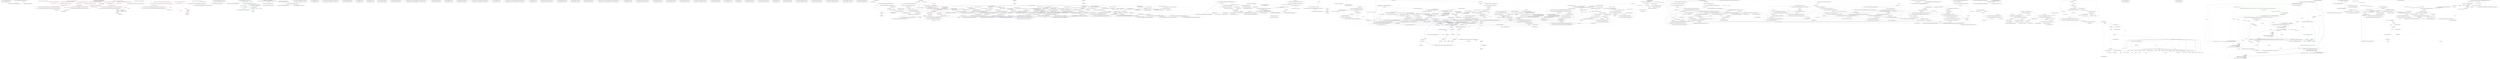 digraph  {
n0 [cluster="Ninject.Infrastructure.Tracing.TraceInfoProvider.TraceInfoProvider()", label="Entry Ninject.Infrastructure.Tracing.TraceInfoProvider.TraceInfoProvider()", span="35-35"];
n1 [cluster="Ninject.Infrastructure.Tracing.TraceInfoProvider.TraceInfoProvider()", label="Exit Ninject.Infrastructure.Tracing.TraceInfoProvider.TraceInfoProvider()", span="35-35"];
m0_4 [cluster="Ninject.Tests.Integration.ConstructorArgumentInBindingConfigurationBuilderTest.Dispose()", file="BindingBuilder.cs", label="Entry Ninject.Tests.Integration.ConstructorArgumentInBindingConfigurationBuilderTest.Dispose()", span="35-35"];
m0_5 [cluster="Ninject.Tests.Integration.ConstructorArgumentInBindingConfigurationBuilderTest.Dispose()", color=red, community=0, file="BindingBuilder.cs", label="0: this.kernel.Dispose()", span="37-37"];
m0_6 [cluster="Ninject.Tests.Integration.ConstructorArgumentInBindingConfigurationBuilderTest.Dispose()", file="BindingBuilder.cs", label="Exit Ninject.Tests.Integration.ConstructorArgumentInBindingConfigurationBuilderTest.Dispose()", span="35-35"];
m0_16 [cluster="Ninject.Syntax.IBindingToSyntax<T1>.ToSelf()", file="BindingBuilder.cs", label="Entry Ninject.Syntax.IBindingToSyntax<T1>.ToSelf()", span="24-24"];
m0_17 [cluster="Ninject.Syntax.IBindingWithSyntax<T>.WithConstructorArgument<TValue>(TValue)", file="BindingBuilder.cs", label="Entry Ninject.Syntax.IBindingWithSyntax<T>.WithConstructorArgument<TValue>(TValue)", span="52-52"];
m0_28 [cluster="Ninject.Tests.Integration.ConstructorArgumentInBindingConfigurationBuilderTest.ConstructorArgumentWithMatchingTypeShouldBeUsedIfUsingCallbackWithContext()", file="BindingBuilder.cs", label="Entry Ninject.Tests.Integration.ConstructorArgumentInBindingConfigurationBuilderTest.ConstructorArgumentWithMatchingTypeShouldBeUsedIfUsingCallbackWithContext()", span="63-63"];
m0_29 [cluster="Ninject.Tests.Integration.ConstructorArgumentInBindingConfigurationBuilderTest.ConstructorArgumentWithMatchingTypeShouldBeUsedIfUsingCallbackWithContext()", color=red, community=0, file="BindingBuilder.cs", label="0: var expectedWeapon = new Shuriken()", span="65-65"];
m0_30 [cluster="Ninject.Tests.Integration.ConstructorArgumentInBindingConfigurationBuilderTest.ConstructorArgumentWithMatchingTypeShouldBeUsedIfUsingCallbackWithContext()", color=red, community=0, file="BindingBuilder.cs", label="0: this.kernel.Bind<Samurai>().ToSelf().WithConstructorArgument(typeof(IWeapon), context => expectedWeapon)", span="66-66"];
m0_32 [cluster="Ninject.Tests.Integration.ConstructorArgumentInBindingConfigurationBuilderTest.ConstructorArgumentWithMatchingTypeShouldBeUsedIfUsingCallbackWithContext()", color=red, community=0, file="BindingBuilder.cs", label="0: samurai.Weapon.Should().Be(expectedWeapon)", span="70-70"];
m0_31 [cluster="Ninject.Tests.Integration.ConstructorArgumentInBindingConfigurationBuilderTest.ConstructorArgumentWithMatchingTypeShouldBeUsedIfUsingCallbackWithContext()", color=red, community=0, file="BindingBuilder.cs", label="0: var samurai = this.kernel.Get<Samurai>()", span="68-68"];
m0_33 [cluster="Ninject.Tests.Integration.ConstructorArgumentInBindingConfigurationBuilderTest.ConstructorArgumentWithMatchingTypeShouldBeUsedIfUsingCallbackWithContext()", file="BindingBuilder.cs", label="Exit Ninject.Tests.Integration.ConstructorArgumentInBindingConfigurationBuilderTest.ConstructorArgumentWithMatchingTypeShouldBeUsedIfUsingCallbackWithContext()", span="63-63"];
m0_20 [cluster="Unk.Be", file="BindingBuilder.cs", label="Entry Unk.Be", span=""];
m0_15 [cluster="Ninject.Syntax.BindingRoot.Bind<T>()", file="BindingBuilder.cs", label="Entry Ninject.Syntax.BindingRoot.Bind<T>()", span="34-34"];
m0_35 [cluster="Ninject.Syntax.IBindingWithSyntax<T>.WithConstructorArgument(System.Type, System.Func<Ninject.Activation.IContext, object>)", file="BindingBuilder.cs", label="Entry Ninject.Syntax.IBindingWithSyntax<T>.WithConstructorArgument(System.Type, System.Func<Ninject.Activation.IContext, object>)", span="76-76"];
m0_21 [cluster="Ninject.Tests.Integration.ConstructorArgumentInBindingConfigurationBuilderTest.ConstructorArgumentWithMatchingTypeShouldBeUsedIfUsingExplicitTypeArgumentSyntax()", file="BindingBuilder.cs", label="Entry Ninject.Tests.Integration.ConstructorArgumentInBindingConfigurationBuilderTest.ConstructorArgumentWithMatchingTypeShouldBeUsedIfUsingExplicitTypeArgumentSyntax()", span="52-52"];
m0_22 [cluster="Ninject.Tests.Integration.ConstructorArgumentInBindingConfigurationBuilderTest.ConstructorArgumentWithMatchingTypeShouldBeUsedIfUsingExplicitTypeArgumentSyntax()", color=red, community=0, file="BindingBuilder.cs", label="0: var expectedWeapon = new Dagger()", span="54-54"];
m0_23 [cluster="Ninject.Tests.Integration.ConstructorArgumentInBindingConfigurationBuilderTest.ConstructorArgumentWithMatchingTypeShouldBeUsedIfUsingExplicitTypeArgumentSyntax()", color=red, community=0, file="BindingBuilder.cs", label="0: this.kernel.Bind<Samurai>().ToSelf().WithConstructorArgument(typeof(IWeapon), expectedWeapon)", span="55-55"];
m0_25 [cluster="Ninject.Tests.Integration.ConstructorArgumentInBindingConfigurationBuilderTest.ConstructorArgumentWithMatchingTypeShouldBeUsedIfUsingExplicitTypeArgumentSyntax()", color=red, community=0, file="BindingBuilder.cs", label="0: samurai.Weapon.Should().Be(expectedWeapon)", span="59-59"];
m0_24 [cluster="Ninject.Tests.Integration.ConstructorArgumentInBindingConfigurationBuilderTest.ConstructorArgumentWithMatchingTypeShouldBeUsedIfUsingExplicitTypeArgumentSyntax()", color=red, community=0, file="BindingBuilder.cs", label="0: var samurai = this.kernel.Get<Samurai>()", span="57-57"];
m0_26 [cluster="Ninject.Tests.Integration.ConstructorArgumentInBindingConfigurationBuilderTest.ConstructorArgumentWithMatchingTypeShouldBeUsedIfUsingExplicitTypeArgumentSyntax()", file="BindingBuilder.cs", label="Exit Ninject.Tests.Integration.ConstructorArgumentInBindingConfigurationBuilderTest.ConstructorArgumentWithMatchingTypeShouldBeUsedIfUsingExplicitTypeArgumentSyntax()", span="52-52"];
m0_3 [cluster="Ninject.StandardKernel.StandardKernel(params Ninject.Modules.INinjectModule[])", file="BindingBuilder.cs", label="Entry Ninject.StandardKernel.StandardKernel(params Ninject.Modules.INinjectModule[])", span="31-31"];
m0_34 [cluster="Ninject.Tests.Fakes.Shuriken.Shuriken()", file="BindingBuilder.cs", label="Entry Ninject.Tests.Fakes.Shuriken.Shuriken()", span="4-4"];
m0_27 [cluster="Ninject.Syntax.IBindingWithSyntax<T>.WithConstructorArgument(System.Type, object)", file="BindingBuilder.cs", label="Entry Ninject.Syntax.IBindingWithSyntax<T>.WithConstructorArgument(System.Type, object)", span="60-60"];
m0_39 [cluster="Ninject.Tests.Integration.ConstructorArgumentInBindingConfigurationBuilderTest.ConstructorArgumentWithMatchingTypeShouldBeUsedIfUsingCallbackWithContextAndTarget()", file="BindingBuilder.cs", label="Entry Ninject.Tests.Integration.ConstructorArgumentInBindingConfigurationBuilderTest.ConstructorArgumentWithMatchingTypeShouldBeUsedIfUsingCallbackWithContextAndTarget()", span="74-74"];
m0_40 [cluster="Ninject.Tests.Integration.ConstructorArgumentInBindingConfigurationBuilderTest.ConstructorArgumentWithMatchingTypeShouldBeUsedIfUsingCallbackWithContextAndTarget()", color=red, community=0, file="BindingBuilder.cs", label="0: var expectedWeapon = new Shuriken()", span="76-76"];
m0_41 [cluster="Ninject.Tests.Integration.ConstructorArgumentInBindingConfigurationBuilderTest.ConstructorArgumentWithMatchingTypeShouldBeUsedIfUsingCallbackWithContextAndTarget()", color=red, community=0, file="BindingBuilder.cs", label="0: this.kernel.Bind<Samurai>().ToSelf().WithConstructorArgument(typeof(IWeapon), (context, target) => expectedWeapon)", span="77-77"];
m0_43 [cluster="Ninject.Tests.Integration.ConstructorArgumentInBindingConfigurationBuilderTest.ConstructorArgumentWithMatchingTypeShouldBeUsedIfUsingCallbackWithContextAndTarget()", color=red, community=0, file="BindingBuilder.cs", label="0: samurai.Weapon.Should().Be(expectedWeapon)", span="81-81"];
m0_42 [cluster="Ninject.Tests.Integration.ConstructorArgumentInBindingConfigurationBuilderTest.ConstructorArgumentWithMatchingTypeShouldBeUsedIfUsingCallbackWithContextAndTarget()", color=red, community=0, file="BindingBuilder.cs", label="0: var samurai = this.kernel.Get<Samurai>()", span="79-79"];
m0_44 [cluster="Ninject.Tests.Integration.ConstructorArgumentInBindingConfigurationBuilderTest.ConstructorArgumentWithMatchingTypeShouldBeUsedIfUsingCallbackWithContextAndTarget()", file="BindingBuilder.cs", label="Exit Ninject.Tests.Integration.ConstructorArgumentInBindingConfigurationBuilderTest.ConstructorArgumentWithMatchingTypeShouldBeUsedIfUsingCallbackWithContextAndTarget()", span="74-74"];
m0_18 [cluster="Ninject.Syntax.IResolutionRoot.Get<T>(params Ninject.Parameters.IParameter[])", file="BindingBuilder.cs", label="Entry Ninject.Syntax.IResolutionRoot.Get<T>(params Ninject.Parameters.IParameter[])", span="30-30"];
m0_45 [cluster="Ninject.Syntax.IBindingWithSyntax<T>.WithConstructorArgument(System.Type, System.Func<Ninject.Activation.IContext, Ninject.Planning.Targets.ITarget, object>)", file="BindingBuilder.cs", label="Entry Ninject.Syntax.IBindingWithSyntax<T>.WithConstructorArgument(System.Type, System.Func<Ninject.Activation.IContext, Ninject.Planning.Targets.ITarget, object>)", span="92-92"];
m0_14 [cluster="Ninject.Tests.Fakes.Dagger.Dagger()", file="BindingBuilder.cs", label="Entry Ninject.Tests.Fakes.Dagger.Dagger()", span="2-2"];
m0_7 [cluster="Ninject.Infrastructure.Disposal.DisposableObject.Dispose()", file="BindingBuilder.cs", label="Entry Ninject.Infrastructure.Disposal.DisposableObject.Dispose()", span="38-38"];
m0_46 [cluster="lambda expression", file="BindingBuilder.cs", label="Entry lambda expression", span="77-77"];
m0_37 [cluster="lambda expression", color=red, community=0, file="BindingBuilder.cs", label="0: expectedWeapon", span="66-66"];
m0_36 [cluster="lambda expression", file="BindingBuilder.cs", label="Entry lambda expression", span="66-66"];
m0_38 [cluster="lambda expression", file="BindingBuilder.cs", label="Exit lambda expression", span="66-66"];
m0_47 [cluster="lambda expression", color=red, community=0, file="BindingBuilder.cs", label="0: expectedWeapon", span="77-77"];
m0_48 [cluster="lambda expression", file="BindingBuilder.cs", label="Exit lambda expression", span="77-77"];
m0_8 [cluster="Ninject.Tests.Integration.ConstructorArgumentInBindingConfigurationBuilderTest.ConstructorArgumentWithMatchingTypeShouldBeUsed()", file="BindingBuilder.cs", label="Entry Ninject.Tests.Integration.ConstructorArgumentInBindingConfigurationBuilderTest.ConstructorArgumentWithMatchingTypeShouldBeUsed()", span="41-41"];
m0_9 [cluster="Ninject.Tests.Integration.ConstructorArgumentInBindingConfigurationBuilderTest.ConstructorArgumentWithMatchingTypeShouldBeUsed()", color=red, community=0, file="BindingBuilder.cs", label="0: var expectedWeapon = new Dagger()", span="43-43"];
m0_10 [cluster="Ninject.Tests.Integration.ConstructorArgumentInBindingConfigurationBuilderTest.ConstructorArgumentWithMatchingTypeShouldBeUsed()", color=red, community=0, file="BindingBuilder.cs", label="0: this.kernel.Bind<Samurai>().ToSelf().WithConstructorArgument<IWeapon>(expectedWeapon)", span="44-44"];
m0_12 [cluster="Ninject.Tests.Integration.ConstructorArgumentInBindingConfigurationBuilderTest.ConstructorArgumentWithMatchingTypeShouldBeUsed()", file="BindingBuilder.cs", label="samurai.Weapon.Should().Be(expectedWeapon)", span="48-48"];
m0_11 [cluster="Ninject.Tests.Integration.ConstructorArgumentInBindingConfigurationBuilderTest.ConstructorArgumentWithMatchingTypeShouldBeUsed()", file="BindingBuilder.cs", label="var samurai = this.kernel.Get<Samurai>()", span="46-46"];
m0_13 [cluster="Ninject.Tests.Integration.ConstructorArgumentInBindingConfigurationBuilderTest.ConstructorArgumentWithMatchingTypeShouldBeUsed()", file="BindingBuilder.cs", label="Exit Ninject.Tests.Integration.ConstructorArgumentInBindingConfigurationBuilderTest.ConstructorArgumentWithMatchingTypeShouldBeUsed()", span="41-41"];
m0_19 [cluster="Unk.Should", file="BindingBuilder.cs", label="Entry Unk.Should", span=""];
m0_0 [cluster="Ninject.Tests.Integration.ConstructorArgumentInBindingConfigurationBuilderTest.ConstructorArgumentInBindingConfigurationBuilderTest()", file="BindingBuilder.cs", label="Entry Ninject.Tests.Integration.ConstructorArgumentInBindingConfigurationBuilderTest.ConstructorArgumentInBindingConfigurationBuilderTest()", span="30-30"];
m0_1 [cluster="Ninject.Tests.Integration.ConstructorArgumentInBindingConfigurationBuilderTest.ConstructorArgumentInBindingConfigurationBuilderTest()", file="BindingBuilder.cs", label="this.kernel = new StandardKernel()", span="32-32"];
m0_2 [cluster="Ninject.Tests.Integration.ConstructorArgumentInBindingConfigurationBuilderTest.ConstructorArgumentInBindingConfigurationBuilderTest()", file="BindingBuilder.cs", label="Exit Ninject.Tests.Integration.ConstructorArgumentInBindingConfigurationBuilderTest.ConstructorArgumentInBindingConfigurationBuilderTest()", span="30-30"];
m0_49 [file="BindingBuilder.cs", label="Ninject.Tests.Integration.ConstructorArgumentInBindingConfigurationBuilderTest", span=""];
m0_50 [file="BindingBuilder.cs", label=expectedWeapon, span=""];
m0_51 [file="BindingBuilder.cs", label=expectedWeapon, span=""];
m5_0 [cluster="Ninject.Planning.Targets.PropertyTarget.PropertyTarget(System.Reflection.PropertyInfo)", file="BindingConfiguration.cs", label="Entry Ninject.Planning.Targets.PropertyTarget.PropertyTarget(System.Reflection.PropertyInfo)", span="52-52"];
m5_1 [cluster="Ninject.Planning.Targets.PropertyTarget.PropertyTarget(System.Reflection.PropertyInfo)", file="BindingConfiguration.cs", label="Exit Ninject.Planning.Targets.PropertyTarget.PropertyTarget(System.Reflection.PropertyInfo)", span="52-52"];
m7_22 [cluster="Ninject.Tests.Integration.ModuleLoadingTests.ModuleLoadingContext.CreateModule(string)", file="BindingRoot.cs", label="Entry Ninject.Tests.Integration.ModuleLoadingTests.ModuleLoadingContext.CreateModule(string)", span="35-35"];
m7_23 [cluster="Ninject.Tests.Integration.ModuleLoadingTests.ModuleLoadingContext.CreateModule(string)", file="BindingRoot.cs", label="return this.CreateModuleMock(name).Object;", span="37-37"];
m7_24 [cluster="Ninject.Tests.Integration.ModuleLoadingTests.ModuleLoadingContext.CreateModule(string)", file="BindingRoot.cs", label="Exit Ninject.Tests.Integration.ModuleLoadingTests.ModuleLoadingContext.CreateModule(string)", span="35-35"];
m7_2 [cluster="Ninject.Tests.Integration.ModuleLoadingTests.ModuleLoadingContext.ModuleLoadingContext()", file="BindingRoot.cs", label="Exit Ninject.Tests.Integration.ModuleLoadingTests.ModuleLoadingContext.ModuleLoadingContext()", span="10-10"];
m7_3 [cluster="Ninject.StandardKernel.StandardKernel(params Ninject.Modules.INinjectModule[])", file="BindingRoot.cs", label="Entry Ninject.StandardKernel.StandardKernel(params Ninject.Modules.INinjectModule[])", span="48-48"];
m7_17 [cluster="Unk.SetupGet", file="BindingRoot.cs", label="Entry Unk.SetupGet", span=""];
m7_18 [cluster="Unk.Returns", file="BindingRoot.cs", label="Entry Unk.Returns", span=""];
m7_16 [cluster="Mock<INinjectModule>.cstr", file="BindingRoot.cs", label="Entry Mock<INinjectModule>.cstr", span=""];
m7_7 [cluster="Ninject.Infrastructure.Disposal.DisposableObject.Dispose()", file="BindingRoot.cs", label="Entry Ninject.Infrastructure.Disposal.DisposableObject.Dispose()", span="29-29"];
m7_19 [cluster="lambda expression", file="BindingRoot.cs", label="Entry lambda expression", span="30-30"];
m7_20 [cluster="lambda expression", color=green, community=0, file="BindingRoot.cs", label="0: x.Name", span="30-30"];
m7_21 [cluster="lambda expression", file="BindingRoot.cs", label="Exit lambda expression", span="30-30"];
m7_0 [cluster="Ninject.Activation.Strategies.IActivationStrategy.Activate(Ninject.Activation.IContext)", file="BindingRoot.cs", label="Entry Ninject.Activation.Strategies.IActivationStrategy.Activate(Ninject.Activation.IContext)", span="33-33"];
m7_1 [cluster="Ninject.Activation.Strategies.IActivationStrategy.Activate(Ninject.Activation.IContext)", color=green, community=0, file="BindingRoot.cs", label="0: Exit Ninject.Activation.Strategies.IActivationStrategy.Activate(Ninject.Activation.IContext)", span="33-33"];
m7_11 [cluster="Ninject.Tests.Integration.ModuleLoadingTests.ModuleLoadingContext.CreateModuleMock(string)", file="BindingRoot.cs", label="Entry Ninject.Tests.Integration.ModuleLoadingTests.ModuleLoadingContext.CreateModuleMock(string)", span="27-27"];
m7_12 [cluster="Ninject.Tests.Integration.ModuleLoadingTests.ModuleLoadingContext.CreateModuleMock(string)", color=green, community=0, file="BindingRoot.cs", label="0: var moduleMock = new Mock<INinjectModule>()", span="29-29"];
m7_13 [cluster="Ninject.Tests.Integration.ModuleLoadingTests.ModuleLoadingContext.CreateModuleMock(string)", color=green, community=0, file="BindingRoot.cs", label="0: moduleMock.SetupGet(x => x.Name).Returns(name)", span="30-30"];
m7_14 [cluster="Ninject.Tests.Integration.ModuleLoadingTests.ModuleLoadingContext.CreateModuleMock(string)", color=green, community=0, file="BindingRoot.cs", label="0: return moduleMock;", span="32-32"];
m7_15 [cluster="Ninject.Tests.Integration.ModuleLoadingTests.ModuleLoadingContext.CreateModuleMock(string)", file="BindingRoot.cs", label="Exit Ninject.Tests.Integration.ModuleLoadingTests.ModuleLoadingContext.CreateModuleMock(string)", span="27-27"];
m7_4 [cluster="Ninject.Tests.Integration.ModuleLoadingTests.ModuleLoadingContext.Dispose()", file="BindingRoot.cs", label="Entry Ninject.Tests.Integration.ModuleLoadingTests.ModuleLoadingContext.Dispose()", span="15-15"];
m7_5 [cluster="Ninject.Tests.Integration.ModuleLoadingTests.ModuleLoadingContext.Dispose()", color=green, community=0, file="BindingRoot.cs", label="0: this.Kernel.Dispose()", span="17-17"];
m7_6 [cluster="Ninject.Tests.Integration.ModuleLoadingTests.ModuleLoadingContext.Dispose()", file="BindingRoot.cs", label="Exit Ninject.Tests.Integration.ModuleLoadingTests.ModuleLoadingContext.Dispose()", span="15-15"];
m7_25 [file="BindingRoot.cs", label="Ninject.Tests.Integration.ModuleLoadingTests.ModuleLoadingContext", span=""];
m8_76 [cluster="Ninject.Syntax.IBindingOnSyntax<T>.OnDeactivation(System.Action<Ninject.Activation.IContext, T>)", file="BindingSyntax.cs", label="Entry Ninject.Syntax.IBindingOnSyntax<T>.OnDeactivation(System.Action<Ninject.Activation.IContext, T>)", span="324-324"];
m8_77 [cluster="Ninject.Syntax.IBindingOnSyntax<T>.OnDeactivation(System.Action<Ninject.Activation.IContext, T>)", file="BindingSyntax.cs", label="Exit Ninject.Syntax.IBindingOnSyntax<T>.OnDeactivation(System.Action<Ninject.Activation.IContext, T>)", span="324-324"];
m8_52 [cluster="Ninject.Syntax.IBindingNamedSyntax<T>.Named(string)", file="BindingSyntax.cs", label="Entry Ninject.Syntax.IBindingNamedSyntax<T>.Named(string)", span="232-232"];
m8_53 [cluster="Ninject.Syntax.IBindingNamedSyntax<T>.Named(string)", file="BindingSyntax.cs", label="Exit Ninject.Syntax.IBindingNamedSyntax<T>.Named(string)", span="232-232"];
m8_62 [cluster="Ninject.Syntax.IBindingWithSyntax<T>.WithPropertyValue(string, System.Func<Ninject.Activation.IContext, object>)", file="BindingSyntax.cs", label="Entry Ninject.Syntax.IBindingWithSyntax<T>.WithPropertyValue(string, System.Func<Ninject.Activation.IContext, object>)", span="274-274"];
m8_63 [cluster="Ninject.Syntax.IBindingWithSyntax<T>.WithPropertyValue(string, System.Func<Ninject.Activation.IContext, object>)", file="BindingSyntax.cs", label="Exit Ninject.Syntax.IBindingWithSyntax<T>.WithPropertyValue(string, System.Func<Ninject.Activation.IContext, object>)", span="274-274"];
m8_74 [cluster="Ninject.Syntax.IBindingOnSyntax<T>.OnDeactivation(System.Action<T>)", file="BindingSyntax.cs", label="Entry Ninject.Syntax.IBindingOnSyntax<T>.OnDeactivation(System.Action<T>)", span="318-318"];
m8_75 [cluster="Ninject.Syntax.IBindingOnSyntax<T>.OnDeactivation(System.Action<T>)", file="BindingSyntax.cs", label="Exit Ninject.Syntax.IBindingOnSyntax<T>.OnDeactivation(System.Action<T>)", span="318-318"];
m8_48 [cluster="Ninject.Syntax.IBindingInSyntax<T>.InThreadScope()", file="BindingSyntax.cs", label="Entry Ninject.Syntax.IBindingInSyntax<T>.InThreadScope()", span="211-211"];
m8_49 [cluster="Ninject.Syntax.IBindingInSyntax<T>.InThreadScope()", file="BindingSyntax.cs", label="Exit Ninject.Syntax.IBindingInSyntax<T>.InThreadScope()", span="211-211"];
m8_46 [cluster="Ninject.Syntax.IBindingInSyntax<T>.InTransientScope()", file="BindingSyntax.cs", label="Entry Ninject.Syntax.IBindingInSyntax<T>.InTransientScope()", span="206-206"];
m8_47 [cluster="Ninject.Syntax.IBindingInSyntax<T>.InTransientScope()", file="BindingSyntax.cs", label="Exit Ninject.Syntax.IBindingInSyntax<T>.InTransientScope()", span="206-206"];
m8_32 [cluster="Ninject.Syntax.IBindingWhenSyntax<T>.WhenTargetHas<TAttribute>()", file="BindingSyntax.cs", label="Entry Ninject.Syntax.IBindingWhenSyntax<T>.WhenTargetHas<TAttribute>()", span="152-152"];
m8_33 [cluster="Ninject.Syntax.IBindingWhenSyntax<T>.WhenTargetHas<TAttribute>()", file="BindingSyntax.cs", label="Exit Ninject.Syntax.IBindingWhenSyntax<T>.WhenTargetHas<TAttribute>()", span="152-152"];
m8_42 [cluster="Ninject.Syntax.IBindingWhenSyntax<T>.WhenAnyAnchestorNamed(string)", file="BindingSyntax.cs", label="Entry Ninject.Syntax.IBindingWhenSyntax<T>.WhenAnyAnchestorNamed(string)", span="187-187"];
m8_43 [cluster="Ninject.Syntax.IBindingWhenSyntax<T>.WhenAnyAnchestorNamed(string)", file="BindingSyntax.cs", label="Exit Ninject.Syntax.IBindingWhenSyntax<T>.WhenAnyAnchestorNamed(string)", span="187-187"];
m8_16 [cluster="Ninject.Syntax.IBindingToSyntax<T>.ToConstructor(System.Linq.Expressions.Expression<System.Func<Ninject.Syntax.IConstructorArgumentSyntax, T>>)", file="BindingSyntax.cs", label="Entry Ninject.Syntax.IBindingToSyntax<T>.ToConstructor(System.Linq.Expressions.Expression<System.Func<Ninject.Syntax.IConstructorArgumentSyntax, T>>)", span="87-87"];
m8_17 [cluster="Ninject.Syntax.IBindingToSyntax<T>.ToConstructor(System.Linq.Expressions.Expression<System.Func<Ninject.Syntax.IConstructorArgumentSyntax, T>>)", file="BindingSyntax.cs", label="Exit Ninject.Syntax.IBindingToSyntax<T>.ToConstructor(System.Linq.Expressions.Expression<System.Func<Ninject.Syntax.IConstructorArgumentSyntax, T>>)", span="87-87"];
m8_20 [cluster="Ninject.Syntax.IBindingWhenSyntax<T>.WhenInjectedInto<TParent>()", file="BindingSyntax.cs", label="Entry Ninject.Syntax.IBindingWhenSyntax<T>.WhenInjectedInto<TParent>()", span="108-108"];
m8_21 [cluster="Ninject.Syntax.IBindingWhenSyntax<T>.WhenInjectedInto<TParent>()", file="BindingSyntax.cs", label="Exit Ninject.Syntax.IBindingWhenSyntax<T>.WhenInjectedInto<TParent>()", span="108-108"];
m8_8 [cluster="Ninject.Syntax.IBindingToSyntax<T>.ToProvider(System.Type)", file="BindingSyntax.cs", label="Entry Ninject.Syntax.IBindingToSyntax<T>.ToProvider(System.Type)", span="62-62"];
m8_9 [cluster="Ninject.Syntax.IBindingToSyntax<T>.ToProvider(System.Type)", file="BindingSyntax.cs", label="Exit Ninject.Syntax.IBindingToSyntax<T>.ToProvider(System.Type)", span="62-62"];
m8_24 [cluster="Ninject.Syntax.IBindingWhenSyntax<T>.WhenInjectedExactlyInto<TParent>()", file="BindingSyntax.cs", label="Entry Ninject.Syntax.IBindingWhenSyntax<T>.WhenInjectedExactlyInto<TParent>()", span="123-123"];
m8_25 [cluster="Ninject.Syntax.IBindingWhenSyntax<T>.WhenInjectedExactlyInto<TParent>()", file="BindingSyntax.cs", label="Exit Ninject.Syntax.IBindingWhenSyntax<T>.WhenInjectedExactlyInto<TParent>()", span="123-123"];
m8_56 [cluster="Ninject.Syntax.IBindingWithSyntax<T>.WithConstructorArgument(string, System.Func<Ninject.Activation.IContext, object>)", file="BindingSyntax.cs", label="Entry Ninject.Syntax.IBindingWithSyntax<T>.WithConstructorArgument(string, System.Func<Ninject.Activation.IContext, object>)", span="253-253"];
m8_57 [cluster="Ninject.Syntax.IBindingWithSyntax<T>.WithConstructorArgument(string, System.Func<Ninject.Activation.IContext, object>)", file="BindingSyntax.cs", label="Exit Ninject.Syntax.IBindingWithSyntax<T>.WithConstructorArgument(string, System.Func<Ninject.Activation.IContext, object>)", span="253-253"];
m8_44 [cluster="Ninject.Syntax.IBindingInSyntax<T>.InSingletonScope()", file="BindingSyntax.cs", label="Entry Ninject.Syntax.IBindingInSyntax<T>.InSingletonScope()", span="200-200"];
m8_45 [cluster="Ninject.Syntax.IBindingInSyntax<T>.InSingletonScope()", file="BindingSyntax.cs", label="Exit Ninject.Syntax.IBindingInSyntax<T>.InSingletonScope()", span="200-200"];
m8_64 [cluster="Ninject.Syntax.IBindingWithSyntax<T>.WithPropertyValue(string, System.Func<Ninject.Activation.IContext, Ninject.Planning.Targets.ITarget, object>)", file="BindingSyntax.cs", label="Entry Ninject.Syntax.IBindingWithSyntax<T>.WithPropertyValue(string, System.Func<Ninject.Activation.IContext, Ninject.Planning.Targets.ITarget, object>)", span="281-281"];
m8_65 [cluster="Ninject.Syntax.IBindingWithSyntax<T>.WithPropertyValue(string, System.Func<Ninject.Activation.IContext, Ninject.Planning.Targets.ITarget, object>)", file="BindingSyntax.cs", label="Exit Ninject.Syntax.IBindingWithSyntax<T>.WithPropertyValue(string, System.Func<Ninject.Activation.IContext, Ninject.Planning.Targets.ITarget, object>)", span="281-281"];
m8_4 [cluster="Ninject.Syntax.IBindingToSyntax<T>.To(System.Type)", file="BindingSyntax.cs", label="Entry Ninject.Syntax.IBindingToSyntax<T>.To(System.Type)", span="48-48"];
m8_5 [cluster="Ninject.Syntax.IBindingToSyntax<T>.To(System.Type)", file="BindingSyntax.cs", label="Exit Ninject.Syntax.IBindingToSyntax<T>.To(System.Type)", span="48-48"];
m8_12 [cluster="Ninject.Syntax.IBindingToSyntax<T>.ToMethod(System.Func<Ninject.Activation.IContext, T>)", file="BindingSyntax.cs", label="Entry Ninject.Syntax.IBindingToSyntax<T>.ToMethod(System.Func<Ninject.Activation.IContext, T>)", span="74-74"];
m8_13 [cluster="Ninject.Syntax.IBindingToSyntax<T>.ToMethod(System.Func<Ninject.Activation.IContext, T>)", file="BindingSyntax.cs", label="Exit Ninject.Syntax.IBindingToSyntax<T>.ToMethod(System.Func<Ninject.Activation.IContext, T>)", span="74-74"];
m8_22 [cluster="Ninject.Syntax.IBindingWhenSyntax<T>.WhenInjectedInto(System.Type)", file="BindingSyntax.cs", label="Entry Ninject.Syntax.IBindingWhenSyntax<T>.WhenInjectedInto(System.Type)", span="115-115"];
m8_23 [cluster="Ninject.Syntax.IBindingWhenSyntax<T>.WhenInjectedInto(System.Type)", file="BindingSyntax.cs", label="Exit Ninject.Syntax.IBindingWhenSyntax<T>.WhenInjectedInto(System.Type)", span="115-115"];
m8_38 [cluster="Ninject.Syntax.IBindingWhenSyntax<T>.WhenTargetHas(System.Type)", file="BindingSyntax.cs", label="Entry Ninject.Syntax.IBindingWhenSyntax<T>.WhenTargetHas(System.Type)", span="173-173"];
m8_39 [cluster="Ninject.Syntax.IBindingWhenSyntax<T>.WhenTargetHas(System.Type)", file="BindingSyntax.cs", label="Exit Ninject.Syntax.IBindingWhenSyntax<T>.WhenTargetHas(System.Type)", span="173-173"];
m8_68 [cluster="Ninject.Syntax.IBindingWithSyntax<T>.WithMetadata(string, object)", file="BindingSyntax.cs", label="Entry Ninject.Syntax.IBindingWithSyntax<T>.WithMetadata(string, object)", span="294-294"];
m8_69 [cluster="Ninject.Syntax.IBindingWithSyntax<T>.WithMetadata(string, object)", file="BindingSyntax.cs", label="Exit Ninject.Syntax.IBindingWithSyntax<T>.WithMetadata(string, object)", span="294-294"];
m8_58 [cluster="Ninject.Syntax.IBindingWithSyntax<T>.WithConstructorArgument(string, System.Func<Ninject.Activation.IContext, Ninject.Planning.Targets.ITarget, object>)", file="BindingSyntax.cs", label="Entry Ninject.Syntax.IBindingWithSyntax<T>.WithConstructorArgument(string, System.Func<Ninject.Activation.IContext, Ninject.Planning.Targets.ITarget, object>)", span="260-260"];
m8_59 [cluster="Ninject.Syntax.IBindingWithSyntax<T>.WithConstructorArgument(string, System.Func<Ninject.Activation.IContext, Ninject.Planning.Targets.ITarget, object>)", file="BindingSyntax.cs", label="Exit Ninject.Syntax.IBindingWithSyntax<T>.WithConstructorArgument(string, System.Func<Ninject.Activation.IContext, Ninject.Planning.Targets.ITarget, object>)", span="260-260"];
m8_2 [cluster="Ninject.Syntax.IBindingToSyntax<T>.To<TImplementation>()", file="BindingSyntax.cs", label="Entry Ninject.Syntax.IBindingToSyntax<T>.To<TImplementation>()", span="42-42"];
m8_3 [cluster="Ninject.Syntax.IBindingToSyntax<T>.To<TImplementation>()", file="BindingSyntax.cs", label="Exit Ninject.Syntax.IBindingToSyntax<T>.To<TImplementation>()", span="42-42"];
m8_50 [cluster="Ninject.Syntax.IBindingInSyntax<T>.InScope(System.Func<Ninject.Activation.IContext, object>)", file="BindingSyntax.cs", label="Entry Ninject.Syntax.IBindingInSyntax<T>.InScope(System.Func<Ninject.Activation.IContext, object>)", span="218-218"];
m8_51 [cluster="Ninject.Syntax.IBindingInSyntax<T>.InScope(System.Func<Ninject.Activation.IContext, object>)", file="BindingSyntax.cs", label="Exit Ninject.Syntax.IBindingInSyntax<T>.InScope(System.Func<Ninject.Activation.IContext, object>)", span="218-218"];
m8_28 [cluster="Ninject.Syntax.IBindingWhenSyntax<T>.WhenClassHas<TAttribute>()", file="BindingSyntax.cs", label="Entry Ninject.Syntax.IBindingWhenSyntax<T>.WhenClassHas<TAttribute>()", span="138-138"];
m8_29 [cluster="Ninject.Syntax.IBindingWhenSyntax<T>.WhenClassHas<TAttribute>()", file="BindingSyntax.cs", label="Exit Ninject.Syntax.IBindingWhenSyntax<T>.WhenClassHas<TAttribute>()", span="138-138"];
m8_30 [cluster="Ninject.Syntax.IBindingWhenSyntax<T>.WhenMemberHas<TAttribute>()", file="BindingSyntax.cs", label="Entry Ninject.Syntax.IBindingWhenSyntax<T>.WhenMemberHas<TAttribute>()", span="145-145"];
m8_31 [cluster="Ninject.Syntax.IBindingWhenSyntax<T>.WhenMemberHas<TAttribute>()", file="BindingSyntax.cs", label="Exit Ninject.Syntax.IBindingWhenSyntax<T>.WhenMemberHas<TAttribute>()", span="145-145"];
m8_60 [cluster="Ninject.Syntax.IBindingWithSyntax<T>.WithPropertyValue(string, object)", file="BindingSyntax.cs", label="Entry Ninject.Syntax.IBindingWithSyntax<T>.WithPropertyValue(string, object)", span="267-267"];
m8_61 [cluster="Ninject.Syntax.IBindingWithSyntax<T>.WithPropertyValue(string, object)", file="BindingSyntax.cs", label="Exit Ninject.Syntax.IBindingWithSyntax<T>.WithPropertyValue(string, object)", span="267-267"];
m8_72 [cluster="Ninject.Syntax.IBindingOnSyntax<T>.OnActivation(System.Action<Ninject.Activation.IContext, T>)", file="BindingSyntax.cs", label="Entry Ninject.Syntax.IBindingOnSyntax<T>.OnActivation(System.Action<Ninject.Activation.IContext, T>)", span="312-312"];
m8_73 [cluster="Ninject.Syntax.IBindingOnSyntax<T>.OnActivation(System.Action<Ninject.Activation.IContext, T>)", file="BindingSyntax.cs", label="Exit Ninject.Syntax.IBindingOnSyntax<T>.OnActivation(System.Action<Ninject.Activation.IContext, T>)", span="312-312"];
m8_34 [cluster="Ninject.Syntax.IBindingWhenSyntax<T>.WhenClassHas(System.Type)", file="BindingSyntax.cs", label="Entry Ninject.Syntax.IBindingWhenSyntax<T>.WhenClassHas(System.Type)", span="159-159"];
m8_35 [cluster="Ninject.Syntax.IBindingWhenSyntax<T>.WhenClassHas(System.Type)", file="BindingSyntax.cs", label="Exit Ninject.Syntax.IBindingWhenSyntax<T>.WhenClassHas(System.Type)", span="159-159"];
m8_6 [cluster="Ninject.Syntax.IBindingToSyntax<T>.ToProvider<TProvider>()", file="BindingSyntax.cs", label="Entry Ninject.Syntax.IBindingToSyntax<T>.ToProvider<TProvider>()", span="55-55"];
m8_7 [cluster="Ninject.Syntax.IBindingToSyntax<T>.ToProvider<TProvider>()", file="BindingSyntax.cs", label="Exit Ninject.Syntax.IBindingToSyntax<T>.ToProvider<TProvider>()", span="55-55"];
m8_0 [cluster="Ninject.Syntax.IBindingToSyntax<T>.ToSelf()", file="BindingSyntax.cs", label="Entry Ninject.Syntax.IBindingToSyntax<T>.ToSelf()", span="36-36"];
m8_1 [cluster="Ninject.Syntax.IBindingToSyntax<T>.ToSelf()", file="BindingSyntax.cs", label="Exit Ninject.Syntax.IBindingToSyntax<T>.ToSelf()", span="36-36"];
m8_70 [cluster="Ninject.Syntax.IBindingOnSyntax<T>.OnActivation(System.Action<T>)", file="BindingSyntax.cs", label="Entry Ninject.Syntax.IBindingOnSyntax<T>.OnActivation(System.Action<T>)", span="307-307"];
m8_71 [cluster="Ninject.Syntax.IBindingOnSyntax<T>.OnActivation(System.Action<T>)", file="BindingSyntax.cs", label="Exit Ninject.Syntax.IBindingOnSyntax<T>.OnActivation(System.Action<T>)", span="307-307"];
m8_54 [cluster="Ninject.Syntax.IBindingWithSyntax<T>.WithConstructorArgument(string, object)", file="BindingSyntax.cs", label="Entry Ninject.Syntax.IBindingWithSyntax<T>.WithConstructorArgument(string, object)", span="246-246"];
m8_55 [cluster="Ninject.Syntax.IBindingWithSyntax<T>.WithConstructorArgument(string, object)", file="BindingSyntax.cs", label="Exit Ninject.Syntax.IBindingWithSyntax<T>.WithConstructorArgument(string, object)", span="246-246"];
m8_14 [cluster="Ninject.Syntax.IBindingToSyntax<T>.ToConstant(T)", file="BindingSyntax.cs", label="Entry Ninject.Syntax.IBindingToSyntax<T>.ToConstant(T)", span="80-80"];
m8_15 [cluster="Ninject.Syntax.IBindingToSyntax<T>.ToConstant(T)", file="BindingSyntax.cs", label="Exit Ninject.Syntax.IBindingToSyntax<T>.ToConstant(T)", span="80-80"];
m8_40 [cluster="Ninject.Syntax.IBindingWhenSyntax<T>.WhenParentNamed(string)", file="BindingSyntax.cs", label="Entry Ninject.Syntax.IBindingWhenSyntax<T>.WhenParentNamed(string)", span="180-180"];
m8_41 [cluster="Ninject.Syntax.IBindingWhenSyntax<T>.WhenParentNamed(string)", file="BindingSyntax.cs", label="Exit Ninject.Syntax.IBindingWhenSyntax<T>.WhenParentNamed(string)", span="180-180"];
m8_66 [cluster="Ninject.Syntax.IBindingWithSyntax<T>.WithParameter(Ninject.Parameters.IParameter)", file="BindingSyntax.cs", label="Entry Ninject.Syntax.IBindingWithSyntax<T>.WithParameter(Ninject.Parameters.IParameter)", span="287-287"];
m8_67 [cluster="Ninject.Syntax.IBindingWithSyntax<T>.WithParameter(Ninject.Parameters.IParameter)", file="BindingSyntax.cs", label="Exit Ninject.Syntax.IBindingWithSyntax<T>.WithParameter(Ninject.Parameters.IParameter)", span="287-287"];
m8_10 [cluster="Ninject.Syntax.IBindingToSyntax<T>.ToProvider(Ninject.Activation.IProvider)", file="BindingSyntax.cs", label="Entry Ninject.Syntax.IBindingToSyntax<T>.ToProvider(Ninject.Activation.IProvider)", span="68-68"];
m8_11 [cluster="Ninject.Syntax.IBindingToSyntax<T>.ToProvider(Ninject.Activation.IProvider)", file="BindingSyntax.cs", label="Exit Ninject.Syntax.IBindingToSyntax<T>.ToProvider(Ninject.Activation.IProvider)", span="68-68"];
m8_18 [cluster="Ninject.Syntax.IBindingWhenSyntax<T>.When(System.Func<Ninject.Activation.IRequest, bool>)", file="BindingSyntax.cs", label="Entry Ninject.Syntax.IBindingWhenSyntax<T>.When(System.Func<Ninject.Activation.IRequest, bool>)", span="101-101"];
m8_19 [cluster="Ninject.Syntax.IBindingWhenSyntax<T>.When(System.Func<Ninject.Activation.IRequest, bool>)", file="BindingSyntax.cs", label="Exit Ninject.Syntax.IBindingWhenSyntax<T>.When(System.Func<Ninject.Activation.IRequest, bool>)", span="101-101"];
m8_36 [cluster="Ninject.Syntax.IBindingWhenSyntax<T>.WhenMemberHas(System.Type)", file="BindingSyntax.cs", label="Entry Ninject.Syntax.IBindingWhenSyntax<T>.WhenMemberHas(System.Type)", span="166-166"];
m8_37 [cluster="Ninject.Syntax.IBindingWhenSyntax<T>.WhenMemberHas(System.Type)", file="BindingSyntax.cs", label="Exit Ninject.Syntax.IBindingWhenSyntax<T>.WhenMemberHas(System.Type)", span="166-166"];
m8_26 [cluster="Ninject.Syntax.IBindingWhenSyntax<T>.WhenInjectedExactlyInto(System.Type)", file="BindingSyntax.cs", label="Entry Ninject.Syntax.IBindingWhenSyntax<T>.WhenInjectedExactlyInto(System.Type)", span="131-131"];
m8_27 [cluster="Ninject.Syntax.IBindingWhenSyntax<T>.WhenInjectedExactlyInto(System.Type)", file="BindingSyntax.cs", label="Exit Ninject.Syntax.IBindingWhenSyntax<T>.WhenInjectedExactlyInto(System.Type)", span="131-131"];
m9_148 [cluster="Ninject.Syntax.IBindingNamedSyntax<T>.Named(string)", file="ConditionalBindingTests.cs", label="Entry Ninject.Syntax.IBindingNamedSyntax<T>.Named(string)", span="232-232"];
m9_42 [cluster="Ninject.Tests.Integration.ConditionalBindingTests.GivenBindingIsMadeAfterImplictBinding_ThenExplicitBindingWillResolve()", file="ConditionalBindingTests.cs", label="Entry Ninject.Tests.Integration.ConditionalBindingTests.GivenBindingIsMadeAfterImplictBinding_ThenExplicitBindingWillResolve()", span="59-59"];
m9_43 [cluster="Ninject.Tests.Integration.ConditionalBindingTests.GivenBindingIsMadeAfterImplictBinding_ThenExplicitBindingWillResolve()", file="ConditionalBindingTests.cs", label="IWeapon weapon = kernel.Get<Sword>()", span="61-61"];
m9_44 [cluster="Ninject.Tests.Integration.ConditionalBindingTests.GivenBindingIsMadeAfterImplictBinding_ThenExplicitBindingWillResolve()", file="ConditionalBindingTests.cs", label="weapon.Should().BeOfType<Sword>()", span="62-62"];
m9_45 [cluster="Ninject.Tests.Integration.ConditionalBindingTests.GivenBindingIsMadeAfterImplictBinding_ThenExplicitBindingWillResolve()", file="ConditionalBindingTests.cs", label="kernel.Bind<Sword>().To<ShortSword>()", span="63-63"];
m9_46 [cluster="Ninject.Tests.Integration.ConditionalBindingTests.GivenBindingIsMadeAfterImplictBinding_ThenExplicitBindingWillResolve()", file="ConditionalBindingTests.cs", label="weapon = kernel.Get<Sword>()", span="64-64"];
m9_47 [cluster="Ninject.Tests.Integration.ConditionalBindingTests.GivenBindingIsMadeAfterImplictBinding_ThenExplicitBindingWillResolve()", file="ConditionalBindingTests.cs", label="weapon.Should().BeOfType<ShortSword>()", span="65-65"];
m9_48 [cluster="Ninject.Tests.Integration.ConditionalBindingTests.GivenBindingIsMadeAfterImplictBinding_ThenExplicitBindingWillResolve()", file="ConditionalBindingTests.cs", label="Exit Ninject.Tests.Integration.ConditionalBindingTests.GivenBindingIsMadeAfterImplictBinding_ThenExplicitBindingWillResolve()", span="59-59"];
m9_86 [cluster="Ninject.Tests.Fakes.ShortSword.ShortSword()", file="ConditionalBindingTests.cs", label="Entry Ninject.Tests.Fakes.ShortSword.ShortSword()", span="2-2"];
m9_77 [cluster="Ninject.Tests.Integration.ConditionalBindingTests.GivenADefaultAndAConditionalBinding_AllBindingsWillResolve()", file="ConditionalBindingTests.cs", label="Entry Ninject.Tests.Integration.ConditionalBindingTests.GivenADefaultAndAConditionalBinding_AllBindingsWillResolve()", span="95-95"];
m9_78 [cluster="Ninject.Tests.Integration.ConditionalBindingTests.GivenADefaultAndAConditionalBinding_AllBindingsWillResolve()", file="ConditionalBindingTests.cs", label="var shortSword = new ShortSword()", span="97-97"];
m9_79 [cluster="Ninject.Tests.Integration.ConditionalBindingTests.GivenADefaultAndAConditionalBinding_AllBindingsWillResolve()", file="ConditionalBindingTests.cs", label="var shuriken = new Shuriken()", span="98-98"];
m9_80 [cluster="Ninject.Tests.Integration.ConditionalBindingTests.GivenADefaultAndAConditionalBinding_AllBindingsWillResolve()", file="ConditionalBindingTests.cs", label="kernel.Bind<IWeapon>().ToConstant(shortSword)", span="100-100"];
m9_83 [cluster="Ninject.Tests.Integration.ConditionalBindingTests.GivenADefaultAndAConditionalBinding_AllBindingsWillResolve()", file="ConditionalBindingTests.cs", label="result.Should().Contain(shortSword)", span="103-103"];
m9_81 [cluster="Ninject.Tests.Integration.ConditionalBindingTests.GivenADefaultAndAConditionalBinding_AllBindingsWillResolve()", file="ConditionalBindingTests.cs", label="kernel.Bind<IWeapon>().ToConstant(shuriken).When(_ => true)", span="101-101"];
m9_84 [cluster="Ninject.Tests.Integration.ConditionalBindingTests.GivenADefaultAndAConditionalBinding_AllBindingsWillResolve()", file="ConditionalBindingTests.cs", label="result.Should().Contain(shuriken)", span="104-104"];
m9_82 [cluster="Ninject.Tests.Integration.ConditionalBindingTests.GivenADefaultAndAConditionalBinding_AllBindingsWillResolve()", file="ConditionalBindingTests.cs", label="var result = kernel.GetAll<IWeapon>()", span="102-102"];
m9_85 [cluster="Ninject.Tests.Integration.ConditionalBindingTests.GivenADefaultAndAConditionalBinding_AllBindingsWillResolve()", file="ConditionalBindingTests.cs", label="Exit Ninject.Tests.Integration.ConditionalBindingTests.GivenADefaultAndAConditionalBinding_AllBindingsWillResolve()", span="95-95"];
m9_149 [cluster="Ninject.Syntax.IBindingWhenSyntax<T>.WhenAnyAnchestorNamed(string)", file="ConditionalBindingTests.cs", label="Entry Ninject.Syntax.IBindingWhenSyntax<T>.WhenAnyAnchestorNamed(string)", span="187-187"];
m9_117 [cluster="Ninject.Tests.Integration.ConditionalBindingTests.WhenInjectedIntoAppliesToBaseTypes()", file="ConditionalBindingTests.cs", label="Entry Ninject.Tests.Integration.ConditionalBindingTests.WhenInjectedIntoAppliesToBaseTypes()", span="137-137"];
m9_118 [cluster="Ninject.Tests.Integration.ConditionalBindingTests.WhenInjectedIntoAppliesToBaseTypes()", file="ConditionalBindingTests.cs", label="kernel.Bind<IWarrior>().To<Samurai>()", span="139-139"];
m9_119 [cluster="Ninject.Tests.Integration.ConditionalBindingTests.WhenInjectedIntoAppliesToBaseTypes()", file="ConditionalBindingTests.cs", label="kernel.Bind<IWeapon>().To<Sword>().WhenInjectedInto<IWarrior>()", span="140-140"];
m9_120 [cluster="Ninject.Tests.Integration.ConditionalBindingTests.WhenInjectedIntoAppliesToBaseTypes()", file="ConditionalBindingTests.cs", label="var warrior = kernel.Get<IWarrior>()", span="142-142"];
m9_121 [cluster="Ninject.Tests.Integration.ConditionalBindingTests.WhenInjectedIntoAppliesToBaseTypes()", file="ConditionalBindingTests.cs", label="warrior.Weapon.Should().BeOfType<Sword>()", span="144-144"];
m9_122 [cluster="Ninject.Tests.Integration.ConditionalBindingTests.WhenInjectedIntoAppliesToBaseTypes()", file="ConditionalBindingTests.cs", label="Exit Ninject.Tests.Integration.ConditionalBindingTests.WhenInjectedIntoAppliesToBaseTypes()", span="137-137"];
m9_12 [cluster="Unk.Should", file="ConditionalBindingTests.cs", label="Entry Unk.Should", span=""];
m9_9 [cluster="Ninject.Syntax.IBindingWhenSyntax<T>.WhenInjectedInto<TParent>()", file="ConditionalBindingTests.cs", label="Entry Ninject.Syntax.IBindingWhenSyntax<T>.WhenInjectedInto<TParent>()", span="108-108"];
m9_0 [cluster="Ninject.Tests.Integration.ConditionalBindingTests.GivenADefaultAndSingleSatisfiedConditional_ThenTheConditionalIsUsed()", file="ConditionalBindingTests.cs", label="Entry Ninject.Tests.Integration.ConditionalBindingTests.GivenADefaultAndSingleSatisfiedConditional_ThenTheConditionalIsUsed()", span="12-12"];
m9_1 [cluster="Ninject.Tests.Integration.ConditionalBindingTests.GivenADefaultAndSingleSatisfiedConditional_ThenTheConditionalIsUsed()", file="ConditionalBindingTests.cs", label="kernel.Bind<IWeapon>().To<Sword>()", span="14-14"];
m9_2 [cluster="Ninject.Tests.Integration.ConditionalBindingTests.GivenADefaultAndSingleSatisfiedConditional_ThenTheConditionalIsUsed()", file="ConditionalBindingTests.cs", label="kernel.Bind<IWeapon>().To<Shuriken>().WhenInjectedInto<Samurai>()", span="15-15"];
m9_3 [cluster="Ninject.Tests.Integration.ConditionalBindingTests.GivenADefaultAndSingleSatisfiedConditional_ThenTheConditionalIsUsed()", file="ConditionalBindingTests.cs", label="kernel.Bind<Samurai>().ToSelf()", span="16-16"];
m9_4 [cluster="Ninject.Tests.Integration.ConditionalBindingTests.GivenADefaultAndSingleSatisfiedConditional_ThenTheConditionalIsUsed()", file="ConditionalBindingTests.cs", label="var warrior = kernel.Get<Samurai>()", span="17-17"];
m9_5 [cluster="Ninject.Tests.Integration.ConditionalBindingTests.GivenADefaultAndSingleSatisfiedConditional_ThenTheConditionalIsUsed()", file="ConditionalBindingTests.cs", label="warrior.Weapon.Should().BeOfType<Shuriken>()", span="18-18"];
m9_6 [cluster="Ninject.Tests.Integration.ConditionalBindingTests.GivenADefaultAndSingleSatisfiedConditional_ThenTheConditionalIsUsed()", file="ConditionalBindingTests.cs", label="Exit Ninject.Tests.Integration.ConditionalBindingTests.GivenADefaultAndSingleSatisfiedConditional_ThenTheConditionalIsUsed()", span="12-12"];
m9_129 [cluster="Ninject.Syntax.IBindingWhenSyntax<T>.WhenInjectedExactlyInto<TParent>()", file="ConditionalBindingTests.cs", label="Entry Ninject.Syntax.IBindingWhenSyntax<T>.WhenInjectedExactlyInto<TParent>()", span="123-123"];
m9_13 [cluster="Unk.>", file="ConditionalBindingTests.cs", label="Entry Unk.>", span=""];
m9_7 [cluster="Ninject.Syntax.BindingRoot.Bind<T>()", file="ConditionalBindingTests.cs", label="Entry Ninject.Syntax.BindingRoot.Bind<T>()", span="27-27"];
m9_94 [cluster="Ninject.Tests.Integration.ConditionalBindingTests.GivenAMixtureOfBindings_OnlyNonImplicitBindingsWillResolve()", file="ConditionalBindingTests.cs", label="Entry Ninject.Tests.Integration.ConditionalBindingTests.GivenAMixtureOfBindings_OnlyNonImplicitBindingsWillResolve()", span="108-108"];
m9_95 [cluster="Ninject.Tests.Integration.ConditionalBindingTests.GivenAMixtureOfBindings_OnlyNonImplicitBindingsWillResolve()", file="ConditionalBindingTests.cs", label="var shortSword = new ShortSword()", span="110-110"];
m9_96 [cluster="Ninject.Tests.Integration.ConditionalBindingTests.GivenAMixtureOfBindings_OnlyNonImplicitBindingsWillResolve()", file="ConditionalBindingTests.cs", label="var sword = new Sword()", span="111-111"];
m9_98 [cluster="Ninject.Tests.Integration.ConditionalBindingTests.GivenAMixtureOfBindings_OnlyNonImplicitBindingsWillResolve()", file="ConditionalBindingTests.cs", label="kernel.Bind<IWeapon>().ToConstant(shortSword)", span="114-114"];
m9_102 [cluster="Ninject.Tests.Integration.ConditionalBindingTests.GivenAMixtureOfBindings_OnlyNonImplicitBindingsWillResolve()", file="ConditionalBindingTests.cs", label="result.Should().Contain(shortSword)", span="118-118"];
m9_97 [cluster="Ninject.Tests.Integration.ConditionalBindingTests.GivenAMixtureOfBindings_OnlyNonImplicitBindingsWillResolve()", file="ConditionalBindingTests.cs", label="var shuriken = new Shuriken()", span="112-112"];
m9_99 [cluster="Ninject.Tests.Integration.ConditionalBindingTests.GivenAMixtureOfBindings_OnlyNonImplicitBindingsWillResolve()", file="ConditionalBindingTests.cs", label="kernel.Bind<IWeapon>().ToConstant(sword)", span="115-115"];
m9_103 [cluster="Ninject.Tests.Integration.ConditionalBindingTests.GivenAMixtureOfBindings_OnlyNonImplicitBindingsWillResolve()", file="ConditionalBindingTests.cs", label="result.Should().Contain(sword)", span="119-119"];
m9_100 [cluster="Ninject.Tests.Integration.ConditionalBindingTests.GivenAMixtureOfBindings_OnlyNonImplicitBindingsWillResolve()", color=red, community=0, file="ConditionalBindingTests.cs", label="0: kernel.Bind<IWeapon>().ToConstant(shuriken).Binding.IsImplicit = true", span="116-116"];
m9_104 [cluster="Ninject.Tests.Integration.ConditionalBindingTests.GivenAMixtureOfBindings_OnlyNonImplicitBindingsWillResolve()", file="ConditionalBindingTests.cs", label="result.Should().NotContain(shuriken)", span="120-120"];
m9_101 [cluster="Ninject.Tests.Integration.ConditionalBindingTests.GivenAMixtureOfBindings_OnlyNonImplicitBindingsWillResolve()", file="ConditionalBindingTests.cs", label="var result = kernel.GetAll<IWeapon>()", span="117-117"];
m9_105 [cluster="Ninject.Tests.Integration.ConditionalBindingTests.GivenAMixtureOfBindings_OnlyNonImplicitBindingsWillResolve()", file="ConditionalBindingTests.cs", label="Exit Ninject.Tests.Integration.ConditionalBindingTests.GivenAMixtureOfBindings_OnlyNonImplicitBindingsWillResolve()", span="108-108"];
m9_108 [cluster="Ninject.Tests.Integration.ConditionalBindingTests.GivenOnlyImplicitBindings_AllBindingsWillResolve()", file="ConditionalBindingTests.cs", label="Entry Ninject.Tests.Integration.ConditionalBindingTests.GivenOnlyImplicitBindings_AllBindingsWillResolve()", span="124-124"];
m9_109 [cluster="Ninject.Tests.Integration.ConditionalBindingTests.GivenOnlyImplicitBindings_AllBindingsWillResolve()", file="ConditionalBindingTests.cs", label="var shortSword = new ShortSword()", span="126-126"];
m9_110 [cluster="Ninject.Tests.Integration.ConditionalBindingTests.GivenOnlyImplicitBindings_AllBindingsWillResolve()", file="ConditionalBindingTests.cs", label="var shuriken = new Shuriken()", span="127-127"];
m9_111 [cluster="Ninject.Tests.Integration.ConditionalBindingTests.GivenOnlyImplicitBindings_AllBindingsWillResolve()", color=red, community=0, file="ConditionalBindingTests.cs", label="0: kernel.Bind<IWeapon>().ToConstant(shortSword).Binding.IsImplicit = true", span="129-129"];
m9_114 [cluster="Ninject.Tests.Integration.ConditionalBindingTests.GivenOnlyImplicitBindings_AllBindingsWillResolve()", file="ConditionalBindingTests.cs", label="result.Should().Contain(shortSword)", span="132-132"];
m9_112 [cluster="Ninject.Tests.Integration.ConditionalBindingTests.GivenOnlyImplicitBindings_AllBindingsWillResolve()", color=red, community=0, file="ConditionalBindingTests.cs", label="0: kernel.Bind<IWeapon>().ToConstant(shuriken).Binding.IsImplicit = true", span="130-130"];
m9_115 [cluster="Ninject.Tests.Integration.ConditionalBindingTests.GivenOnlyImplicitBindings_AllBindingsWillResolve()", file="ConditionalBindingTests.cs", label="result.Should().Contain(shuriken)", span="133-133"];
m9_113 [cluster="Ninject.Tests.Integration.ConditionalBindingTests.GivenOnlyImplicitBindings_AllBindingsWillResolve()", file="ConditionalBindingTests.cs", label="var result = kernel.GetAll<IWeapon>()", span="131-131"];
m9_116 [cluster="Ninject.Tests.Integration.ConditionalBindingTests.GivenOnlyImplicitBindings_AllBindingsWillResolve()", file="ConditionalBindingTests.cs", label="Exit Ninject.Tests.Integration.ConditionalBindingTests.GivenOnlyImplicitBindings_AllBindingsWillResolve()", span="124-124"];
m9_8 [cluster="Ninject.Syntax.IBindingToSyntax<T>.To<TImplementation>()", file="ConditionalBindingTests.cs", label="Entry Ninject.Syntax.IBindingToSyntax<T>.To<TImplementation>()", span="42-42"];
m9_139 [cluster="Ninject.Tests.Integration.ConditionalBindingTests.WhenAnyAnchestorNamedAppliesToGrandParentAndParent()", file="ConditionalBindingTests.cs", label="Entry Ninject.Tests.Integration.ConditionalBindingTests.WhenAnyAnchestorNamedAppliesToGrandParentAndParent()", span="170-170"];
m9_140 [cluster="Ninject.Tests.Integration.ConditionalBindingTests.WhenAnyAnchestorNamedAppliesToGrandParentAndParent()", file="ConditionalBindingTests.cs", label="string Name = ''SomeName''", span="172-172"];
m9_141 [cluster="Ninject.Tests.Integration.ConditionalBindingTests.WhenAnyAnchestorNamedAppliesToGrandParentAndParent()", file="ConditionalBindingTests.cs", label="kernel.Bind<Barracks>().ToSelf().Named(Name)", span="173-173"];
m9_143 [cluster="Ninject.Tests.Integration.ConditionalBindingTests.WhenAnyAnchestorNamedAppliesToGrandParentAndParent()", file="ConditionalBindingTests.cs", label="kernel.Bind<IWeapon>().To<Sword>().WhenAnyAnchestorNamed(Name)", span="175-175"];
m9_142 [cluster="Ninject.Tests.Integration.ConditionalBindingTests.WhenAnyAnchestorNamedAppliesToGrandParentAndParent()", file="ConditionalBindingTests.cs", label="kernel.Bind<IWarrior>().To<Samurai>()", span="174-174"];
m9_144 [cluster="Ninject.Tests.Integration.ConditionalBindingTests.WhenAnyAnchestorNamedAppliesToGrandParentAndParent()", file="ConditionalBindingTests.cs", label="var barack = kernel.Get<Barracks>()", span="177-177"];
m9_145 [cluster="Ninject.Tests.Integration.ConditionalBindingTests.WhenAnyAnchestorNamedAppliesToGrandParentAndParent()", file="ConditionalBindingTests.cs", label="barack.Weapon.Should().BeOfType<Sword>()", span="179-179"];
m9_146 [cluster="Ninject.Tests.Integration.ConditionalBindingTests.WhenAnyAnchestorNamedAppliesToGrandParentAndParent()", file="ConditionalBindingTests.cs", label="barack.Warrior.Weapon.Should().BeOfType<Sword>()", span="180-180"];
m9_147 [cluster="Ninject.Tests.Integration.ConditionalBindingTests.WhenAnyAnchestorNamedAppliesToGrandParentAndParent()", file="ConditionalBindingTests.cs", label="Exit Ninject.Tests.Integration.ConditionalBindingTests.WhenAnyAnchestorNamedAppliesToGrandParentAndParent()", span="170-170"];
m9_107 [cluster="Unk.NotContain", file="ConditionalBindingTests.cs", label="Entry Unk.NotContain", span=""];
m9_38 [cluster="Ninject.Tests.Integration.ConditionalBindingTests.GivenNoBinding_ThenASelfBindableTypeWillResolve()", file="ConditionalBindingTests.cs", label="Entry Ninject.Tests.Integration.ConditionalBindingTests.GivenNoBinding_ThenASelfBindableTypeWillResolve()", span="52-52"];
m9_39 [cluster="Ninject.Tests.Integration.ConditionalBindingTests.GivenNoBinding_ThenASelfBindableTypeWillResolve()", file="ConditionalBindingTests.cs", label="var weapon = kernel.Get<Sword>()", span="54-54"];
m9_40 [cluster="Ninject.Tests.Integration.ConditionalBindingTests.GivenNoBinding_ThenASelfBindableTypeWillResolve()", file="ConditionalBindingTests.cs", label="weapon.Should().BeOfType<Sword>()", span="55-55"];
m9_41 [cluster="Ninject.Tests.Integration.ConditionalBindingTests.GivenNoBinding_ThenASelfBindableTypeWillResolve()", file="ConditionalBindingTests.cs", label="Exit Ninject.Tests.Integration.ConditionalBindingTests.GivenNoBinding_ThenASelfBindableTypeWillResolve()", span="52-52"];
m9_106 [cluster="Ninject.Tests.Fakes.Sword.Sword()", file="ConditionalBindingTests.cs", label="Entry Ninject.Tests.Fakes.Sword.Sword()", span="4-4"];
m9_133 [cluster="Ninject.Tests.Integration.ConditionalBindingTests.WhenInjectedExactlyIntoAppliesToServiceType()", file="ConditionalBindingTests.cs", label="Entry Ninject.Tests.Integration.ConditionalBindingTests.WhenInjectedExactlyIntoAppliesToServiceType()", span="159-159"];
m9_134 [cluster="Ninject.Tests.Integration.ConditionalBindingTests.WhenInjectedExactlyIntoAppliesToServiceType()", file="ConditionalBindingTests.cs", label="kernel.Bind<IWarrior>().To<Samurai>()", span="161-161"];
m9_135 [cluster="Ninject.Tests.Integration.ConditionalBindingTests.WhenInjectedExactlyIntoAppliesToServiceType()", file="ConditionalBindingTests.cs", label="kernel.Bind<IWeapon>().To<Sword>().WhenInjectedExactlyInto<Samurai>()", span="162-162"];
m9_136 [cluster="Ninject.Tests.Integration.ConditionalBindingTests.WhenInjectedExactlyIntoAppliesToServiceType()", file="ConditionalBindingTests.cs", label="var warrior = kernel.Get<IWarrior>()", span="164-164"];
m9_137 [cluster="Ninject.Tests.Integration.ConditionalBindingTests.WhenInjectedExactlyIntoAppliesToServiceType()", file="ConditionalBindingTests.cs", label="warrior.Weapon.Should().BeOfType<Sword>()", span="166-166"];
m9_138 [cluster="Ninject.Tests.Integration.ConditionalBindingTests.WhenInjectedExactlyIntoAppliesToServiceType()", file="ConditionalBindingTests.cs", label="Exit Ninject.Tests.Integration.ConditionalBindingTests.WhenInjectedExactlyIntoAppliesToServiceType()", span="159-159"];
m9_87 [cluster="Ninject.Tests.Fakes.Shuriken.Shuriken()", file="ConditionalBindingTests.cs", label="Entry Ninject.Tests.Fakes.Shuriken.Shuriken()", span="4-4"];
m9_123 [cluster="Ninject.Tests.Integration.ConditionalBindingTests.WhenInjectedExactlyIntoAppliesNotToBaseTypes()", file="ConditionalBindingTests.cs", label="Entry Ninject.Tests.Integration.ConditionalBindingTests.WhenInjectedExactlyIntoAppliesNotToBaseTypes()", span="148-148"];
m9_124 [cluster="Ninject.Tests.Integration.ConditionalBindingTests.WhenInjectedExactlyIntoAppliesNotToBaseTypes()", file="ConditionalBindingTests.cs", label="kernel.Bind<IWarrior>().To<Samurai>()", span="150-150"];
m9_125 [cluster="Ninject.Tests.Integration.ConditionalBindingTests.WhenInjectedExactlyIntoAppliesNotToBaseTypes()", file="ConditionalBindingTests.cs", label="kernel.Bind<IWeapon>().To<Sword>().WhenInjectedExactlyInto<IWarrior>()", span="151-151"];
m9_126 [cluster="Ninject.Tests.Integration.ConditionalBindingTests.WhenInjectedExactlyIntoAppliesNotToBaseTypes()", file="ConditionalBindingTests.cs", label="Action getWarrior = () => kernel.Get<IWarrior>()", span="153-153"];
m9_127 [cluster="Ninject.Tests.Integration.ConditionalBindingTests.WhenInjectedExactlyIntoAppliesNotToBaseTypes()", file="ConditionalBindingTests.cs", label="getWarrior.ShouldThrow<ActivationException>()", span="155-155"];
m9_128 [cluster="Ninject.Tests.Integration.ConditionalBindingTests.WhenInjectedExactlyIntoAppliesNotToBaseTypes()", file="ConditionalBindingTests.cs", label="Exit Ninject.Tests.Integration.ConditionalBindingTests.WhenInjectedExactlyIntoAppliesNotToBaseTypes()", span="148-148"];
m9_11 [cluster="Ninject.Syntax.IResolutionRoot.Get<T>(params Ninject.Parameters.IParameter[])", file="ConditionalBindingTests.cs", label="Entry Ninject.Syntax.IResolutionRoot.Get<T>(params Ninject.Parameters.IParameter[])", span="34-34"];
m9_10 [cluster="Ninject.Syntax.IBindingToSyntax<T>.ToSelf()", file="ConditionalBindingTests.cs", label="Entry Ninject.Syntax.IBindingToSyntax<T>.ToSelf()", span="36-36"];
m9_58 [cluster="System.Collections.Generic.IEnumerable<TSource>.First<TSource>()", file="ConditionalBindingTests.cs", label="Entry System.Collections.Generic.IEnumerable<TSource>.First<TSource>()", span="0-0"];
m9_130 [cluster="lambda expression", file="ConditionalBindingTests.cs", label="Entry lambda expression", span="153-153"];
m9_35 [cluster="lambda expression", file="ConditionalBindingTests.cs", label="Entry lambda expression", span="48-48"];
m9_36 [cluster="lambda expression", file="ConditionalBindingTests.cs", label="kernel.Get<Samurai>()", span="48-48"];
m9_37 [cluster="lambda expression", file="ConditionalBindingTests.cs", label="Exit lambda expression", span="48-48"];
m9_63 [cluster="lambda expression", file="ConditionalBindingTests.cs", label="Entry lambda expression", span="76-76"];
m9_60 [cluster="lambda expression", file="ConditionalBindingTests.cs", label="Entry lambda expression", span="73-73"];
m9_61 [cluster="lambda expression", file="ConditionalBindingTests.cs", label=true, span="73-73"];
m9_62 [cluster="lambda expression", file="ConditionalBindingTests.cs", label="Exit lambda expression", span="73-73"];
m9_64 [cluster="lambda expression", file="ConditionalBindingTests.cs", label=true, span="76-76"];
m9_65 [cluster="lambda expression", file="ConditionalBindingTests.cs", label="Exit lambda expression", span="76-76"];
m9_74 [cluster="lambda expression", file="ConditionalBindingTests.cs", label="Entry lambda expression", span="86-86"];
m9_75 [cluster="lambda expression", file="ConditionalBindingTests.cs", label=true, span="86-86"];
m9_76 [cluster="lambda expression", file="ConditionalBindingTests.cs", label="Exit lambda expression", span="86-86"];
m9_91 [cluster="lambda expression", file="ConditionalBindingTests.cs", label="Entry lambda expression", span="101-101"];
m9_92 [cluster="lambda expression", file="ConditionalBindingTests.cs", label=true, span="101-101"];
m9_93 [cluster="lambda expression", file="ConditionalBindingTests.cs", label="Exit lambda expression", span="101-101"];
m9_131 [cluster="lambda expression", file="ConditionalBindingTests.cs", label="kernel.Get<IWarrior>()", span="153-153"];
m9_132 [cluster="lambda expression", file="ConditionalBindingTests.cs", label="Exit lambda expression", span="153-153"];
m9_57 [cluster="Ninject.KernelBase.GetBindings(System.Type)", file="ConditionalBindingTests.cs", label="Entry Ninject.KernelBase.GetBindings(System.Type)", span="425-425"];
m9_28 [cluster="Ninject.Tests.Integration.ConditionalBindingTests.GivenADefaultAndAnManySatisfiedConditionals_ThenAnExceptionIsThrown()", file="ConditionalBindingTests.cs", label="Entry Ninject.Tests.Integration.ConditionalBindingTests.GivenADefaultAndAnManySatisfiedConditionals_ThenAnExceptionIsThrown()", span="42-42"];
m9_29 [cluster="Ninject.Tests.Integration.ConditionalBindingTests.GivenADefaultAndAnManySatisfiedConditionals_ThenAnExceptionIsThrown()", file="ConditionalBindingTests.cs", label="kernel.Bind<IWeapon>().To<Sword>()", span="44-44"];
m9_30 [cluster="Ninject.Tests.Integration.ConditionalBindingTests.GivenADefaultAndAnManySatisfiedConditionals_ThenAnExceptionIsThrown()", file="ConditionalBindingTests.cs", label="kernel.Bind<IWeapon>().To<Sword>().WhenInjectedInto<Samurai>()", span="45-45"];
m9_31 [cluster="Ninject.Tests.Integration.ConditionalBindingTests.GivenADefaultAndAnManySatisfiedConditionals_ThenAnExceptionIsThrown()", file="ConditionalBindingTests.cs", label="kernel.Bind<IWeapon>().To<Shuriken>().WhenInjectedInto<Samurai>()", span="46-46"];
m9_32 [cluster="Ninject.Tests.Integration.ConditionalBindingTests.GivenADefaultAndAnManySatisfiedConditionals_ThenAnExceptionIsThrown()", file="ConditionalBindingTests.cs", label="kernel.Bind<Samurai>().ToSelf()", span="47-47"];
m9_33 [cluster="Ninject.Tests.Integration.ConditionalBindingTests.GivenADefaultAndAnManySatisfiedConditionals_ThenAnExceptionIsThrown()", file="ConditionalBindingTests.cs", label="Assert.Throws<ActivationException>(() => kernel.Get<Samurai>())", span="48-48"];
m9_34 [cluster="Ninject.Tests.Integration.ConditionalBindingTests.GivenADefaultAndAnManySatisfiedConditionals_ThenAnExceptionIsThrown()", file="ConditionalBindingTests.cs", label="Exit Ninject.Tests.Integration.ConditionalBindingTests.GivenADefaultAndAnManySatisfiedConditionals_ThenAnExceptionIsThrown()", span="42-42"];
m9_66 [cluster="Ninject.Tests.Integration.ConditionalBindingTests.GivenADefaultAndAConditionalImplicitBinding_ThenConditionalBindingWillResolve()", file="ConditionalBindingTests.cs", label="Entry Ninject.Tests.Integration.ConditionalBindingTests.GivenADefaultAndAConditionalImplicitBinding_ThenConditionalBindingWillResolve()", span="82-82"];
m9_67 [cluster="Ninject.Tests.Integration.ConditionalBindingTests.GivenADefaultAndAConditionalImplicitBinding_ThenConditionalBindingWillResolve()", file="ConditionalBindingTests.cs", label="IWeapon weapon = kernel.Get<Sword>()", span="84-84"];
m9_68 [cluster="Ninject.Tests.Integration.ConditionalBindingTests.GivenADefaultAndAConditionalImplicitBinding_ThenConditionalBindingWillResolve()", file="ConditionalBindingTests.cs", label="kernel.GetBindings(typeof (Sword)).First().Condition = b => true", span="86-86"];
m9_69 [cluster="Ninject.Tests.Integration.ConditionalBindingTests.GivenADefaultAndAConditionalImplicitBinding_ThenConditionalBindingWillResolve()", file="ConditionalBindingTests.cs", label="weapon.Should().BeOfType<Sword>()", span="87-87"];
m9_70 [cluster="Ninject.Tests.Integration.ConditionalBindingTests.GivenADefaultAndAConditionalImplicitBinding_ThenConditionalBindingWillResolve()", file="ConditionalBindingTests.cs", label="kernel.Bind<Sword>().To<ShortSword>()", span="89-89"];
m9_71 [cluster="Ninject.Tests.Integration.ConditionalBindingTests.GivenADefaultAndAConditionalImplicitBinding_ThenConditionalBindingWillResolve()", file="ConditionalBindingTests.cs", label="weapon = kernel.Get<Sword>()", span="90-90"];
m9_72 [cluster="Ninject.Tests.Integration.ConditionalBindingTests.GivenADefaultAndAConditionalImplicitBinding_ThenConditionalBindingWillResolve()", file="ConditionalBindingTests.cs", label="weapon.Should().BeOfType<Sword>()", span="91-91"];
m9_73 [cluster="Ninject.Tests.Integration.ConditionalBindingTests.GivenADefaultAndAConditionalImplicitBinding_ThenConditionalBindingWillResolve()", file="ConditionalBindingTests.cs", label="Exit Ninject.Tests.Integration.ConditionalBindingTests.GivenADefaultAndAConditionalImplicitBinding_ThenConditionalBindingWillResolve()", span="82-82"];
m9_21 [cluster="Ninject.Tests.Integration.ConditionalBindingTests.GivenADefaultAndAnUnSatisfiedConditional_ThenTheDefaultIsUsed()", file="ConditionalBindingTests.cs", label="Entry Ninject.Tests.Integration.ConditionalBindingTests.GivenADefaultAndAnUnSatisfiedConditional_ThenTheDefaultIsUsed()", span="32-32"];
m9_22 [cluster="Ninject.Tests.Integration.ConditionalBindingTests.GivenADefaultAndAnUnSatisfiedConditional_ThenTheDefaultIsUsed()", file="ConditionalBindingTests.cs", label="kernel.Bind<IWeapon>().To<Sword>()", span="34-34"];
m9_23 [cluster="Ninject.Tests.Integration.ConditionalBindingTests.GivenADefaultAndAnUnSatisfiedConditional_ThenTheDefaultIsUsed()", file="ConditionalBindingTests.cs", label="kernel.Bind<IWeapon>().To<Shuriken>().WhenInjectedInto<Ninja>()", span="35-35"];
m9_24 [cluster="Ninject.Tests.Integration.ConditionalBindingTests.GivenADefaultAndAnUnSatisfiedConditional_ThenTheDefaultIsUsed()", file="ConditionalBindingTests.cs", label="kernel.Bind<Samurai>().ToSelf()", span="36-36"];
m9_25 [cluster="Ninject.Tests.Integration.ConditionalBindingTests.GivenADefaultAndAnUnSatisfiedConditional_ThenTheDefaultIsUsed()", file="ConditionalBindingTests.cs", label="var warrior = kernel.Get<Samurai>()", span="37-37"];
m9_26 [cluster="Ninject.Tests.Integration.ConditionalBindingTests.GivenADefaultAndAnUnSatisfiedConditional_ThenTheDefaultIsUsed()", file="ConditionalBindingTests.cs", label="warrior.Weapon.Should().BeOfType<Sword>()", span="38-38"];
m9_27 [cluster="Ninject.Tests.Integration.ConditionalBindingTests.GivenADefaultAndAnUnSatisfiedConditional_ThenTheDefaultIsUsed()", file="ConditionalBindingTests.cs", label="Exit Ninject.Tests.Integration.ConditionalBindingTests.GivenADefaultAndAnUnSatisfiedConditional_ThenTheDefaultIsUsed()", span="32-32"];
m9_49 [cluster="Ninject.Tests.Integration.ConditionalBindingTests.GivenBothImplicitAndExplicitConditionalBindings_ThenExplicitBindingWillResolve()", file="ConditionalBindingTests.cs", label="Entry Ninject.Tests.Integration.ConditionalBindingTests.GivenBothImplicitAndExplicitConditionalBindings_ThenExplicitBindingWillResolve()", span="69-69"];
m9_50 [cluster="Ninject.Tests.Integration.ConditionalBindingTests.GivenBothImplicitAndExplicitConditionalBindings_ThenExplicitBindingWillResolve()", file="ConditionalBindingTests.cs", label="IWeapon weapon = kernel.Get<Sword>()", span="71-71"];
m9_51 [cluster="Ninject.Tests.Integration.ConditionalBindingTests.GivenBothImplicitAndExplicitConditionalBindings_ThenExplicitBindingWillResolve()", file="ConditionalBindingTests.cs", label="kernel.GetBindings(typeof (Sword)).First().Condition = b => true", span="73-73"];
m9_52 [cluster="Ninject.Tests.Integration.ConditionalBindingTests.GivenBothImplicitAndExplicitConditionalBindings_ThenExplicitBindingWillResolve()", file="ConditionalBindingTests.cs", label="weapon.Should().BeOfType<Sword>()", span="74-74"];
m9_53 [cluster="Ninject.Tests.Integration.ConditionalBindingTests.GivenBothImplicitAndExplicitConditionalBindings_ThenExplicitBindingWillResolve()", file="ConditionalBindingTests.cs", label="kernel.Bind<Sword>().To<ShortSword>().When(_ => true)", span="76-76"];
m9_54 [cluster="Ninject.Tests.Integration.ConditionalBindingTests.GivenBothImplicitAndExplicitConditionalBindings_ThenExplicitBindingWillResolve()", file="ConditionalBindingTests.cs", label="weapon = kernel.Get<Sword>()", span="77-77"];
m9_55 [cluster="Ninject.Tests.Integration.ConditionalBindingTests.GivenBothImplicitAndExplicitConditionalBindings_ThenExplicitBindingWillResolve()", file="ConditionalBindingTests.cs", label="weapon.Should().BeOfType<ShortSword>()", span="78-78"];
m9_56 [cluster="Ninject.Tests.Integration.ConditionalBindingTests.GivenBothImplicitAndExplicitConditionalBindings_ThenExplicitBindingWillResolve()", file="ConditionalBindingTests.cs", label="Exit Ninject.Tests.Integration.ConditionalBindingTests.GivenBothImplicitAndExplicitConditionalBindings_ThenExplicitBindingWillResolve()", span="69-69"];
m9_88 [cluster="Ninject.Syntax.IBindingToSyntax<T>.ToConstant(T)", file="ConditionalBindingTests.cs", label="Entry Ninject.Syntax.IBindingToSyntax<T>.ToConstant(T)", span="80-80"];
m9_89 [cluster="Ninject.Syntax.IResolutionRoot.GetAll<T>(params Ninject.Parameters.IParameter[])", file="ConditionalBindingTests.cs", label="Entry Ninject.Syntax.IResolutionRoot.GetAll<T>(params Ninject.Parameters.IParameter[])", span="110-110"];
m9_90 [cluster="Unk.Contain", file="ConditionalBindingTests.cs", label="Entry Unk.Contain", span=""];
m9_59 [cluster="Ninject.Syntax.IBindingWhenSyntax<T>.When(System.Func<Ninject.Activation.IRequest, bool>)", file="ConditionalBindingTests.cs", label="Entry Ninject.Syntax.IBindingWhenSyntax<T>.When(System.Func<Ninject.Activation.IRequest, bool>)", span="101-101"];
m9_14 [cluster="Ninject.Tests.Integration.ConditionalBindingTests.GivenADefaultAndSingleUnatisfiedConditional_ThenTheDefaultIsUsed()", file="ConditionalBindingTests.cs", label="Entry Ninject.Tests.Integration.ConditionalBindingTests.GivenADefaultAndSingleUnatisfiedConditional_ThenTheDefaultIsUsed()", span="22-22"];
m9_15 [cluster="Ninject.Tests.Integration.ConditionalBindingTests.GivenADefaultAndSingleUnatisfiedConditional_ThenTheDefaultIsUsed()", file="ConditionalBindingTests.cs", label="kernel.Bind<IWeapon>().To<Sword>()", span="24-24"];
m9_16 [cluster="Ninject.Tests.Integration.ConditionalBindingTests.GivenADefaultAndSingleUnatisfiedConditional_ThenTheDefaultIsUsed()", file="ConditionalBindingTests.cs", label="kernel.Bind<IWeapon>().To<Shuriken>().WhenInjectedInto<Ninja>()", span="25-25"];
m9_17 [cluster="Ninject.Tests.Integration.ConditionalBindingTests.GivenADefaultAndSingleUnatisfiedConditional_ThenTheDefaultIsUsed()", file="ConditionalBindingTests.cs", label="kernel.Bind<Samurai>().ToSelf()", span="26-26"];
m9_18 [cluster="Ninject.Tests.Integration.ConditionalBindingTests.GivenADefaultAndSingleUnatisfiedConditional_ThenTheDefaultIsUsed()", file="ConditionalBindingTests.cs", label="var warrior = kernel.Get<Samurai>()", span="27-27"];
m9_19 [cluster="Ninject.Tests.Integration.ConditionalBindingTests.GivenADefaultAndSingleUnatisfiedConditional_ThenTheDefaultIsUsed()", file="ConditionalBindingTests.cs", label="warrior.Weapon.Should().BeOfType<Sword>()", span="28-28"];
m9_20 [cluster="Ninject.Tests.Integration.ConditionalBindingTests.GivenADefaultAndSingleUnatisfiedConditional_ThenTheDefaultIsUsed()", file="ConditionalBindingTests.cs", label="Exit Ninject.Tests.Integration.ConditionalBindingTests.GivenADefaultAndSingleUnatisfiedConditional_ThenTheDefaultIsUsed()", span="22-22"];
m9_150 [file="ConditionalBindingTests.cs", label="Ninject.Tests.Integration.ConditionalBindingTests", span=""];
m10_19 [cluster="Ninject.Tests.Integration.ConstantTests.WhenTypeIsBoundToAConstant.ConditionalBindingShouldNotAffectUnconditionalBinding()", file="ConstantTests.cs", label="Entry Ninject.Tests.Integration.ConstantTests.WhenTypeIsBoundToAConstant.ConditionalBindingShouldNotAffectUnconditionalBinding()", span="34-34"];
m10_21 [cluster="Ninject.Tests.Integration.ConstantTests.WhenTypeIsBoundToAConstant.ConditionalBindingShouldNotAffectUnconditionalBinding()", file="ConstantTests.cs", label="kernel.Bind<IWeapon>().ToConstant(sword).WhenInjectedInto<Samurai>()", span="37-37"];
m10_22 [cluster="Ninject.Tests.Integration.ConstantTests.WhenTypeIsBoundToAConstant.ConditionalBindingShouldNotAffectUnconditionalBinding()", file="ConstantTests.cs", label="kernel.Bind<IWeapon>().To<Shuriken>()", span="38-38"];
m10_23 [cluster="Ninject.Tests.Integration.ConstantTests.WhenTypeIsBoundToAConstant.ConditionalBindingShouldNotAffectUnconditionalBinding()", file="ConstantTests.cs", label="var samurai = kernel.Get<Samurai>()", span="40-40"];
m10_25 [cluster="Ninject.Tests.Integration.ConstantTests.WhenTypeIsBoundToAConstant.ConditionalBindingShouldNotAffectUnconditionalBinding()", file="ConstantTests.cs", label="var weapon = kernel.Get<IWeapon>()", span="42-42"];
m10_20 [cluster="Ninject.Tests.Integration.ConstantTests.WhenTypeIsBoundToAConstant.ConditionalBindingShouldNotAffectUnconditionalBinding()", file="ConstantTests.cs", label="var sword = new Sword()", span="36-36"];
m10_24 [cluster="Ninject.Tests.Integration.ConstantTests.WhenTypeIsBoundToAConstant.ConditionalBindingShouldNotAffectUnconditionalBinding()", file="ConstantTests.cs", label="samurai.Weapon.Should().BeSameAs(sword)", span="41-41"];
m10_26 [cluster="Ninject.Tests.Integration.ConstantTests.WhenTypeIsBoundToAConstant.ConditionalBindingShouldNotAffectUnconditionalBinding()", file="ConstantTests.cs", label="weapon.Should().BeOfType<Shuriken>()", span="43-43"];
m10_27 [cluster="Ninject.Tests.Integration.ConstantTests.WhenTypeIsBoundToAConstant.ConditionalBindingShouldNotAffectUnconditionalBinding()", file="ConstantTests.cs", label="Exit Ninject.Tests.Integration.ConstantTests.WhenTypeIsBoundToAConstant.ConditionalBindingShouldNotAffectUnconditionalBinding()", span="34-34"];
m10_30 [cluster="Unk.>", file="ConstantTests.cs", label="Entry Unk.>", span=""];
m10_31 [cluster="Ninject.Tests.Integration.ConstantTests.WhenTypeIsBoundToAConstant.TheBindingShouldOnlyBeResolvedOnce()", file="ConstantTests.cs", label="Entry Ninject.Tests.Integration.ConstantTests.WhenTypeIsBoundToAConstant.TheBindingShouldOnlyBeResolvedOnce()", span="47-47"];
m10_33 [cluster="Ninject.Tests.Integration.ConstantTests.WhenTypeIsBoundToAConstant.TheBindingShouldOnlyBeResolvedOnce()", color=green, community=0, file="ConstantTests.cs", label="0: var provider = new ResolveCountingProvider(builder.Binding.ProviderCallback)", span="50-50"];
m10_32 [cluster="Ninject.Tests.Integration.ConstantTests.WhenTypeIsBoundToAConstant.TheBindingShouldOnlyBeResolvedOnce()", file="ConstantTests.cs", label="var builder = kernel.Bind<IWeapon>().ToConstant(new Sword())", span="49-49"];
m10_34 [cluster="Ninject.Tests.Integration.ConstantTests.WhenTypeIsBoundToAConstant.TheBindingShouldOnlyBeResolvedOnce()", color=green, community=0, file="ConstantTests.cs", label="0: builder.Binding.ProviderCallback = ctx => provider.Callback(ctx)", span="51-51"];
m10_37 [cluster="Ninject.Tests.Integration.ConstantTests.WhenTypeIsBoundToAConstant.TheBindingShouldOnlyBeResolvedOnce()", file="ConstantTests.cs", label="provider.Count.Should().Be(1)", span="57-57"];
m10_35 [cluster="Ninject.Tests.Integration.ConstantTests.WhenTypeIsBoundToAConstant.TheBindingShouldOnlyBeResolvedOnce()", file="ConstantTests.cs", label="kernel.Get<IWeapon>()", span="54-54"];
m10_36 [cluster="Ninject.Tests.Integration.ConstantTests.WhenTypeIsBoundToAConstant.TheBindingShouldOnlyBeResolvedOnce()", file="ConstantTests.cs", label="kernel.Get<IWeapon>()", span="55-55"];
m10_38 [cluster="Ninject.Tests.Integration.ConstantTests.WhenTypeIsBoundToAConstant.TheBindingShouldOnlyBeResolvedOnce()", file="ConstantTests.cs", label="Exit Ninject.Tests.Integration.ConstantTests.WhenTypeIsBoundToAConstant.TheBindingShouldOnlyBeResolvedOnce()", span="47-47"];
m10_40 [cluster="Unk.Be", file="ConstantTests.cs", label="Entry Unk.Be", span=""];
m10_39 [cluster="Ninject.Tests.Fakes.ResolveCountingProvider.ResolveCountingProvider(System.Func<Ninject.Activation.IContext, Ninject.Activation.IProvider>)", file="ConstantTests.cs", label="Entry Ninject.Tests.Fakes.ResolveCountingProvider.ResolveCountingProvider(System.Func<Ninject.Activation.IContext, Ninject.Activation.IProvider>)", span="12-12"];
m10_44 [cluster="Ninject.Tests.Fakes.ResolveCountingProvider.Callback(Ninject.Activation.IContext)", file="ConstantTests.cs", label="Entry Ninject.Tests.Fakes.ResolveCountingProvider.Callback(Ninject.Activation.IContext)", span="17-17"];
m10_15 [cluster="Ninject.Syntax.IBindingToSyntax<T>.ToConstant(T)", file="ConstantTests.cs", label="Entry Ninject.Syntax.IBindingToSyntax<T>.ToConstant(T)", span="80-80"];
m10_14 [cluster="Ninject.Syntax.BindingRoot.Bind<T>()", file="ConstantTests.cs", label="Entry Ninject.Syntax.BindingRoot.Bind<T>()", span="27-27"];
m10_7 [cluster="Ninject.Tests.Integration.ConstantTests.WhenTypeIsBoundToAConstant.TheSameInstanceShouldBeReturned()", file="ConstantTests.cs", label="Ninject.Selection.Heuristics.StandardConstructorScorer", span=""];
m10_9 [cluster="Ninject.Tests.Integration.ConstantTests.WhenTypeIsBoundToAConstant.TheSameInstanceShouldBeReturned()", file="ConstantTests.cs", label="kernel.Bind<IWeapon>().ToConstant(sword)", span="27-27"];
m10_10 [cluster="Ninject.Tests.Integration.ConstantTests.WhenTypeIsBoundToAConstant.TheSameInstanceShouldBeReturned()", file="ConstantTests.cs", label="var instance = kernel.Get<IWeapon>()", span="29-29"];
m10_8 [cluster="Ninject.Tests.Integration.ConstantTests.WhenTypeIsBoundToAConstant.TheSameInstanceShouldBeReturned()", file="ConstantTests.cs", label="var sword = new Sword()", span="26-26"];
m10_11 [cluster="Ninject.Tests.Integration.ConstantTests.WhenTypeIsBoundToAConstant.TheSameInstanceShouldBeReturned()", file="ConstantTests.cs", label="instance.Should().BeSameAs(sword)", span="30-30"];
m10_12 [cluster="Ninject.Tests.Integration.ConstantTests.WhenTypeIsBoundToAConstant.TheSameInstanceShouldBeReturned()", file="ConstantTests.cs", label="Exit Ninject.Tests.Integration.ConstantTests.WhenTypeIsBoundToAConstant.TheSameInstanceShouldBeReturned()", span="24-24"];
m10_28 [cluster="Ninject.Syntax.IBindingWhenSyntax<T>.WhenInjectedInto<TParent>()", file="ConstantTests.cs", label="Entry Ninject.Syntax.IBindingWhenSyntax<T>.WhenInjectedInto<TParent>()", span="108-108"];
m10_18 [cluster="Unk.BeSameAs", file="ConstantTests.cs", label="Entry Unk.BeSameAs", span=""];
m10_16 [cluster="Ninject.Syntax.IResolutionRoot.Get<T>(params Ninject.Parameters.IParameter[])", file="ConstantTests.cs", label="Entry Ninject.Syntax.IResolutionRoot.Get<T>(params Ninject.Parameters.IParameter[])", span="34-34"];
m10_6 [cluster="System.Reflection.MethodBase.GetParameters()", file="ConstantTests.cs", label="Entry System.Reflection.MethodBase.GetParameters()", span="0-0"];
m10_29 [cluster="Ninject.Syntax.IBindingToSyntax<T>.To<TImplementation>()", file="ConstantTests.cs", label="Entry Ninject.Syntax.IBindingToSyntax<T>.To<TImplementation>()", span="42-42"];
m10_0 [cluster="Ninject.Selection.Heuristics.StandardConstructorScorer.Score(System.Reflection.ConstructorInfo)", file="ConstantTests.cs", label="Entry Ninject.Selection.Heuristics.StandardConstructorScorer.Score(System.Reflection.ConstructorInfo)", span="37-37"];
m10_1 [cluster="Ninject.Selection.Heuristics.StandardConstructorScorer.Score(System.Reflection.ConstructorInfo)", file="ConstantTests.cs", label="Ensure.ArgumentNotNull(constructor, ''constructor'')", span="39-39"];
m10_2 [cluster="Ninject.Selection.Heuristics.StandardConstructorScorer.Score(System.Reflection.ConstructorInfo)", file="ConstantTests.cs", label="return constructor.HasAttribute(Settings.InjectAttribute) ? Int32.MaxValue : constructor.GetParameters().Length;", span="40-40"];
m10_3 [cluster="Ninject.Selection.Heuristics.StandardConstructorScorer.Score(System.Reflection.ConstructorInfo)", file="ConstantTests.cs", label="Exit Ninject.Selection.Heuristics.StandardConstructorScorer.Score(System.Reflection.ConstructorInfo)", span="37-37"];
m10_41 [cluster="lambda expression", file="ConstantTests.cs", label="Entry lambda expression", span="51-51"];
m10_42 [cluster="lambda expression", color=green, community=0, file="ConstantTests.cs", label="0: provider.Callback(ctx)", span="51-51"];
m10_43 [cluster="lambda expression", file="ConstantTests.cs", label="Exit lambda expression", span="51-51"];
m10_13 [cluster="Ninject.Tests.Fakes.Sword.Sword()", file="ConstantTests.cs", label="Entry Ninject.Tests.Fakes.Sword.Sword()", span="4-4"];
m10_4 [cluster="Ninject.Infrastructure.Ensure.ArgumentNotNull(object, string)", file="ConstantTests.cs", label="Entry Ninject.Infrastructure.Ensure.ArgumentNotNull(object, string)", span="24-24"];
m10_17 [cluster="Unk.Should", file="ConstantTests.cs", label="Entry Unk.Should", span=""];
m10_5 [cluster="System.Reflection.ICustomAttributeProvider.HasAttribute(System.Type)", file="ConstantTests.cs", label="Entry System.Reflection.ICustomAttributeProvider.HasAttribute(System.Type)", span="38-38"];
m10_47 [file="ConstantTests.cs", label=provider, span=""];
m10_46 [file="ConstantTests.cs", label="Ninject.Tests.Integration.ConstantTests.WhenTypeIsBoundToAConstant", span=""];
m11_144 [cluster="Ninject.Tests.Unit.CacheTests.WhenClearIsCalled.WhenNoScopeIsDefinedAllEntriesAreReleased()", file="ConstructorSelectionTests.cs", label="Entry Ninject.Tests.Unit.CacheTests.WhenClearIsCalled.WhenNoScopeIsDefinedAllEntriesAreReleased()", span="191-191"];
m11_145 [cluster="Ninject.Tests.Unit.CacheTests.WhenClearIsCalled.WhenNoScopeIsDefinedAllEntriesAreReleased()", file="ConstructorSelectionTests.cs", label="var sword = new Sword()", span="193-193"];
m11_146 [cluster="Ninject.Tests.Unit.CacheTests.WhenClearIsCalled.WhenNoScopeIsDefinedAllEntriesAreReleased()", file="ConstructorSelectionTests.cs", label="var reference = new InstanceReference { Instance = sword }", span="194-194"];
m11_147 [cluster="Ninject.Tests.Unit.CacheTests.WhenClearIsCalled.WhenNoScopeIsDefinedAllEntriesAreReleased()", file="ConstructorSelectionTests.cs", label="var context1 = CreateContext(new TestObject(42), this.bindingConfiguration)", span="195-195"];
m11_149 [cluster="Ninject.Tests.Unit.CacheTests.WhenClearIsCalled.WhenNoScopeIsDefinedAllEntriesAreReleased()", file="ConstructorSelectionTests.cs", label="this.cache.Remember(context1, reference)", span="198-198"];
m11_150 [cluster="Ninject.Tests.Unit.CacheTests.WhenClearIsCalled.WhenNoScopeIsDefinedAllEntriesAreReleased()", file="ConstructorSelectionTests.cs", label="this.cache.Remember(context2, reference)", span="199-199"];
m11_148 [cluster="Ninject.Tests.Unit.CacheTests.WhenClearIsCalled.WhenNoScopeIsDefinedAllEntriesAreReleased()", file="ConstructorSelectionTests.cs", label="var context2 = CreateContext(new TestObject(42), this.bindingConfiguration)", span="196-196"];
m11_152 [cluster="Ninject.Tests.Unit.CacheTests.WhenClearIsCalled.WhenNoScopeIsDefinedAllEntriesAreReleased()", file="ConstructorSelectionTests.cs", label="var instance1 = this.cache.TryGet(context1)", span="201-201"];
m11_153 [cluster="Ninject.Tests.Unit.CacheTests.WhenClearIsCalled.WhenNoScopeIsDefinedAllEntriesAreReleased()", file="ConstructorSelectionTests.cs", label="var instance2 = this.cache.TryGet(context2)", span="202-202"];
m11_151 [cluster="Ninject.Tests.Unit.CacheTests.WhenClearIsCalled.WhenNoScopeIsDefinedAllEntriesAreReleased()", file="ConstructorSelectionTests.cs", label="this.cache.Clear()", span="200-200"];
m11_154 [cluster="Ninject.Tests.Unit.CacheTests.WhenClearIsCalled.WhenNoScopeIsDefinedAllEntriesAreReleased()", file="ConstructorSelectionTests.cs", label="instance1.Should().BeNull()", span="204-204"];
m11_155 [cluster="Ninject.Tests.Unit.CacheTests.WhenClearIsCalled.WhenNoScopeIsDefinedAllEntriesAreReleased()", file="ConstructorSelectionTests.cs", label="instance2.Should().BeNull()", span="205-205"];
m11_156 [cluster="Ninject.Tests.Unit.CacheTests.WhenClearIsCalled.WhenNoScopeIsDefinedAllEntriesAreReleased()", file="ConstructorSelectionTests.cs", label="Exit Ninject.Tests.Unit.CacheTests.WhenClearIsCalled.WhenNoScopeIsDefinedAllEntriesAreReleased()", span="191-191"];
m11_128 [cluster="Ninject.Tests.Unit.CacheTests.WhenClearIsCalled.WhenScopeIsDefinedItsEntriesAreReleased()", file="ConstructorSelectionTests.cs", label="Entry Ninject.Tests.Unit.CacheTests.WhenClearIsCalled.WhenScopeIsDefinedItsEntriesAreReleased()", span="172-172"];
m11_129 [cluster="Ninject.Tests.Unit.CacheTests.WhenClearIsCalled.WhenScopeIsDefinedItsEntriesAreReleased()", file="ConstructorSelectionTests.cs", label="var scope = new TestObject(42)", span="174-174"];
m11_130 [cluster="Ninject.Tests.Unit.CacheTests.WhenClearIsCalled.WhenScopeIsDefinedItsEntriesAreReleased()", file="ConstructorSelectionTests.cs", label="var sword = new Sword()", span="175-175"];
m11_132 [cluster="Ninject.Tests.Unit.CacheTests.WhenClearIsCalled.WhenScopeIsDefinedItsEntriesAreReleased()", file="ConstructorSelectionTests.cs", label="var context1 = CreateContext(scope, this.bindingConfiguration)", span="177-177"];
m11_136 [cluster="Ninject.Tests.Unit.CacheTests.WhenClearIsCalled.WhenScopeIsDefinedItsEntriesAreReleased()", file="ConstructorSelectionTests.cs", label="this.cache.Clear(scope)", span="182-182"];
m11_131 [cluster="Ninject.Tests.Unit.CacheTests.WhenClearIsCalled.WhenScopeIsDefinedItsEntriesAreReleased()", file="ConstructorSelectionTests.cs", label="var reference = new InstanceReference { Instance = sword }", span="176-176"];
m11_134 [cluster="Ninject.Tests.Unit.CacheTests.WhenClearIsCalled.WhenScopeIsDefinedItsEntriesAreReleased()", file="ConstructorSelectionTests.cs", label="this.cache.Remember(context1, reference)", span="180-180"];
m11_135 [cluster="Ninject.Tests.Unit.CacheTests.WhenClearIsCalled.WhenScopeIsDefinedItsEntriesAreReleased()", file="ConstructorSelectionTests.cs", label="this.cache.Remember(context2, reference)", span="181-181"];
m11_133 [cluster="Ninject.Tests.Unit.CacheTests.WhenClearIsCalled.WhenScopeIsDefinedItsEntriesAreReleased()", file="ConstructorSelectionTests.cs", label="var context2 = CreateContext(new TestObject(42), this.bindingConfiguration)", span="178-178"];
m11_137 [cluster="Ninject.Tests.Unit.CacheTests.WhenClearIsCalled.WhenScopeIsDefinedItsEntriesAreReleased()", file="ConstructorSelectionTests.cs", label="var instance1 = this.cache.TryGet(context1)", span="183-183"];
m11_138 [cluster="Ninject.Tests.Unit.CacheTests.WhenClearIsCalled.WhenScopeIsDefinedItsEntriesAreReleased()", file="ConstructorSelectionTests.cs", label="var instance2 = this.cache.TryGet(context2)", span="184-184"];
m11_139 [cluster="Ninject.Tests.Unit.CacheTests.WhenClearIsCalled.WhenScopeIsDefinedItsEntriesAreReleased()", file="ConstructorSelectionTests.cs", label="instance1.Should().BeNull()", span="186-186"];
m11_140 [cluster="Ninject.Tests.Unit.CacheTests.WhenClearIsCalled.WhenScopeIsDefinedItsEntriesAreReleased()", file="ConstructorSelectionTests.cs", label="instance2.Should().NotBeNull()", span="187-187"];
m11_141 [cluster="Ninject.Tests.Unit.CacheTests.WhenClearIsCalled.WhenScopeIsDefinedItsEntriesAreReleased()", file="ConstructorSelectionTests.cs", label="Exit Ninject.Tests.Unit.CacheTests.WhenClearIsCalled.WhenScopeIsDefinedItsEntriesAreReleased()", span="172-172"];
m11_157 [cluster="Ninject.Activation.Caching.Cache.Clear()", file="ConstructorSelectionTests.cs", label="Entry Ninject.Activation.Caching.Cache.Clear()", span="202-202"];
m11_20 [cluster="Mock<IContext>.cstr", file="ConstructorSelectionTests.cs", label="Entry Mock<IContext>.cstr", span=""];
m11_174 [cluster="Ninject.Tests.Unit.CacheTests.WhenScopeIsReleasedFormCache.CachedObjectsAreReleased()", file="ConstructorSelectionTests.cs", label="Entry Ninject.Tests.Unit.CacheTests.WhenScopeIsReleasedFormCache.CachedObjectsAreReleased()", span="231-231"];
m11_175 [cluster="Ninject.Tests.Unit.CacheTests.WhenScopeIsReleasedFormCache.CachedObjectsAreReleased()", file="ConstructorSelectionTests.cs", label="var scope = new TestObject(42)", span="233-233"];
m11_176 [cluster="Ninject.Tests.Unit.CacheTests.WhenScopeIsReleasedFormCache.CachedObjectsAreReleased()", file="ConstructorSelectionTests.cs", label="var scopeOfScope = new TestObject(42)", span="234-234"];
m11_178 [cluster="Ninject.Tests.Unit.CacheTests.WhenScopeIsReleasedFormCache.CachedObjectsAreReleased()", file="ConstructorSelectionTests.cs", label="var context = CreateContext(scope, this.bindingConfiguration)", span="236-236"];
m11_180 [cluster="Ninject.Tests.Unit.CacheTests.WhenScopeIsReleasedFormCache.CachedObjectsAreReleased()", file="ConstructorSelectionTests.cs", label="this.cache.Remember(CreateContext(scopeOfScope, this.bindingConfiguration), new InstanceReference { Instance = scope })", span="239-239"];
m11_177 [cluster="Ninject.Tests.Unit.CacheTests.WhenScopeIsReleasedFormCache.CachedObjectsAreReleased()", file="ConstructorSelectionTests.cs", label="var sword = new Sword()", span="235-235"];
m11_181 [cluster="Ninject.Tests.Unit.CacheTests.WhenScopeIsReleasedFormCache.CachedObjectsAreReleased()", file="ConstructorSelectionTests.cs", label="this.cache.Clear(scopeOfScope)", span="240-240"];
m11_179 [cluster="Ninject.Tests.Unit.CacheTests.WhenScopeIsReleasedFormCache.CachedObjectsAreReleased()", file="ConstructorSelectionTests.cs", label="this.cache.Remember(context, new InstanceReference { Instance = sword })", span="238-238"];
m11_182 [cluster="Ninject.Tests.Unit.CacheTests.WhenScopeIsReleasedFormCache.CachedObjectsAreReleased()", file="ConstructorSelectionTests.cs", label="var instance = this.cache.TryGet(context)", span="241-241"];
m11_183 [cluster="Ninject.Tests.Unit.CacheTests.WhenScopeIsReleasedFormCache.CachedObjectsAreReleased()", file="ConstructorSelectionTests.cs", label="instance.Should().BeNull()", span="243-243"];
m11_184 [cluster="Ninject.Tests.Unit.CacheTests.WhenScopeIsReleasedFormCache.CachedObjectsAreReleased()", file="ConstructorSelectionTests.cs", label="Exit Ninject.Tests.Unit.CacheTests.WhenScopeIsReleasedFormCache.CachedObjectsAreReleased()", span="231-231"];
m11_49 [cluster="Unk.Should", file="ConstructorSelectionTests.cs", label="Entry Unk.Should", span=""];
m11_7 [cluster="Mock<IBindingConfiguration>.cstr", file="ConstructorSelectionTests.cs", label="Entry Mock<IBindingConfiguration>.cstr", span=""];
m11_10 [cluster="Ninject.Tests.Unit.CacheTests.CacheContext.CreateContext(object, Ninject.Planning.Bindings.IBindingConfiguration, params System.Type[])", file="ConstructorSelectionTests.cs", label="Entry Ninject.Tests.Unit.CacheTests.CacheContext.CreateContext(object, Ninject.Planning.Bindings.IBindingConfiguration, params System.Type[])", span="28-28"];
m11_11 [cluster="Ninject.Tests.Unit.CacheTests.CacheContext.CreateContext(object, Ninject.Planning.Bindings.IBindingConfiguration, params System.Type[])", file="ConstructorSelectionTests.cs", label="var contextMock = new Mock<IContext>()", span="30-30"];
m11_13 [cluster="Ninject.Tests.Unit.CacheTests.CacheContext.CreateContext(object, Ninject.Planning.Bindings.IBindingConfiguration, params System.Type[])", file="ConstructorSelectionTests.cs", label="bindingMock.SetupGet(binding => binding.BindingConfiguration).Returns(bindingConfiguration)", span="32-32"];
m11_15 [cluster="Ninject.Tests.Unit.CacheTests.CacheContext.CreateContext(object, Ninject.Planning.Bindings.IBindingConfiguration, params System.Type[])", file="ConstructorSelectionTests.cs", label="contextMock.Setup(context => context.GetScope()).Returns(scope)", span="34-34"];
m11_16 [cluster="Ninject.Tests.Unit.CacheTests.CacheContext.CreateContext(object, Ninject.Planning.Bindings.IBindingConfiguration, params System.Type[])", file="ConstructorSelectionTests.cs", label="contextMock.SetupGet(context => context.GenericArguments).Returns(genericArguments)", span="35-35"];
m11_17 [cluster="Ninject.Tests.Unit.CacheTests.CacheContext.CreateContext(object, Ninject.Planning.Bindings.IBindingConfiguration, params System.Type[])", file="ConstructorSelectionTests.cs", label="contextMock.SetupGet(context => context.HasInferredGenericArguments).Returns(genericArguments != null && genericArguments.Length > 0)", span="36-36"];
m11_12 [cluster="Ninject.Tests.Unit.CacheTests.CacheContext.CreateContext(object, Ninject.Planning.Bindings.IBindingConfiguration, params System.Type[])", file="ConstructorSelectionTests.cs", label="var bindingMock = new Mock<IBinding>()", span="31-31"];
m11_14 [cluster="Ninject.Tests.Unit.CacheTests.CacheContext.CreateContext(object, Ninject.Planning.Bindings.IBindingConfiguration, params System.Type[])", file="ConstructorSelectionTests.cs", label="contextMock.SetupGet(context => context.Binding).Returns(bindingMock.Object)", span="33-33"];
m11_18 [cluster="Ninject.Tests.Unit.CacheTests.CacheContext.CreateContext(object, Ninject.Planning.Bindings.IBindingConfiguration, params System.Type[])", file="ConstructorSelectionTests.cs", label="return contextMock.Object;", span="37-37"];
m11_19 [cluster="Ninject.Tests.Unit.CacheTests.CacheContext.CreateContext(object, Ninject.Planning.Bindings.IBindingConfiguration, params System.Type[])", file="ConstructorSelectionTests.cs", label="Exit Ninject.Tests.Unit.CacheTests.CacheContext.CreateContext(object, Ninject.Planning.Bindings.IBindingConfiguration, params System.Type[])", span="28-28"];
m11_48 [cluster="Ninject.Activation.Caching.Cache.TryGet(Ninject.Activation.IContext)", file="ConstructorSelectionTests.cs", label="Entry Ninject.Activation.Caching.Cache.TryGet(Ninject.Activation.IContext)", span="104-104"];
m11_50 [cluster="Unk.BeNull", file="ConstructorSelectionTests.cs", label="Entry Unk.BeNull", span=""];
m11_104 [cluster="Ninject.Tests.Unit.CacheTests.WhenReleaseIsCalled.ReturnsTrueIfInstanceIsTracked()", file="ConstructorSelectionTests.cs", label="Entry Ninject.Tests.Unit.CacheTests.WhenReleaseIsCalled.ReturnsTrueIfInstanceIsTracked()", span="136-136"];
m11_105 [cluster="Ninject.Tests.Unit.CacheTests.WhenReleaseIsCalled.ReturnsTrueIfInstanceIsTracked()", file="ConstructorSelectionTests.cs", label="var scope = new TestObject(42)", span="138-138"];
m11_106 [cluster="Ninject.Tests.Unit.CacheTests.WhenReleaseIsCalled.ReturnsTrueIfInstanceIsTracked()", file="ConstructorSelectionTests.cs", label="var instance = new Sword()", span="139-139"];
m11_108 [cluster="Ninject.Tests.Unit.CacheTests.WhenReleaseIsCalled.ReturnsTrueIfInstanceIsTracked()", file="ConstructorSelectionTests.cs", label="var writeContext = CreateContext(scope, this.bindingConfiguration, typeof(int))", span="141-141"];
m11_107 [cluster="Ninject.Tests.Unit.CacheTests.WhenReleaseIsCalled.ReturnsTrueIfInstanceIsTracked()", file="ConstructorSelectionTests.cs", label="var reference = new InstanceReference { Instance = instance }", span="140-140"];
m11_110 [cluster="Ninject.Tests.Unit.CacheTests.WhenReleaseIsCalled.ReturnsTrueIfInstanceIsTracked()", file="ConstructorSelectionTests.cs", label="bool result = this.cache.Release(instance)", span="144-144"];
m11_109 [cluster="Ninject.Tests.Unit.CacheTests.WhenReleaseIsCalled.ReturnsTrueIfInstanceIsTracked()", file="ConstructorSelectionTests.cs", label="this.cache.Remember(writeContext, reference)", span="143-143"];
m11_111 [cluster="Ninject.Tests.Unit.CacheTests.WhenReleaseIsCalled.ReturnsTrueIfInstanceIsTracked()", file="ConstructorSelectionTests.cs", label="result.Should().BeTrue()", span="146-146"];
m11_112 [cluster="Ninject.Tests.Unit.CacheTests.WhenReleaseIsCalled.ReturnsTrueIfInstanceIsTracked()", file="ConstructorSelectionTests.cs", label="Exit Ninject.Tests.Unit.CacheTests.WhenReleaseIsCalled.ReturnsTrueIfInstanceIsTracked()", span="136-136"];
m11_9 [cluster="Cache.cstr", file="ConstructorSelectionTests.cs", label="Entry Cache.cstr", span=""];
m11_62 [cluster="Ninject.Activation.Caching.Cache.Remember(Ninject.Activation.IContext, Ninject.Activation.InstanceReference)", file="ConstructorSelectionTests.cs", label="Entry Ninject.Activation.Caching.Cache.Remember(Ninject.Activation.IContext, Ninject.Activation.InstanceReference)", span="76-76"];
m11_89 [cluster="Ninject.Tests.Unit.CacheTests.WhenTryGetInstanceIsCalledForContextWithGenericInference.ReturnsNullIfInstanceAddedToCacheHasDifferentGenericParameters()", file="ConstructorSelectionTests.cs", label="Entry Ninject.Tests.Unit.CacheTests.WhenTryGetInstanceIsCalledForContextWithGenericInference.ReturnsNullIfInstanceAddedToCacheHasDifferentGenericParameters()", span="112-112"];
m11_90 [cluster="Ninject.Tests.Unit.CacheTests.WhenTryGetInstanceIsCalledForContextWithGenericInference.ReturnsNullIfInstanceAddedToCacheHasDifferentGenericParameters()", file="ConstructorSelectionTests.cs", label="var scope = new TestObject(42)", span="114-114"];
m11_91 [cluster="Ninject.Tests.Unit.CacheTests.WhenTryGetInstanceIsCalledForContextWithGenericInference.ReturnsNullIfInstanceAddedToCacheHasDifferentGenericParameters()", file="ConstructorSelectionTests.cs", label="var reference = new InstanceReference { Instance = new Sword() }", span="115-115"];
m11_92 [cluster="Ninject.Tests.Unit.CacheTests.WhenTryGetInstanceIsCalledForContextWithGenericInference.ReturnsNullIfInstanceAddedToCacheHasDifferentGenericParameters()", file="ConstructorSelectionTests.cs", label="var context1 = CreateContext(scope, this.bindingConfiguration, typeof(int))", span="116-116"];
m11_93 [cluster="Ninject.Tests.Unit.CacheTests.WhenTryGetInstanceIsCalledForContextWithGenericInference.ReturnsNullIfInstanceAddedToCacheHasDifferentGenericParameters()", file="ConstructorSelectionTests.cs", label="var context2 = CreateContext(scope, this.bindingConfiguration, typeof(double))", span="117-117"];
m11_94 [cluster="Ninject.Tests.Unit.CacheTests.WhenTryGetInstanceIsCalledForContextWithGenericInference.ReturnsNullIfInstanceAddedToCacheHasDifferentGenericParameters()", file="ConstructorSelectionTests.cs", label="this.cache.Remember(context1, reference)", span="119-119"];
m11_95 [cluster="Ninject.Tests.Unit.CacheTests.WhenTryGetInstanceIsCalledForContextWithGenericInference.ReturnsNullIfInstanceAddedToCacheHasDifferentGenericParameters()", file="ConstructorSelectionTests.cs", label="object instance = this.cache.TryGet(context2)", span="120-120"];
m11_96 [cluster="Ninject.Tests.Unit.CacheTests.WhenTryGetInstanceIsCalledForContextWithGenericInference.ReturnsNullIfInstanceAddedToCacheHasDifferentGenericParameters()", file="ConstructorSelectionTests.cs", label="instance.Should().BeNull()", span="122-122"];
m11_97 [cluster="Ninject.Tests.Unit.CacheTests.WhenTryGetInstanceIsCalledForContextWithGenericInference.ReturnsNullIfInstanceAddedToCacheHasDifferentGenericParameters()", file="ConstructorSelectionTests.cs", label="Exit Ninject.Tests.Unit.CacheTests.WhenTryGetInstanceIsCalledForContextWithGenericInference.ReturnsNullIfInstanceAddedToCacheHasDifferentGenericParameters()", span="112-112"];
m11_72 [cluster="Ninject.Tests.Unit.CacheTests.WhenTryGetInstanceIsCalled.ReturnsNullIfScopeIsNull()", file="ConstructorSelectionTests.cs", label="Entry Ninject.Tests.Unit.CacheTests.WhenTryGetInstanceIsCalled.ReturnsNullIfScopeIsNull()", span="82-82"];
m11_73 [cluster="Ninject.Tests.Unit.CacheTests.WhenTryGetInstanceIsCalled.ReturnsNullIfScopeIsNull()", file="ConstructorSelectionTests.cs", label="var reference = new InstanceReference { Instance = new Sword() }", span="84-84"];
m11_74 [cluster="Ninject.Tests.Unit.CacheTests.WhenTryGetInstanceIsCalled.ReturnsNullIfScopeIsNull()", file="ConstructorSelectionTests.cs", label="var context1 = CreateContext(new TestObject(42), this.bindingConfiguration)", span="85-85"];
m11_76 [cluster="Ninject.Tests.Unit.CacheTests.WhenTryGetInstanceIsCalled.ReturnsNullIfScopeIsNull()", file="ConstructorSelectionTests.cs", label="this.cache.Remember(context1, reference)", span="88-88"];
m11_75 [cluster="Ninject.Tests.Unit.CacheTests.WhenTryGetInstanceIsCalled.ReturnsNullIfScopeIsNull()", file="ConstructorSelectionTests.cs", label="var context2 = CreateContext(null, this.bindingConfiguration)", span="86-86"];
m11_77 [cluster="Ninject.Tests.Unit.CacheTests.WhenTryGetInstanceIsCalled.ReturnsNullIfScopeIsNull()", file="ConstructorSelectionTests.cs", label="object instance = this.cache.TryGet(context2)", span="89-89"];
m11_78 [cluster="Ninject.Tests.Unit.CacheTests.WhenTryGetInstanceIsCalled.ReturnsNullIfScopeIsNull()", file="ConstructorSelectionTests.cs", label="instance.Should().BeNull()", span="91-91"];
m11_79 [cluster="Ninject.Tests.Unit.CacheTests.WhenTryGetInstanceIsCalled.ReturnsNullIfScopeIsNull()", file="ConstructorSelectionTests.cs", label="Exit Ninject.Tests.Unit.CacheTests.WhenTryGetInstanceIsCalled.ReturnsNullIfScopeIsNull()", span="82-82"];
m11_61 [cluster="Ninject.Tests.Fakes.Sword.Sword()", file="ConstructorSelectionTests.cs", label="Entry Ninject.Tests.Fakes.Sword.Sword()", span="4-4"];
m11_142 [cluster="Ninject.Activation.Caching.Cache.Clear(object)", file="ConstructorSelectionTests.cs", label="Entry Ninject.Activation.Caching.Cache.Clear(object)", span="187-187"];
m11_169 [cluster="Unk.CreateContext", file="ConstructorSelectionTests.cs", label="Entry Unk.CreateContext", span=""];
m11_114 [cluster="Ninject.Tests.Unit.CacheTests.WhenReleaseIsCalled.InstanceIsRemovedFromCache()", file="ConstructorSelectionTests.cs", label="Entry Ninject.Tests.Unit.CacheTests.WhenReleaseIsCalled.InstanceIsRemovedFromCache()", span="150-150"];
m11_115 [cluster="Ninject.Tests.Unit.CacheTests.WhenReleaseIsCalled.InstanceIsRemovedFromCache()", file="ConstructorSelectionTests.cs", label="var scope = new TestObject(42)", span="152-152"];
m11_116 [cluster="Ninject.Tests.Unit.CacheTests.WhenReleaseIsCalled.InstanceIsRemovedFromCache()", file="ConstructorSelectionTests.cs", label="var sword = new Sword()", span="153-153"];
m11_118 [cluster="Ninject.Tests.Unit.CacheTests.WhenReleaseIsCalled.InstanceIsRemovedFromCache()", file="ConstructorSelectionTests.cs", label="var writeContext = CreateContext(scope, this.bindingConfiguration, typeof(int))", span="155-155"];
m11_119 [cluster="Ninject.Tests.Unit.CacheTests.WhenReleaseIsCalled.InstanceIsRemovedFromCache()", file="ConstructorSelectionTests.cs", label="var readContext = CreateContext(scope, this.bindingConfiguration, typeof(int))", span="156-156"];
m11_117 [cluster="Ninject.Tests.Unit.CacheTests.WhenReleaseIsCalled.InstanceIsRemovedFromCache()", file="ConstructorSelectionTests.cs", label="var reference = new InstanceReference { Instance = sword }", span="154-154"];
m11_120 [cluster="Ninject.Tests.Unit.CacheTests.WhenReleaseIsCalled.InstanceIsRemovedFromCache()", file="ConstructorSelectionTests.cs", label="this.cache.Remember(writeContext, reference)", span="158-158"];
m11_124 [cluster="Ninject.Tests.Unit.CacheTests.WhenReleaseIsCalled.InstanceIsRemovedFromCache()", file="ConstructorSelectionTests.cs", label="instance1.Should().BeSameAs(reference.Instance)", span="163-163"];
m11_121 [cluster="Ninject.Tests.Unit.CacheTests.WhenReleaseIsCalled.InstanceIsRemovedFromCache()", file="ConstructorSelectionTests.cs", label="object instance1 = this.cache.TryGet(readContext)", span="159-159"];
m11_123 [cluster="Ninject.Tests.Unit.CacheTests.WhenReleaseIsCalled.InstanceIsRemovedFromCache()", file="ConstructorSelectionTests.cs", label="object instance2 = this.cache.TryGet(readContext)", span="161-161"];
m11_122 [cluster="Ninject.Tests.Unit.CacheTests.WhenReleaseIsCalled.InstanceIsRemovedFromCache()", file="ConstructorSelectionTests.cs", label="bool result = this.cache.Release(instance1)", span="160-160"];
m11_125 [cluster="Ninject.Tests.Unit.CacheTests.WhenReleaseIsCalled.InstanceIsRemovedFromCache()", file="ConstructorSelectionTests.cs", label="result.Should().BeTrue()", span="164-164"];
m11_126 [cluster="Ninject.Tests.Unit.CacheTests.WhenReleaseIsCalled.InstanceIsRemovedFromCache()", file="ConstructorSelectionTests.cs", label="instance2.Should().BeNull()", span="165-165"];
m11_127 [cluster="Ninject.Tests.Unit.CacheTests.WhenReleaseIsCalled.InstanceIsRemovedFromCache()", file="ConstructorSelectionTests.cs", label="Exit Ninject.Tests.Unit.CacheTests.WhenReleaseIsCalled.InstanceIsRemovedFromCache()", span="150-150"];
m11_103 [cluster="Unk.BeFalse", file="ConstructorSelectionTests.cs", label="Entry Unk.BeFalse", span=""];
m11_34 [cluster="Unk.GetScope", file="ConstructorSelectionTests.cs", label="Entry Unk.GetScope", span=""];
m11_80 [cluster="Ninject.Tests.Unit.CacheTests.WhenTryGetInstanceIsCalledForContextWithGenericInference.ReturnsInstanceIfOneHasBeenCachedWithSameGenericParameters()", file="ConstructorSelectionTests.cs", label="Entry Ninject.Tests.Unit.CacheTests.WhenTryGetInstanceIsCalledForContextWithGenericInference.ReturnsInstanceIfOneHasBeenCachedWithSameGenericParameters()", span="98-98"];
m11_81 [cluster="Ninject.Tests.Unit.CacheTests.WhenTryGetInstanceIsCalledForContextWithGenericInference.ReturnsInstanceIfOneHasBeenCachedWithSameGenericParameters()", file="ConstructorSelectionTests.cs", label="var scope = new TestObject(42)", span="100-100"];
m11_82 [cluster="Ninject.Tests.Unit.CacheTests.WhenTryGetInstanceIsCalledForContextWithGenericInference.ReturnsInstanceIfOneHasBeenCachedWithSameGenericParameters()", file="ConstructorSelectionTests.cs", label="var reference = new InstanceReference { Instance = new Sword() }", span="101-101"];
m11_83 [cluster="Ninject.Tests.Unit.CacheTests.WhenTryGetInstanceIsCalledForContextWithGenericInference.ReturnsInstanceIfOneHasBeenCachedWithSameGenericParameters()", file="ConstructorSelectionTests.cs", label="var context1 = CreateContext(scope, this.bindingConfiguration, typeof(int))", span="102-102"];
m11_84 [cluster="Ninject.Tests.Unit.CacheTests.WhenTryGetInstanceIsCalledForContextWithGenericInference.ReturnsInstanceIfOneHasBeenCachedWithSameGenericParameters()", file="ConstructorSelectionTests.cs", label="var context2 = CreateContext(scope, this.bindingConfiguration, typeof(int))", span="103-103"];
m11_85 [cluster="Ninject.Tests.Unit.CacheTests.WhenTryGetInstanceIsCalledForContextWithGenericInference.ReturnsInstanceIfOneHasBeenCachedWithSameGenericParameters()", file="ConstructorSelectionTests.cs", label="this.cache.Remember(context1, reference)", span="105-105"];
m11_87 [cluster="Ninject.Tests.Unit.CacheTests.WhenTryGetInstanceIsCalledForContextWithGenericInference.ReturnsInstanceIfOneHasBeenCachedWithSameGenericParameters()", file="ConstructorSelectionTests.cs", label="instance.Should().BeSameAs(reference.Instance)", span="108-108"];
m11_86 [cluster="Ninject.Tests.Unit.CacheTests.WhenTryGetInstanceIsCalledForContextWithGenericInference.ReturnsInstanceIfOneHasBeenCachedWithSameGenericParameters()", file="ConstructorSelectionTests.cs", label="object instance = this.cache.TryGet(context2)", span="106-106"];
m11_88 [cluster="Ninject.Tests.Unit.CacheTests.WhenTryGetInstanceIsCalledForContextWithGenericInference.ReturnsInstanceIfOneHasBeenCachedWithSameGenericParameters()", file="ConstructorSelectionTests.cs", label="Exit Ninject.Tests.Unit.CacheTests.WhenTryGetInstanceIsCalledForContextWithGenericInference.ReturnsInstanceIfOneHasBeenCachedWithSameGenericParameters()", span="98-98"];
m11_24 [cluster="Unk.Setup", file="ConstructorSelectionTests.cs", label="Entry Unk.Setup", span=""];
m11_22 [cluster="Unk.SetupGet", file="ConstructorSelectionTests.cs", label="Entry Unk.SetupGet", span=""];
m11_158 [cluster="Ninject.Tests.Unit.CacheTests.WhenNotifiesWhenDisposedScopeIsDisposed.CachedObjectsAreReleased()", file="ConstructorSelectionTests.cs", label="Entry Ninject.Tests.Unit.CacheTests.WhenNotifiesWhenDisposedScopeIsDisposed.CachedObjectsAreReleased()", span="212-212"];
m11_159 [cluster="Ninject.Tests.Unit.CacheTests.WhenNotifiesWhenDisposedScopeIsDisposed.CachedObjectsAreReleased()", file="ConstructorSelectionTests.cs", label="var scopeMock = new Mock<INotifyWhenDisposed>()", span="214-214"];
m11_160 [cluster="Ninject.Tests.Unit.CacheTests.WhenNotifiesWhenDisposedScopeIsDisposed.CachedObjectsAreReleased()", file="ConstructorSelectionTests.cs", label="var sword = new Sword()", span="215-215"];
m11_162 [cluster="Ninject.Tests.Unit.CacheTests.WhenNotifiesWhenDisposedScopeIsDisposed.CachedObjectsAreReleased()", file="ConstructorSelectionTests.cs", label="var context = CreateContext(scopeMock.Object, this.bindingConfiguration)", span="217-217"];
m11_164 [cluster="Ninject.Tests.Unit.CacheTests.WhenNotifiesWhenDisposedScopeIsDisposed.CachedObjectsAreReleased()", file="ConstructorSelectionTests.cs", label="scopeMock.Raise(scope => scope.Disposed += null, EventArgs.Empty)", span="220-220"];
m11_161 [cluster="Ninject.Tests.Unit.CacheTests.WhenNotifiesWhenDisposedScopeIsDisposed.CachedObjectsAreReleased()", file="ConstructorSelectionTests.cs", label="var reference = new InstanceReference { Instance = sword }", span="216-216"];
m11_163 [cluster="Ninject.Tests.Unit.CacheTests.WhenNotifiesWhenDisposedScopeIsDisposed.CachedObjectsAreReleased()", file="ConstructorSelectionTests.cs", label="this.cache.Remember(context, reference)", span="219-219"];
m11_165 [cluster="Ninject.Tests.Unit.CacheTests.WhenNotifiesWhenDisposedScopeIsDisposed.CachedObjectsAreReleased()", file="ConstructorSelectionTests.cs", label="object instance = this.cache.TryGet(context)", span="221-221"];
m11_166 [cluster="Ninject.Tests.Unit.CacheTests.WhenNotifiesWhenDisposedScopeIsDisposed.CachedObjectsAreReleased()", file="ConstructorSelectionTests.cs", label="instance.Should().BeNull()", span="223-223"];
m11_167 [cluster="Ninject.Tests.Unit.CacheTests.WhenNotifiesWhenDisposedScopeIsDisposed.CachedObjectsAreReleased()", file="ConstructorSelectionTests.cs", label="Exit Ninject.Tests.Unit.CacheTests.WhenNotifiesWhenDisposedScopeIsDisposed.CachedObjectsAreReleased()", span="212-212"];
m11_143 [cluster="Unk.NotBeNull", file="ConstructorSelectionTests.cs", label="Entry Unk.NotBeNull", span=""];
m11_60 [cluster="Ninject.Activation.InstanceReference.InstanceReference()", file="ConstructorSelectionTests.cs", label="Entry Ninject.Activation.InstanceReference.InstanceReference()", span="16-16"];
m11_21 [cluster="Mock<IBinding>.cstr", file="ConstructorSelectionTests.cs", label="Entry Mock<IBinding>.cstr", span=""];
m11_63 [cluster="Unk.BeSameAs", file="ConstructorSelectionTests.cs", label="Entry Unk.BeSameAs", span=""];
m11_171 [cluster="lambda expression", file="ConstructorSelectionTests.cs", label="Entry lambda expression", span="220-220"];
m11_25 [cluster="lambda expression", file="ConstructorSelectionTests.cs", label="Entry lambda expression", span="32-32"];
m11_28 [cluster="lambda expression", file="ConstructorSelectionTests.cs", label="Entry lambda expression", span="33-33"];
m11_31 [cluster="lambda expression", file="ConstructorSelectionTests.cs", label="Entry lambda expression", span="34-34"];
m11_35 [cluster="lambda expression", file="ConstructorSelectionTests.cs", label="Entry lambda expression", span="35-35"];
m11_38 [cluster="lambda expression", file="ConstructorSelectionTests.cs", label="Entry lambda expression", span="36-36"];
m11_26 [cluster="lambda expression", file="ConstructorSelectionTests.cs", label="binding.BindingConfiguration", span="32-32"];
m11_27 [cluster="lambda expression", file="ConstructorSelectionTests.cs", label="Exit lambda expression", span="32-32"];
m11_29 [cluster="lambda expression", file="ConstructorSelectionTests.cs", label="context.Binding", span="33-33"];
m11_30 [cluster="lambda expression", file="ConstructorSelectionTests.cs", label="Exit lambda expression", span="33-33"];
m11_32 [cluster="lambda expression", file="ConstructorSelectionTests.cs", label="context.GetScope()", span="34-34"];
m11_33 [cluster="lambda expression", file="ConstructorSelectionTests.cs", label="Exit lambda expression", span="34-34"];
m11_36 [cluster="lambda expression", file="ConstructorSelectionTests.cs", label="context.GenericArguments", span="35-35"];
m11_37 [cluster="lambda expression", file="ConstructorSelectionTests.cs", label="Exit lambda expression", span="35-35"];
m11_39 [cluster="lambda expression", file="ConstructorSelectionTests.cs", label="context.HasInferredGenericArguments", span="36-36"];
m11_40 [cluster="lambda expression", file="ConstructorSelectionTests.cs", label="Exit lambda expression", span="36-36"];
m11_172 [cluster="lambda expression", file="ConstructorSelectionTests.cs", label="scope.Disposed += null", span="220-220"];
m11_173 [cluster="lambda expression", file="ConstructorSelectionTests.cs", label="Exit lambda expression", span="220-220"];
m11_98 [cluster="Ninject.Tests.Unit.CacheTests.WhenReleaseIsCalled.ReturnsFalseIfInstanceIsNotTracked()", file="ConstructorSelectionTests.cs", label="Entry Ninject.Tests.Unit.CacheTests.WhenReleaseIsCalled.ReturnsFalseIfInstanceIsNotTracked()", span="129-129"];
m11_99 [cluster="Ninject.Tests.Unit.CacheTests.WhenReleaseIsCalled.ReturnsFalseIfInstanceIsNotTracked()", file="ConstructorSelectionTests.cs", label="bool result = this.cache.Release(new TestObject(42))", span="131-131"];
m11_100 [cluster="Ninject.Tests.Unit.CacheTests.WhenReleaseIsCalled.ReturnsFalseIfInstanceIsNotTracked()", file="ConstructorSelectionTests.cs", label="result.Should().BeFalse()", span="132-132"];
m11_101 [cluster="Ninject.Tests.Unit.CacheTests.WhenReleaseIsCalled.ReturnsFalseIfInstanceIsNotTracked()", file="ConstructorSelectionTests.cs", label="Exit Ninject.Tests.Unit.CacheTests.WhenReleaseIsCalled.ReturnsFalseIfInstanceIsNotTracked()", span="129-129"];
m11_170 [cluster="Unk.Raise", file="ConstructorSelectionTests.cs", label="Entry Unk.Raise", span=""];
m11_0 [cluster="Ninject.Tests.Unit.CacheTests.CacheContext.CacheContext()", file="ConstructorSelectionTests.cs", label="Entry Ninject.Tests.Unit.CacheTests.CacheContext.CacheContext()", span="20-20"];
m11_1 [cluster="Ninject.Tests.Unit.CacheTests.CacheContext.CacheContext()", file="ConstructorSelectionTests.cs", label="this.cachePrunerMock = new Mock<ICachePruner>()", span="22-22"];
m11_2 [cluster="Ninject.Tests.Unit.CacheTests.CacheContext.CacheContext()", file="ConstructorSelectionTests.cs", label="this.bindingConfiguration = new Mock<IBindingConfiguration>().Object", span="23-23"];
m11_3 [cluster="Ninject.Tests.Unit.CacheTests.CacheContext.CacheContext()", file="ConstructorSelectionTests.cs", label="this.pipelineMock = new Mock<IPipeline>()", span="24-24"];
m11_4 [cluster="Ninject.Tests.Unit.CacheTests.CacheContext.CacheContext()", file="ConstructorSelectionTests.cs", label="this.cache = new Cache(this.pipelineMock.Object, this.cachePrunerMock.Object)", span="25-25"];
m11_5 [cluster="Ninject.Tests.Unit.CacheTests.CacheContext.CacheContext()", file="ConstructorSelectionTests.cs", label="Exit Ninject.Tests.Unit.CacheTests.CacheContext.CacheContext()", span="20-20"];
m11_41 [cluster="Ninject.Tests.Unit.CacheTests.WhenTryGetInstanceIsCalled.ReturnsNullIfNoInstancesHaveBeenAddedToCache()", file="ConstructorSelectionTests.cs", label="Entry Ninject.Tests.Unit.CacheTests.WhenTryGetInstanceIsCalled.ReturnsNullIfNoInstancesHaveBeenAddedToCache()", span="44-44"];
m11_42 [cluster="Ninject.Tests.Unit.CacheTests.WhenTryGetInstanceIsCalled.ReturnsNullIfNoInstancesHaveBeenAddedToCache()", file="ConstructorSelectionTests.cs", label="var scope = new TestObject(42)", span="46-46"];
m11_43 [cluster="Ninject.Tests.Unit.CacheTests.WhenTryGetInstanceIsCalled.ReturnsNullIfNoInstancesHaveBeenAddedToCache()", file="ConstructorSelectionTests.cs", label="var context = CreateContext(scope, this.bindingConfiguration)", span="47-47"];
m11_44 [cluster="Ninject.Tests.Unit.CacheTests.WhenTryGetInstanceIsCalled.ReturnsNullIfNoInstancesHaveBeenAddedToCache()", file="ConstructorSelectionTests.cs", label="var instance = this.cache.TryGet(context)", span="49-49"];
m11_45 [cluster="Ninject.Tests.Unit.CacheTests.WhenTryGetInstanceIsCalled.ReturnsNullIfNoInstancesHaveBeenAddedToCache()", file="ConstructorSelectionTests.cs", label="instance.Should().BeNull()", span="51-51"];
m11_46 [cluster="Ninject.Tests.Unit.CacheTests.WhenTryGetInstanceIsCalled.ReturnsNullIfNoInstancesHaveBeenAddedToCache()", file="ConstructorSelectionTests.cs", label="Exit Ninject.Tests.Unit.CacheTests.WhenTryGetInstanceIsCalled.ReturnsNullIfNoInstancesHaveBeenAddedToCache()", span="44-44"];
m11_102 [cluster="Ninject.Activation.Caching.Cache.Release(object)", file="ConstructorSelectionTests.cs", label="Entry Ninject.Activation.Caching.Cache.Release(object)", span="146-146"];
m11_47 [cluster="Ninject.Tests.Unit.TestObject.TestObject(int)", file="ConstructorSelectionTests.cs", label="Entry Ninject.Tests.Unit.TestObject.TestObject(int)", span="6-6"];
m11_113 [cluster="Unk.BeTrue", file="ConstructorSelectionTests.cs", label="Entry Unk.BeTrue", span=""];
m11_168 [cluster="Mock<INotifyWhenDisposed>.cstr", file="ConstructorSelectionTests.cs", label="Entry Mock<INotifyWhenDisposed>.cstr", span=""];
m11_64 [cluster="Ninject.Tests.Unit.CacheTests.WhenTryGetInstanceIsCalled.ReturnsNullIfNoInstancesHaveBeenAddedWithinSpecifiedScope()", file="ConstructorSelectionTests.cs", label="Entry Ninject.Tests.Unit.CacheTests.WhenTryGetInstanceIsCalled.ReturnsNullIfNoInstancesHaveBeenAddedWithinSpecifiedScope()", span="69-69"];
m11_65 [cluster="Ninject.Tests.Unit.CacheTests.WhenTryGetInstanceIsCalled.ReturnsNullIfNoInstancesHaveBeenAddedWithinSpecifiedScope()", file="ConstructorSelectionTests.cs", label="var reference = new InstanceReference { Instance = new Sword() }", span="71-71"];
m11_66 [cluster="Ninject.Tests.Unit.CacheTests.WhenTryGetInstanceIsCalled.ReturnsNullIfNoInstancesHaveBeenAddedWithinSpecifiedScope()", file="ConstructorSelectionTests.cs", label="var context1 = CreateContext(new TestObject(42), this.bindingConfiguration)", span="72-72"];
m11_68 [cluster="Ninject.Tests.Unit.CacheTests.WhenTryGetInstanceIsCalled.ReturnsNullIfNoInstancesHaveBeenAddedWithinSpecifiedScope()", file="ConstructorSelectionTests.cs", label="this.cache.Remember(context1, reference)", span="75-75"];
m11_67 [cluster="Ninject.Tests.Unit.CacheTests.WhenTryGetInstanceIsCalled.ReturnsNullIfNoInstancesHaveBeenAddedWithinSpecifiedScope()", file="ConstructorSelectionTests.cs", label="var context2 = CreateContext(new TestObject(42), this.bindingConfiguration)", span="73-73"];
m11_69 [cluster="Ninject.Tests.Unit.CacheTests.WhenTryGetInstanceIsCalled.ReturnsNullIfNoInstancesHaveBeenAddedWithinSpecifiedScope()", file="ConstructorSelectionTests.cs", label="object instance = this.cache.TryGet(context2)", span="76-76"];
m11_70 [cluster="Ninject.Tests.Unit.CacheTests.WhenTryGetInstanceIsCalled.ReturnsNullIfNoInstancesHaveBeenAddedWithinSpecifiedScope()", file="ConstructorSelectionTests.cs", label="instance.Should().BeNull()", span="78-78"];
m11_71 [cluster="Ninject.Tests.Unit.CacheTests.WhenTryGetInstanceIsCalled.ReturnsNullIfNoInstancesHaveBeenAddedWithinSpecifiedScope()", file="ConstructorSelectionTests.cs", label="Exit Ninject.Tests.Unit.CacheTests.WhenTryGetInstanceIsCalled.ReturnsNullIfNoInstancesHaveBeenAddedWithinSpecifiedScope()", span="69-69"];
m11_23 [cluster="Unk.Returns", file="ConstructorSelectionTests.cs", label="Entry Unk.Returns", span=""];
m11_51 [cluster="Ninject.Tests.Unit.CacheTests.WhenTryGetInstanceIsCalled.ReturnsCachedInstanceIfOneHasBeenAddedWithinSpecifiedScope()", file="ConstructorSelectionTests.cs", label="Entry Ninject.Tests.Unit.CacheTests.WhenTryGetInstanceIsCalled.ReturnsCachedInstanceIfOneHasBeenAddedWithinSpecifiedScope()", span="55-55"];
m11_52 [cluster="Ninject.Tests.Unit.CacheTests.WhenTryGetInstanceIsCalled.ReturnsCachedInstanceIfOneHasBeenAddedWithinSpecifiedScope()", file="ConstructorSelectionTests.cs", label="var scope = new TestObject(42)", span="57-57"];
m11_53 [cluster="Ninject.Tests.Unit.CacheTests.WhenTryGetInstanceIsCalled.ReturnsCachedInstanceIfOneHasBeenAddedWithinSpecifiedScope()", file="ConstructorSelectionTests.cs", label="var reference = new InstanceReference { Instance = new Sword() }", span="58-58"];
m11_54 [cluster="Ninject.Tests.Unit.CacheTests.WhenTryGetInstanceIsCalled.ReturnsCachedInstanceIfOneHasBeenAddedWithinSpecifiedScope()", file="ConstructorSelectionTests.cs", label="var context1 = CreateContext(scope, this.bindingConfiguration)", span="59-59"];
m11_55 [cluster="Ninject.Tests.Unit.CacheTests.WhenTryGetInstanceIsCalled.ReturnsCachedInstanceIfOneHasBeenAddedWithinSpecifiedScope()", file="ConstructorSelectionTests.cs", label="var context2 = CreateContext(scope, this.bindingConfiguration)", span="60-60"];
m11_56 [cluster="Ninject.Tests.Unit.CacheTests.WhenTryGetInstanceIsCalled.ReturnsCachedInstanceIfOneHasBeenAddedWithinSpecifiedScope()", file="ConstructorSelectionTests.cs", label="this.cache.Remember(context1, reference)", span="62-62"];
m11_58 [cluster="Ninject.Tests.Unit.CacheTests.WhenTryGetInstanceIsCalled.ReturnsCachedInstanceIfOneHasBeenAddedWithinSpecifiedScope()", file="ConstructorSelectionTests.cs", label="instance.Should().BeSameAs(reference.Instance)", span="65-65"];
m11_57 [cluster="Ninject.Tests.Unit.CacheTests.WhenTryGetInstanceIsCalled.ReturnsCachedInstanceIfOneHasBeenAddedWithinSpecifiedScope()", file="ConstructorSelectionTests.cs", label="object instance = this.cache.TryGet(context2)", span="63-63"];
m11_59 [cluster="Ninject.Tests.Unit.CacheTests.WhenTryGetInstanceIsCalled.ReturnsCachedInstanceIfOneHasBeenAddedWithinSpecifiedScope()", file="ConstructorSelectionTests.cs", label="Exit Ninject.Tests.Unit.CacheTests.WhenTryGetInstanceIsCalled.ReturnsCachedInstanceIfOneHasBeenAddedWithinSpecifiedScope()", span="55-55"];
m11_8 [cluster="Mock<IPipeline>.cstr", file="ConstructorSelectionTests.cs", label="Entry Mock<IPipeline>.cstr", span=""];
m11_6 [cluster="Mock<ICachePruner>.cstr", file="ConstructorSelectionTests.cs", label="Entry Mock<ICachePruner>.cstr", span=""];
m11_185 [file="ConstructorSelectionTests.cs", label="Ninject.Tests.Unit.CacheTests.CacheContext", span=""];
m11_186 [file="ConstructorSelectionTests.cs", label="Ninject.Tests.Unit.CacheTests.WhenTryGetInstanceIsCalled", span=""];
m11_187 [file="ConstructorSelectionTests.cs", label="Ninject.Tests.Unit.CacheTests.WhenTryGetInstanceIsCalledForContextWithGenericInference", span=""];
m11_188 [file="ConstructorSelectionTests.cs", label="Ninject.Tests.Unit.CacheTests.WhenReleaseIsCalled", span=""];
m11_189 [file="ConstructorSelectionTests.cs", label="Ninject.Tests.Unit.CacheTests.WhenClearIsCalled", span=""];
m11_190 [file="ConstructorSelectionTests.cs", label="Ninject.Tests.Unit.CacheTests.WhenNotifiesWhenDisposedScopeIsDisposed", span=""];
m11_191 [file="ConstructorSelectionTests.cs", label="Ninject.Tests.Unit.CacheTests.WhenScopeIsReleasedFormCache", span=""];
m12_7 [cluster="Ninject.Infrastructure.Introspection.ExceptionFormatter.ModuleWithSameNameIsAlreadyLoaded(Ninject.Modules.INinjectModule, Ninject.Modules.INinjectModule)", file="ExceptionFormatter.cs", label="Entry Ninject.Infrastructure.Introspection.ExceptionFormatter.ModuleWithSameNameIsAlreadyLoaded(Ninject.Modules.INinjectModule, Ninject.Modules.INinjectModule)", span="49-49"];
m12_8 [cluster="Ninject.Infrastructure.Introspection.ExceptionFormatter.ModuleWithSameNameIsAlreadyLoaded(Ninject.Modules.INinjectModule, Ninject.Modules.INinjectModule)", file="ExceptionFormatter.cs", label="var sw = new StringWriter()", span="51-51"];
m12_9 [cluster="Ninject.Infrastructure.Introspection.ExceptionFormatter.ModuleWithSameNameIsAlreadyLoaded(Ninject.Modules.INinjectModule, Ninject.Modules.INinjectModule)", file="ExceptionFormatter.cs", label="sw.WriteLine(''Error loading module '{0}' of type {1}'', newModule.Name, newModule.GetType().Format())", span="53-53"];
m12_10 [cluster="Ninject.Infrastructure.Introspection.ExceptionFormatter.ModuleWithSameNameIsAlreadyLoaded(Ninject.Modules.INinjectModule, Ninject.Modules.INinjectModule)", file="ExceptionFormatter.cs", label="sw.WriteLine(''Another module (of type {0}) with the same name has already been loaded'', existingModule.GetType().Format())", span="54-54"];
m12_11 [cluster="Ninject.Infrastructure.Introspection.ExceptionFormatter.ModuleWithSameNameIsAlreadyLoaded(Ninject.Modules.INinjectModule, Ninject.Modules.INinjectModule)", file="ExceptionFormatter.cs", label="sw.WriteLine(''Suggestions:'')", span="56-56"];
m12_12 [cluster="Ninject.Infrastructure.Introspection.ExceptionFormatter.ModuleWithSameNameIsAlreadyLoaded(Ninject.Modules.INinjectModule, Ninject.Modules.INinjectModule)", file="ExceptionFormatter.cs", label="sw.WriteLine(''  1) Ensure that you have not accidentally loaded the same module twice.'')", span="57-57"];
m12_13 [cluster="Ninject.Infrastructure.Introspection.ExceptionFormatter.ModuleWithSameNameIsAlreadyLoaded(Ninject.Modules.INinjectModule, Ninject.Modules.INinjectModule)", file="ExceptionFormatter.cs", label="sw.WriteLine(''  2) If you are using automatic module loading, ensure you have not manually loaded a module'')", span="59-59"];
m12_14 [cluster="Ninject.Infrastructure.Introspection.ExceptionFormatter.ModuleWithSameNameIsAlreadyLoaded(Ninject.Modules.INinjectModule, Ninject.Modules.INinjectModule)", file="ExceptionFormatter.cs", label="sw.WriteLine(''     that may be found by the module loader.'')", span="60-60"];
m12_15 [cluster="Ninject.Infrastructure.Introspection.ExceptionFormatter.ModuleWithSameNameIsAlreadyLoaded(Ninject.Modules.INinjectModule, Ninject.Modules.INinjectModule)", file="ExceptionFormatter.cs", label="return sw.ToString();", span="63-63"];
m12_16 [cluster="Ninject.Infrastructure.Introspection.ExceptionFormatter.ModuleWithSameNameIsAlreadyLoaded(Ninject.Modules.INinjectModule, Ninject.Modules.INinjectModule)", file="ExceptionFormatter.cs", label="Exit Ninject.Infrastructure.Introspection.ExceptionFormatter.ModuleWithSameNameIsAlreadyLoaded(Ninject.Modules.INinjectModule, Ninject.Modules.INinjectModule)", span="49-49"];
m12_24 [cluster="Ninject.Infrastructure.Introspection.ExceptionFormatter.NoModuleLoadedWithTheSpecifiedName(string)", file="ExceptionFormatter.cs", label="Entry Ninject.Infrastructure.Introspection.ExceptionFormatter.NoModuleLoadedWithTheSpecifiedName(string)", span="72-72"];
m12_25 [cluster="Ninject.Infrastructure.Introspection.ExceptionFormatter.NoModuleLoadedWithTheSpecifiedName(string)", file="ExceptionFormatter.cs", label="var sw = new StringWriter()", span="74-74"];
m12_26 [cluster="Ninject.Infrastructure.Introspection.ExceptionFormatter.NoModuleLoadedWithTheSpecifiedName(string)", file="ExceptionFormatter.cs", label="sw.WriteLine(''Error unloading module '{0}': no such module has been loaded'', name)", span="76-76"];
m12_27 [cluster="Ninject.Infrastructure.Introspection.ExceptionFormatter.NoModuleLoadedWithTheSpecifiedName(string)", file="ExceptionFormatter.cs", label="sw.WriteLine(''Suggestions:'')", span="78-78"];
m12_28 [cluster="Ninject.Infrastructure.Introspection.ExceptionFormatter.NoModuleLoadedWithTheSpecifiedName(string)", file="ExceptionFormatter.cs", label="sw.WriteLine(''  1) Ensure you have previously loaded the module and the name is spelled correctly.'')", span="79-79"];
m12_29 [cluster="Ninject.Infrastructure.Introspection.ExceptionFormatter.NoModuleLoadedWithTheSpecifiedName(string)", file="ExceptionFormatter.cs", label="sw.WriteLine(''  2) Ensure you have not accidentally created more than one kernel.'')", span="80-80"];
m12_30 [cluster="Ninject.Infrastructure.Introspection.ExceptionFormatter.NoModuleLoadedWithTheSpecifiedName(string)", file="ExceptionFormatter.cs", label="return sw.ToString();", span="82-82"];
m12_31 [cluster="Ninject.Infrastructure.Introspection.ExceptionFormatter.NoModuleLoadedWithTheSpecifiedName(string)", file="ExceptionFormatter.cs", label="Exit Ninject.Infrastructure.Introspection.ExceptionFormatter.NoModuleLoadedWithTheSpecifiedName(string)", span="72-72"];
m12_85 [cluster="Ninject.Infrastructure.Introspection.ExceptionFormatter.NoConstructorsAvailable(Ninject.Activation.IContext)", file="ExceptionFormatter.cs", label="Entry Ninject.Infrastructure.Introspection.ExceptionFormatter.NoConstructorsAvailable(Ninject.Activation.IContext)", span="192-192"];
m12_86 [cluster="Ninject.Infrastructure.Introspection.ExceptionFormatter.NoConstructorsAvailable(Ninject.Activation.IContext)", file="ExceptionFormatter.cs", label="var sw = new StringWriter()", span="194-194"];
m12_87 [cluster="Ninject.Infrastructure.Introspection.ExceptionFormatter.NoConstructorsAvailable(Ninject.Activation.IContext)", file="ExceptionFormatter.cs", label="sw.WriteLine(''Error activating {0} using {1}'', context.Request.Service.Format(), context.Binding.Format(context))", span="196-196"];
m12_91 [cluster="Ninject.Infrastructure.Introspection.ExceptionFormatter.NoConstructorsAvailable(Ninject.Activation.IContext)", file="ExceptionFormatter.cs", label="sw.WriteLine(context.Request.FormatActivationPath())", span="201-201"];
m12_88 [cluster="Ninject.Infrastructure.Introspection.ExceptionFormatter.NoConstructorsAvailable(Ninject.Activation.IContext)", file="ExceptionFormatter.cs", label="sw.WriteLine(''No constructor was available to create an instance of the implementation type.'')", span="197-197"];
m12_89 [cluster="Ninject.Infrastructure.Introspection.ExceptionFormatter.NoConstructorsAvailable(Ninject.Activation.IContext)", file="ExceptionFormatter.cs", label="sw.WriteLine()", span="198-198"];
m12_90 [cluster="Ninject.Infrastructure.Introspection.ExceptionFormatter.NoConstructorsAvailable(Ninject.Activation.IContext)", file="ExceptionFormatter.cs", label="sw.WriteLine(''Activation path:'')", span="200-200"];
m12_92 [cluster="Ninject.Infrastructure.Introspection.ExceptionFormatter.NoConstructorsAvailable(Ninject.Activation.IContext)", file="ExceptionFormatter.cs", label="sw.WriteLine(''Suggestions:'')", span="203-203"];
m12_93 [cluster="Ninject.Infrastructure.Introspection.ExceptionFormatter.NoConstructorsAvailable(Ninject.Activation.IContext)", file="ExceptionFormatter.cs", label="sw.WriteLine(''  1) Ensure that the implementation type has a public constructor.'')", span="204-204"];
m12_94 [cluster="Ninject.Infrastructure.Introspection.ExceptionFormatter.NoConstructorsAvailable(Ninject.Activation.IContext)", file="ExceptionFormatter.cs", label="sw.WriteLine(''  2) If you have implemented the Singleton pattern, use a binding with InSingletonScope() instead.'')", span="205-205"];
m12_95 [cluster="Ninject.Infrastructure.Introspection.ExceptionFormatter.NoConstructorsAvailable(Ninject.Activation.IContext)", file="ExceptionFormatter.cs", label="return sw.ToString();", span="207-207"];
m12_96 [cluster="Ninject.Infrastructure.Introspection.ExceptionFormatter.NoConstructorsAvailable(Ninject.Activation.IContext)", file="ExceptionFormatter.cs", label="Exit Ninject.Infrastructure.Introspection.ExceptionFormatter.NoConstructorsAvailable(Ninject.Activation.IContext)", span="192-192"];
m12_6 [cluster="string.Format(string, object, object)", file="ExceptionFormatter.cs", label="Entry string.Format(string, object, object)", span="0-0"];
m12_21 [cluster="System.IO.TextWriter.WriteLine(string, object)", file="ExceptionFormatter.cs", label="Entry System.IO.TextWriter.WriteLine(string, object)", span="0-0"];
m12_42 [cluster="Ninject.Activation.IRequest.FormatActivationPath()", file="ExceptionFormatter.cs", label="Entry Ninject.Activation.IRequest.FormatActivationPath()", span="34-34"];
m12_18 [cluster="object.GetType()", file="ExceptionFormatter.cs", label="Entry object.GetType()", span="0-0"];
m12_106 [cluster="Ninject.Infrastructure.Introspection.ExceptionFormatter.NoSuchComponentRegistered(System.Type)", file="ExceptionFormatter.cs", label="Entry Ninject.Infrastructure.Introspection.ExceptionFormatter.NoSuchComponentRegistered(System.Type)", span="237-237"];
m12_107 [cluster="Ninject.Infrastructure.Introspection.ExceptionFormatter.NoSuchComponentRegistered(System.Type)", file="ExceptionFormatter.cs", label="var sw = new StringWriter()", span="239-239"];
m12_108 [cluster="Ninject.Infrastructure.Introspection.ExceptionFormatter.NoSuchComponentRegistered(System.Type)", file="ExceptionFormatter.cs", label="sw.WriteLine(''Error loading Ninject component {0}'', component.Format())", span="241-241"];
m12_109 [cluster="Ninject.Infrastructure.Introspection.ExceptionFormatter.NoSuchComponentRegistered(System.Type)", file="ExceptionFormatter.cs", label="sw.WriteLine(''No such component has been registered in the kernel's component container.'')", span="242-242"];
m12_110 [cluster="Ninject.Infrastructure.Introspection.ExceptionFormatter.NoSuchComponentRegistered(System.Type)", file="ExceptionFormatter.cs", label="sw.WriteLine()", span="243-243"];
m12_111 [cluster="Ninject.Infrastructure.Introspection.ExceptionFormatter.NoSuchComponentRegistered(System.Type)", file="ExceptionFormatter.cs", label="sw.WriteLine(''Suggestions:'')", span="245-245"];
m12_112 [cluster="Ninject.Infrastructure.Introspection.ExceptionFormatter.NoSuchComponentRegistered(System.Type)", file="ExceptionFormatter.cs", label="sw.WriteLine(''  1) If you have created a custom subclass for KernelBase, ensure that you have properly'')", span="246-246"];
m12_113 [cluster="Ninject.Infrastructure.Introspection.ExceptionFormatter.NoSuchComponentRegistered(System.Type)", file="ExceptionFormatter.cs", label="sw.WriteLine(''     implemented the AddComponents() method.'')", span="247-247"];
m12_114 [cluster="Ninject.Infrastructure.Introspection.ExceptionFormatter.NoSuchComponentRegistered(System.Type)", file="ExceptionFormatter.cs", label="sw.WriteLine(''  2) Ensure that you have not removed the component from the container via a call to RemoveAll().'')", span="248-248"];
m12_115 [cluster="Ninject.Infrastructure.Introspection.ExceptionFormatter.NoSuchComponentRegistered(System.Type)", file="ExceptionFormatter.cs", label="sw.WriteLine(''  3) Ensure you have not accidentally created more than one kernel.'')", span="249-249"];
m12_116 [cluster="Ninject.Infrastructure.Introspection.ExceptionFormatter.NoSuchComponentRegistered(System.Type)", file="ExceptionFormatter.cs", label="return sw.ToString();", span="251-251"];
m12_117 [cluster="Ninject.Infrastructure.Introspection.ExceptionFormatter.NoSuchComponentRegistered(System.Type)", file="ExceptionFormatter.cs", label="Exit Ninject.Infrastructure.Introspection.ExceptionFormatter.NoSuchComponentRegistered(System.Type)", span="237-237"];
m12_0 [cluster="Ninject.Infrastructure.Introspection.ExceptionFormatter.ModulesWithNullOrEmptyNamesAreNotSupported()", file="ExceptionFormatter.cs", label="Entry Ninject.Infrastructure.Introspection.ExceptionFormatter.ModulesWithNullOrEmptyNamesAreNotSupported()", span="29-29"];
m12_1 [cluster="Ninject.Infrastructure.Introspection.ExceptionFormatter.ModulesWithNullOrEmptyNamesAreNotSupported()", file="ExceptionFormatter.cs", label="return ''Modules with null or empty names are not supported'';", span="31-31"];
m12_2 [cluster="Ninject.Infrastructure.Introspection.ExceptionFormatter.ModulesWithNullOrEmptyNamesAreNotSupported()", file="ExceptionFormatter.cs", label="Exit Ninject.Infrastructure.Introspection.ExceptionFormatter.ModulesWithNullOrEmptyNamesAreNotSupported()", span="29-29"];
m12_57 [cluster="Ninject.Infrastructure.Introspection.ExceptionFormatter.CyclicalDependenciesDetected(Ninject.Activation.IContext)", file="ExceptionFormatter.cs", label="Entry Ninject.Infrastructure.Introspection.ExceptionFormatter.CyclicalDependenciesDetected(Ninject.Activation.IContext)", span="141-141"];
m12_58 [cluster="Ninject.Infrastructure.Introspection.ExceptionFormatter.CyclicalDependenciesDetected(Ninject.Activation.IContext)", file="ExceptionFormatter.cs", label="var sw = new StringWriter()", span="143-143"];
m12_59 [cluster="Ninject.Infrastructure.Introspection.ExceptionFormatter.CyclicalDependenciesDetected(Ninject.Activation.IContext)", file="ExceptionFormatter.cs", label="sw.WriteLine(''Error activating {0} using {1}'', context.Request.Service.Format(), context.Binding.Format(context))", span="145-145"];
m12_63 [cluster="Ninject.Infrastructure.Introspection.ExceptionFormatter.CyclicalDependenciesDetected(Ninject.Activation.IContext)", file="ExceptionFormatter.cs", label="sw.WriteLine(context.Request.FormatActivationPath())", span="150-150"];
m12_65 [cluster="Ninject.Infrastructure.Introspection.ExceptionFormatter.CyclicalDependenciesDetected(Ninject.Activation.IContext)", file="ExceptionFormatter.cs", label="sw.WriteLine(''  1) Ensure that you have not declared a dependency for {0} on any implementations of the service.'', context.Request.Service.Format())", span="153-153"];
m12_60 [cluster="Ninject.Infrastructure.Introspection.ExceptionFormatter.CyclicalDependenciesDetected(Ninject.Activation.IContext)", file="ExceptionFormatter.cs", label="sw.WriteLine(''A cyclical dependency was detected between the constructors of two services.'')", span="146-146"];
m12_61 [cluster="Ninject.Infrastructure.Introspection.ExceptionFormatter.CyclicalDependenciesDetected(Ninject.Activation.IContext)", file="ExceptionFormatter.cs", label="sw.WriteLine()", span="147-147"];
m12_62 [cluster="Ninject.Infrastructure.Introspection.ExceptionFormatter.CyclicalDependenciesDetected(Ninject.Activation.IContext)", file="ExceptionFormatter.cs", label="sw.WriteLine(''Activation path:'')", span="149-149"];
m12_64 [cluster="Ninject.Infrastructure.Introspection.ExceptionFormatter.CyclicalDependenciesDetected(Ninject.Activation.IContext)", file="ExceptionFormatter.cs", label="sw.WriteLine(''Suggestions:'')", span="152-152"];
m12_66 [cluster="Ninject.Infrastructure.Introspection.ExceptionFormatter.CyclicalDependenciesDetected(Ninject.Activation.IContext)", file="ExceptionFormatter.cs", label="sw.WriteLine(''  2) Consider combining the services into a single one to remove the cycle.'')", span="154-154"];
m12_67 [cluster="Ninject.Infrastructure.Introspection.ExceptionFormatter.CyclicalDependenciesDetected(Ninject.Activation.IContext)", file="ExceptionFormatter.cs", label="sw.WriteLine(''  3) Use property injection instead of constructor injection, and implement IInitializable'')", span="155-155"];
m12_68 [cluster="Ninject.Infrastructure.Introspection.ExceptionFormatter.CyclicalDependenciesDetected(Ninject.Activation.IContext)", file="ExceptionFormatter.cs", label="sw.WriteLine(''     if you need initialization logic to be run after property values have been injected.'')", span="156-156"];
m12_69 [cluster="Ninject.Infrastructure.Introspection.ExceptionFormatter.CyclicalDependenciesDetected(Ninject.Activation.IContext)", file="ExceptionFormatter.cs", label="return sw.ToString();", span="158-158"];
m12_70 [cluster="Ninject.Infrastructure.Introspection.ExceptionFormatter.CyclicalDependenciesDetected(Ninject.Activation.IContext)", file="ExceptionFormatter.cs", label="Exit Ninject.Infrastructure.Introspection.ExceptionFormatter.CyclicalDependenciesDetected(Ninject.Activation.IContext)", span="141-141"];
m12_118 [cluster="Ninject.Infrastructure.Introspection.ExceptionFormatter.CouldNotResolvePropertyForValueInjection(Ninject.Activation.IRequest, string)", file="ExceptionFormatter.cs", label="Entry Ninject.Infrastructure.Introspection.ExceptionFormatter.CouldNotResolvePropertyForValueInjection(Ninject.Activation.IRequest, string)", span="261-261"];
m12_119 [cluster="Ninject.Infrastructure.Introspection.ExceptionFormatter.CouldNotResolvePropertyForValueInjection(Ninject.Activation.IRequest, string)", file="ExceptionFormatter.cs", label="var sw = new StringWriter()", span="263-263"];
m12_120 [cluster="Ninject.Infrastructure.Introspection.ExceptionFormatter.CouldNotResolvePropertyForValueInjection(Ninject.Activation.IRequest, string)", file="ExceptionFormatter.cs", label="sw.WriteLine(''Error activating {0}'', request.Service.Format())", span="265-265"];
m12_121 [cluster="Ninject.Infrastructure.Introspection.ExceptionFormatter.CouldNotResolvePropertyForValueInjection(Ninject.Activation.IRequest, string)", file="ExceptionFormatter.cs", label="sw.WriteLine(''No matching property {0}.'', propertyName)", span="266-266"];
m12_123 [cluster="Ninject.Infrastructure.Introspection.ExceptionFormatter.CouldNotResolvePropertyForValueInjection(Ninject.Activation.IRequest, string)", file="ExceptionFormatter.cs", label="sw.WriteLine(request.FormatActivationPath())", span="269-269"];
m12_122 [cluster="Ninject.Infrastructure.Introspection.ExceptionFormatter.CouldNotResolvePropertyForValueInjection(Ninject.Activation.IRequest, string)", file="ExceptionFormatter.cs", label="sw.WriteLine(''Activation path:'')", span="268-268"];
m12_124 [cluster="Ninject.Infrastructure.Introspection.ExceptionFormatter.CouldNotResolvePropertyForValueInjection(Ninject.Activation.IRequest, string)", file="ExceptionFormatter.cs", label="sw.WriteLine(''Suggestions:'')", span="271-271"];
m12_125 [cluster="Ninject.Infrastructure.Introspection.ExceptionFormatter.CouldNotResolvePropertyForValueInjection(Ninject.Activation.IRequest, string)", file="ExceptionFormatter.cs", label="sw.WriteLine(''  1) Ensure that you have the correct property name.'')", span="272-272"];
m12_126 [cluster="Ninject.Infrastructure.Introspection.ExceptionFormatter.CouldNotResolvePropertyForValueInjection(Ninject.Activation.IRequest, string)", file="ExceptionFormatter.cs", label="return sw.ToString();", span="274-274"];
m12_127 [cluster="Ninject.Infrastructure.Introspection.ExceptionFormatter.CouldNotResolvePropertyForValueInjection(Ninject.Activation.IRequest, string)", file="ExceptionFormatter.cs", label="Exit Ninject.Infrastructure.Introspection.ExceptionFormatter.CouldNotResolvePropertyForValueInjection(Ninject.Activation.IRequest, string)", span="261-261"];
m12_20 [cluster="System.IO.TextWriter.WriteLine(string, object, object)", file="ExceptionFormatter.cs", label="Entry System.IO.TextWriter.WriteLine(string, object, object)", span="0-0"];
m12_3 [cluster="Ninject.Infrastructure.Introspection.ExceptionFormatter.TargetDoesNotHaveADefaultValue(Ninject.Planning.Targets.ITarget)", file="ExceptionFormatter.cs", label="Entry Ninject.Infrastructure.Introspection.ExceptionFormatter.TargetDoesNotHaveADefaultValue(Ninject.Planning.Targets.ITarget)", span="38-38"];
m12_4 [cluster="Ninject.Infrastructure.Introspection.ExceptionFormatter.TargetDoesNotHaveADefaultValue(Ninject.Planning.Targets.ITarget)", color=red, community=0, file="ExceptionFormatter.cs", label="0: return String.Format(''Target '{0}' at site '{1}' does not have a default value.'', target.Member, target.Name);", span="40-40"];
m12_5 [cluster="Ninject.Infrastructure.Introspection.ExceptionFormatter.TargetDoesNotHaveADefaultValue(Ninject.Planning.Targets.ITarget)", file="ExceptionFormatter.cs", label="Exit Ninject.Infrastructure.Introspection.ExceptionFormatter.TargetDoesNotHaveADefaultValue(Ninject.Planning.Targets.ITarget)", span="38-38"];
m12_71 [cluster="Ninject.Planning.Bindings.IBinding.Format(Ninject.Activation.IContext)", file="ExceptionFormatter.cs", label="Entry Ninject.Planning.Bindings.IBinding.Format(Ninject.Activation.IContext)", span="56-56"];
m12_97 [cluster="Ninject.Infrastructure.Introspection.ExceptionFormatter.NoConstructorsAvailableForComponent(System.Type, System.Type)", file="ExceptionFormatter.cs", label="Entry Ninject.Infrastructure.Introspection.ExceptionFormatter.NoConstructorsAvailableForComponent(System.Type, System.Type)", span="217-217"];
m12_98 [cluster="Ninject.Infrastructure.Introspection.ExceptionFormatter.NoConstructorsAvailableForComponent(System.Type, System.Type)", file="ExceptionFormatter.cs", label="var sw = new StringWriter()", span="219-219"];
m12_99 [cluster="Ninject.Infrastructure.Introspection.ExceptionFormatter.NoConstructorsAvailableForComponent(System.Type, System.Type)", file="ExceptionFormatter.cs", label="sw.WriteLine(''Error loading Ninject component {0}'', component.Format())", span="221-221"];
m12_100 [cluster="Ninject.Infrastructure.Introspection.ExceptionFormatter.NoConstructorsAvailableForComponent(System.Type, System.Type)", file="ExceptionFormatter.cs", label="sw.WriteLine(''No constructor was available to create an instance of the registered implementation type {0}.'', implementation.Format())", span="222-222"];
m12_101 [cluster="Ninject.Infrastructure.Introspection.ExceptionFormatter.NoConstructorsAvailableForComponent(System.Type, System.Type)", file="ExceptionFormatter.cs", label="sw.WriteLine()", span="223-223"];
m12_102 [cluster="Ninject.Infrastructure.Introspection.ExceptionFormatter.NoConstructorsAvailableForComponent(System.Type, System.Type)", file="ExceptionFormatter.cs", label="sw.WriteLine(''Suggestions:'')", span="225-225"];
m12_103 [cluster="Ninject.Infrastructure.Introspection.ExceptionFormatter.NoConstructorsAvailableForComponent(System.Type, System.Type)", file="ExceptionFormatter.cs", label="sw.WriteLine(''  1) Ensure that the implementation type has a public constructor.'')", span="226-226"];
m12_104 [cluster="Ninject.Infrastructure.Introspection.ExceptionFormatter.NoConstructorsAvailableForComponent(System.Type, System.Type)", file="ExceptionFormatter.cs", label="return sw.ToString();", span="228-228"];
m12_105 [cluster="Ninject.Infrastructure.Introspection.ExceptionFormatter.NoConstructorsAvailableForComponent(System.Type, System.Type)", file="ExceptionFormatter.cs", label="Exit Ninject.Infrastructure.Introspection.ExceptionFormatter.NoConstructorsAvailableForComponent(System.Type, System.Type)", span="217-217"];
m12_128 [cluster="Ninject.Infrastructure.Introspection.ExceptionFormatter.ProviderReturnedNull(Ninject.Activation.IContext)", file="ExceptionFormatter.cs", label="Entry Ninject.Infrastructure.Introspection.ExceptionFormatter.ProviderReturnedNull(Ninject.Activation.IContext)", span="283-283"];
m12_129 [cluster="Ninject.Infrastructure.Introspection.ExceptionFormatter.ProviderReturnedNull(Ninject.Activation.IContext)", file="ExceptionFormatter.cs", label="var sw = new StringWriter()", span="285-285"];
m12_130 [cluster="Ninject.Infrastructure.Introspection.ExceptionFormatter.ProviderReturnedNull(Ninject.Activation.IContext)", file="ExceptionFormatter.cs", label="sw.WriteLine(''Error activating {0} using {1}'', context.Request.Service.Format(), context.Binding.Format(context))", span="287-287"];
m12_133 [cluster="Ninject.Infrastructure.Introspection.ExceptionFormatter.ProviderReturnedNull(Ninject.Activation.IContext)", file="ExceptionFormatter.cs", label="sw.WriteLine(context.Request.FormatActivationPath())", span="291-291"];
m12_131 [cluster="Ninject.Infrastructure.Introspection.ExceptionFormatter.ProviderReturnedNull(Ninject.Activation.IContext)", file="ExceptionFormatter.cs", label="sw.WriteLine(''Provider returned null.'')", span="288-288"];
m12_132 [cluster="Ninject.Infrastructure.Introspection.ExceptionFormatter.ProviderReturnedNull(Ninject.Activation.IContext)", file="ExceptionFormatter.cs", label="sw.WriteLine(''Activation path:'')", span="290-290"];
m12_134 [cluster="Ninject.Infrastructure.Introspection.ExceptionFormatter.ProviderReturnedNull(Ninject.Activation.IContext)", file="ExceptionFormatter.cs", label="sw.WriteLine(''Suggestions:'')", span="293-293"];
m12_135 [cluster="Ninject.Infrastructure.Introspection.ExceptionFormatter.ProviderReturnedNull(Ninject.Activation.IContext)", file="ExceptionFormatter.cs", label="sw.WriteLine(''  1) Ensure that the provider handles creation requests properly.'')", span="294-294"];
m12_136 [cluster="Ninject.Infrastructure.Introspection.ExceptionFormatter.ProviderReturnedNull(Ninject.Activation.IContext)", file="ExceptionFormatter.cs", label="return sw.ToString();", span="296-296"];
m12_137 [cluster="Ninject.Infrastructure.Introspection.ExceptionFormatter.ProviderReturnedNull(Ninject.Activation.IContext)", file="ExceptionFormatter.cs", label="Exit Ninject.Infrastructure.Introspection.ExceptionFormatter.ProviderReturnedNull(Ninject.Activation.IContext)", span="283-283"];
m12_73 [cluster="Ninject.Infrastructure.Introspection.ExceptionFormatter.InvalidAttributeTypeUsedInBindingCondition(Ninject.Planning.Bindings.IBinding, string, System.Type)", file="ExceptionFormatter.cs", label="Entry Ninject.Infrastructure.Introspection.ExceptionFormatter.InvalidAttributeTypeUsedInBindingCondition(Ninject.Planning.Bindings.IBinding, string, System.Type)", span="169-169"];
m12_74 [cluster="Ninject.Infrastructure.Introspection.ExceptionFormatter.InvalidAttributeTypeUsedInBindingCondition(Ninject.Planning.Bindings.IBinding, string, System.Type)", file="ExceptionFormatter.cs", label="var sw = new StringWriter()", span="171-171"];
m12_75 [cluster="Ninject.Infrastructure.Introspection.ExceptionFormatter.InvalidAttributeTypeUsedInBindingCondition(Ninject.Planning.Bindings.IBinding, string, System.Type)", color=red, community=0, file="ExceptionFormatter.cs", label="0: sw.WriteLine(''Error registering binding for {0}'', binding.Service.Format())", span="173-173"];
m12_76 [cluster="Ninject.Infrastructure.Introspection.ExceptionFormatter.InvalidAttributeTypeUsedInBindingCondition(Ninject.Planning.Bindings.IBinding, string, System.Type)", file="ExceptionFormatter.cs", label="sw.WriteLine(''The type {0} used in a call to {1}() is not a valid attribute.'', type.Format(), methodName)", span="174-174"];
m12_82 [cluster="Ninject.Infrastructure.Introspection.ExceptionFormatter.InvalidAttributeTypeUsedInBindingCondition(Ninject.Planning.Bindings.IBinding, string, System.Type)", file="ExceptionFormatter.cs", label="sw.WriteLine(''     such as {0}<SomeAttribute>().'', methodName)", span="181-181"];
m12_77 [cluster="Ninject.Infrastructure.Introspection.ExceptionFormatter.InvalidAttributeTypeUsedInBindingCondition(Ninject.Planning.Bindings.IBinding, string, System.Type)", file="ExceptionFormatter.cs", label="sw.WriteLine()", span="175-175"];
m12_78 [cluster="Ninject.Infrastructure.Introspection.ExceptionFormatter.InvalidAttributeTypeUsedInBindingCondition(Ninject.Planning.Bindings.IBinding, string, System.Type)", file="ExceptionFormatter.cs", label="sw.WriteLine(''Suggestions:'')", span="177-177"];
m12_79 [cluster="Ninject.Infrastructure.Introspection.ExceptionFormatter.InvalidAttributeTypeUsedInBindingCondition(Ninject.Planning.Bindings.IBinding, string, System.Type)", file="ExceptionFormatter.cs", label="sw.WriteLine(''  1) Ensure that you have passed the correct type.'')", span="178-178"];
m12_80 [cluster="Ninject.Infrastructure.Introspection.ExceptionFormatter.InvalidAttributeTypeUsedInBindingCondition(Ninject.Planning.Bindings.IBinding, string, System.Type)", file="ExceptionFormatter.cs", label="sw.WriteLine(''  2) If you have defined your own attribute type, ensure that it extends System.Attribute.'')", span="179-179"];
m12_81 [cluster="Ninject.Infrastructure.Introspection.ExceptionFormatter.InvalidAttributeTypeUsedInBindingCondition(Ninject.Planning.Bindings.IBinding, string, System.Type)", file="ExceptionFormatter.cs", label="sw.WriteLine(''  3) To avoid problems with type-safety, use the generic version of the the method instead,'')", span="180-180"];
m12_83 [cluster="Ninject.Infrastructure.Introspection.ExceptionFormatter.InvalidAttributeTypeUsedInBindingCondition(Ninject.Planning.Bindings.IBinding, string, System.Type)", file="ExceptionFormatter.cs", label="return sw.ToString();", span="183-183"];
m12_84 [cluster="Ninject.Infrastructure.Introspection.ExceptionFormatter.InvalidAttributeTypeUsedInBindingCondition(Ninject.Planning.Bindings.IBinding, string, System.Type)", file="ExceptionFormatter.cs", label="Exit Ninject.Infrastructure.Introspection.ExceptionFormatter.InvalidAttributeTypeUsedInBindingCondition(Ninject.Planning.Bindings.IBinding, string, System.Type)", span="169-169"];
m12_22 [cluster="System.IO.TextWriter.WriteLine(string)", file="ExceptionFormatter.cs", label="Entry System.IO.TextWriter.WriteLine(string)", span="0-0"];
m12_23 [cluster="System.IO.StringWriter.ToString()", file="ExceptionFormatter.cs", label="Entry System.IO.StringWriter.ToString()", span="0-0"];
m12_17 [cluster="System.IO.StringWriter.StringWriter()", file="ExceptionFormatter.cs", label="Entry System.IO.StringWriter.StringWriter()", span="0-0"];
m12_32 [cluster="Ninject.Infrastructure.Introspection.ExceptionFormatter.CouldNotUniquelyResolveBinding(Ninject.Activation.IRequest)", file="ExceptionFormatter.cs", label="Entry Ninject.Infrastructure.Introspection.ExceptionFormatter.CouldNotUniquelyResolveBinding(Ninject.Activation.IRequest)", span="91-91"];
m12_33 [cluster="Ninject.Infrastructure.Introspection.ExceptionFormatter.CouldNotUniquelyResolveBinding(Ninject.Activation.IRequest)", file="ExceptionFormatter.cs", label="var sw = new StringWriter()", span="93-93"];
m12_34 [cluster="Ninject.Infrastructure.Introspection.ExceptionFormatter.CouldNotUniquelyResolveBinding(Ninject.Activation.IRequest)", file="ExceptionFormatter.cs", label="sw.WriteLine(''Error activating {0}'', request.Service.Format())", span="95-95"];
m12_37 [cluster="Ninject.Infrastructure.Introspection.ExceptionFormatter.CouldNotUniquelyResolveBinding(Ninject.Activation.IRequest)", file="ExceptionFormatter.cs", label="sw.WriteLine(request.FormatActivationPath())", span="99-99"];
m12_39 [cluster="Ninject.Infrastructure.Introspection.ExceptionFormatter.CouldNotUniquelyResolveBinding(Ninject.Activation.IRequest)", file="ExceptionFormatter.cs", label="sw.WriteLine(''  1) Ensure that you have defined a binding for {0} only once.'', request.Service.Format())", span="102-102"];
m12_35 [cluster="Ninject.Infrastructure.Introspection.ExceptionFormatter.CouldNotUniquelyResolveBinding(Ninject.Activation.IRequest)", file="ExceptionFormatter.cs", label="sw.WriteLine(''More than one matching bindings are available.'')", span="96-96"];
m12_36 [cluster="Ninject.Infrastructure.Introspection.ExceptionFormatter.CouldNotUniquelyResolveBinding(Ninject.Activation.IRequest)", file="ExceptionFormatter.cs", label="sw.WriteLine(''Activation path:'')", span="98-98"];
m12_38 [cluster="Ninject.Infrastructure.Introspection.ExceptionFormatter.CouldNotUniquelyResolveBinding(Ninject.Activation.IRequest)", file="ExceptionFormatter.cs", label="sw.WriteLine(''Suggestions:'')", span="101-101"];
m12_40 [cluster="Ninject.Infrastructure.Introspection.ExceptionFormatter.CouldNotUniquelyResolveBinding(Ninject.Activation.IRequest)", file="ExceptionFormatter.cs", label="return sw.ToString();", span="104-104"];
m12_41 [cluster="Ninject.Infrastructure.Introspection.ExceptionFormatter.CouldNotUniquelyResolveBinding(Ninject.Activation.IRequest)", file="ExceptionFormatter.cs", label="Exit Ninject.Infrastructure.Introspection.ExceptionFormatter.CouldNotUniquelyResolveBinding(Ninject.Activation.IRequest)", span="91-91"];
m12_43 [cluster="Ninject.Infrastructure.Introspection.ExceptionFormatter.CouldNotResolveBinding(Ninject.Activation.IRequest)", file="ExceptionFormatter.cs", label="Entry Ninject.Infrastructure.Introspection.ExceptionFormatter.CouldNotResolveBinding(Ninject.Activation.IRequest)", span="113-113"];
m12_44 [cluster="Ninject.Infrastructure.Introspection.ExceptionFormatter.CouldNotResolveBinding(Ninject.Activation.IRequest)", file="ExceptionFormatter.cs", label="var sw = new StringWriter()", span="115-115"];
m12_45 [cluster="Ninject.Infrastructure.Introspection.ExceptionFormatter.CouldNotResolveBinding(Ninject.Activation.IRequest)", file="ExceptionFormatter.cs", label="sw.WriteLine(''Error activating {0}'', request.Service.Format())", span="117-117"];
m12_48 [cluster="Ninject.Infrastructure.Introspection.ExceptionFormatter.CouldNotResolveBinding(Ninject.Activation.IRequest)", file="ExceptionFormatter.cs", label="sw.WriteLine(request.FormatActivationPath())", span="121-121"];
m12_50 [cluster="Ninject.Infrastructure.Introspection.ExceptionFormatter.CouldNotResolveBinding(Ninject.Activation.IRequest)", file="ExceptionFormatter.cs", label="sw.WriteLine(''  1) Ensure that you have defined a binding for {0}.'', request.Service.Format())", span="124-124"];
m12_46 [cluster="Ninject.Infrastructure.Introspection.ExceptionFormatter.CouldNotResolveBinding(Ninject.Activation.IRequest)", file="ExceptionFormatter.cs", label="sw.WriteLine(''No matching bindings are available, and the type is not self-bindable.'')", span="118-118"];
m12_47 [cluster="Ninject.Infrastructure.Introspection.ExceptionFormatter.CouldNotResolveBinding(Ninject.Activation.IRequest)", file="ExceptionFormatter.cs", label="sw.WriteLine(''Activation path:'')", span="120-120"];
m12_49 [cluster="Ninject.Infrastructure.Introspection.ExceptionFormatter.CouldNotResolveBinding(Ninject.Activation.IRequest)", file="ExceptionFormatter.cs", label="sw.WriteLine(''Suggestions:'')", span="123-123"];
m12_51 [cluster="Ninject.Infrastructure.Introspection.ExceptionFormatter.CouldNotResolveBinding(Ninject.Activation.IRequest)", file="ExceptionFormatter.cs", label="sw.WriteLine(''  2) If the binding was defined in a module, ensure that the module has been loaded into the kernel.'')", span="125-125"];
m12_52 [cluster="Ninject.Infrastructure.Introspection.ExceptionFormatter.CouldNotResolveBinding(Ninject.Activation.IRequest)", file="ExceptionFormatter.cs", label="sw.WriteLine(''  3) Ensure you have not accidentally created more than one kernel.'')", span="126-126"];
m12_53 [cluster="Ninject.Infrastructure.Introspection.ExceptionFormatter.CouldNotResolveBinding(Ninject.Activation.IRequest)", file="ExceptionFormatter.cs", label="sw.WriteLine(''  4) If you are using constructor arguments, ensure that the parameter name matches the constructors parameter name.'')", span="127-127"];
m12_54 [cluster="Ninject.Infrastructure.Introspection.ExceptionFormatter.CouldNotResolveBinding(Ninject.Activation.IRequest)", file="ExceptionFormatter.cs", label="sw.WriteLine(''  5) If you are using automatic module loading, ensure the search path and filters are correct.'')", span="129-129"];
m12_55 [cluster="Ninject.Infrastructure.Introspection.ExceptionFormatter.CouldNotResolveBinding(Ninject.Activation.IRequest)", file="ExceptionFormatter.cs", label="return sw.ToString();", span="132-132"];
m12_56 [cluster="Ninject.Infrastructure.Introspection.ExceptionFormatter.CouldNotResolveBinding(Ninject.Activation.IRequest)", file="ExceptionFormatter.cs", label="Exit Ninject.Infrastructure.Introspection.ExceptionFormatter.CouldNotResolveBinding(Ninject.Activation.IRequest)", span="113-113"];
m12_72 [cluster="System.IO.TextWriter.WriteLine()", file="ExceptionFormatter.cs", label="Entry System.IO.TextWriter.WriteLine()", span="0-0"];
m12_19 [cluster="System.Type.Format()", file="ExceptionFormatter.cs", label="Entry System.Type.Format()", span="155-155"];
m18_0 [cluster="Ninject.Selection.Heuristics.StandardMethodInjectionHeuristic.ShouldInject(System.Reflection.MethodInfo)", file="IBindingRoot.cs", label="Entry Ninject.Selection.Heuristics.StandardMethodInjectionHeuristic.ShouldInject(System.Reflection.MethodInfo)", span="36-36"];
m18_1 [cluster="Ninject.Selection.Heuristics.StandardMethodInjectionHeuristic.ShouldInject(System.Reflection.MethodInfo)", file="IBindingRoot.cs", label="return method.HasAttribute(Kernel.Settings.InjectAttribute);", span="38-38"];
m18_2 [cluster="Ninject.Selection.Heuristics.StandardMethodInjectionHeuristic.ShouldInject(System.Reflection.MethodInfo)", file="IBindingRoot.cs", label="Exit Ninject.Selection.Heuristics.StandardMethodInjectionHeuristic.ShouldInject(System.Reflection.MethodInfo)", span="36-36"];
m18_3 [cluster="System.Reflection.ICustomAttributeProvider.HasAttribute(System.Type)", file="IBindingRoot.cs", label="Entry System.Reflection.ICustomAttributeProvider.HasAttribute(System.Type)", span="38-38"];
m18_4 [file="IBindingRoot.cs", label="Ninject.Selection.Heuristics.StandardMethodInjectionHeuristic", span=""];
m32_10 [cluster="Unk.WriteLine", file="InterfaceSegregationTests.cs", label="Entry Unk.WriteLine", span=""];
m32_102 [cluster="System.Text.StringBuilder.Append(string)", file="InterfaceSegregationTests.cs", label="Entry System.Text.StringBuilder.Append(string)", span="0-0"];
m32_32 [cluster="object.GetType()", file="InterfaceSegregationTests.cs", label="Entry object.GetType()", span="0-0"];
m32_12 [cluster="Ninject.Infrastructure.Introspection.FormatExtensions.Format(Ninject.Planning.Bindings.IBinding, Ninject.Activation.IContext)", file="InterfaceSegregationTests.cs", label="Entry Ninject.Infrastructure.Introspection.FormatExtensions.Format(Ninject.Planning.Bindings.IBinding, Ninject.Activation.IContext)", span="49-49"];
m32_13 [cluster="Ninject.Infrastructure.Introspection.FormatExtensions.Format(Ninject.Planning.Bindings.IBinding, Ninject.Activation.IContext)", file="InterfaceSegregationTests.cs", label="var sw = new StringWriter()", span="51-51"];
m32_14 [cluster="Ninject.Infrastructure.Introspection.FormatExtensions.Format(Ninject.Planning.Bindings.IBinding, Ninject.Activation.IContext)", file="InterfaceSegregationTests.cs", label="binding.Condition != null", span="53-53"];
m32_16 [cluster="Ninject.Infrastructure.Introspection.FormatExtensions.Format(Ninject.Planning.Bindings.IBinding, Ninject.Activation.IContext)", file="InterfaceSegregationTests.cs", label="binding.Metadata.IsImplicit", span="56-56"];
m32_18 [cluster="Ninject.Infrastructure.Introspection.FormatExtensions.Format(Ninject.Planning.Bindings.IBinding, Ninject.Activation.IContext)", file="InterfaceSegregationTests.cs", label="IProvider provider = binding.GetProvider(context)", span="59-59"];
m32_19 [cluster="Ninject.Infrastructure.Introspection.FormatExtensions.Format(Ninject.Planning.Bindings.IBinding, Ninject.Activation.IContext)", file="InterfaceSegregationTests.cs", label="binding.Service == provider.Type", span="61-61"];
m32_20 [cluster="Ninject.Infrastructure.Introspection.FormatExtensions.Format(Ninject.Planning.Bindings.IBinding, Ninject.Activation.IContext)", file="InterfaceSegregationTests.cs", label="sw.Write(''self-binding of {0}'', binding.Service.Format())", span="62-62"];
m32_21 [cluster="Ninject.Infrastructure.Introspection.FormatExtensions.Format(Ninject.Planning.Bindings.IBinding, Ninject.Activation.IContext)", file="InterfaceSegregationTests.cs", label="sw.Write(''binding from {0} to {1}'', binding.Service.Format(), provider.Type.Format())", span="64-64"];
m32_15 [cluster="Ninject.Infrastructure.Introspection.FormatExtensions.Format(Ninject.Planning.Bindings.IBinding, Ninject.Activation.IContext)", file="InterfaceSegregationTests.cs", label="sw.Write(''conditional '')", span="54-54"];
m32_17 [cluster="Ninject.Infrastructure.Introspection.FormatExtensions.Format(Ninject.Planning.Bindings.IBinding, Ninject.Activation.IContext)", file="InterfaceSegregationTests.cs", label="sw.Write(''implicit '')", span="57-57"];
m32_24 [cluster="Ninject.Infrastructure.Introspection.FormatExtensions.Format(Ninject.Planning.Bindings.IBinding, Ninject.Activation.IContext)", file="InterfaceSegregationTests.cs", label="sw.Write('' (via {0})'', providerType.Format())", span="69-69"];
m32_25 [cluster="Ninject.Infrastructure.Introspection.FormatExtensions.Format(Ninject.Planning.Bindings.IBinding, Ninject.Activation.IContext)", file="InterfaceSegregationTests.cs", label="return sw.ToString();", span="71-71"];
m32_22 [cluster="Ninject.Infrastructure.Introspection.FormatExtensions.Format(Ninject.Planning.Bindings.IBinding, Ninject.Activation.IContext)", file="InterfaceSegregationTests.cs", label="Type providerType = provider.GetType()", span="66-66"];
m32_23 [cluster="Ninject.Infrastructure.Introspection.FormatExtensions.Format(Ninject.Planning.Bindings.IBinding, Ninject.Activation.IContext)", file="InterfaceSegregationTests.cs", label="providerType != typeof(StandardProvider)", span="68-68"];
m32_26 [cluster="Ninject.Infrastructure.Introspection.FormatExtensions.Format(Ninject.Planning.Bindings.IBinding, Ninject.Activation.IContext)", file="InterfaceSegregationTests.cs", label="Exit Ninject.Infrastructure.Introspection.FormatExtensions.Format(Ninject.Planning.Bindings.IBinding, Ninject.Activation.IContext)", span="49-49"];
m32_99 [cluster="System.Text.StringBuilder.StringBuilder()", file="InterfaceSegregationTests.cs", label="Entry System.Text.StringBuilder.StringBuilder()", span="0-0"];
m32_105 [cluster="System.Text.StringBuilder.ToString()", file="InterfaceSegregationTests.cs", label="Entry System.Text.StringBuilder.ToString()", span="0-0"];
m32_40 [cluster="Ninject.Planning.Targets.ITarget.Format()", file="InterfaceSegregationTests.cs", label="Entry Ninject.Planning.Targets.ITarget.Format()", span="88-88"];
m32_41 [cluster="Ninject.Infrastructure.Introspection.FormatExtensions.Format(Ninject.Planning.Targets.ITarget)", file="InterfaceSegregationTests.cs", label="Entry Ninject.Infrastructure.Introspection.FormatExtensions.Format(Ninject.Planning.Targets.ITarget)", span="88-88"];
m32_42 [cluster="Ninject.Infrastructure.Introspection.FormatExtensions.Format(Ninject.Planning.Targets.ITarget)", file="InterfaceSegregationTests.cs", label="var sw = new StringWriter()", span="90-90"];
m32_43 [cluster="Ninject.Infrastructure.Introspection.FormatExtensions.Format(Ninject.Planning.Targets.ITarget)", file="InterfaceSegregationTests.cs", label="target.Member.MemberType", span="92-92"];
m32_45 [cluster="Ninject.Infrastructure.Introspection.FormatExtensions.Format(Ninject.Planning.Targets.ITarget)", file="InterfaceSegregationTests.cs", label="sw.Write(''parameter {0} of constructor'', target.Name)", span="95-95"];
m32_47 [cluster="Ninject.Infrastructure.Introspection.FormatExtensions.Format(Ninject.Planning.Targets.ITarget)", file="InterfaceSegregationTests.cs", label="sw.Write(''parameter {0} of method {1}'', target.Name, target.Member.Name)", span="99-99"];
m32_49 [cluster="Ninject.Infrastructure.Introspection.FormatExtensions.Format(Ninject.Planning.Targets.ITarget)", file="InterfaceSegregationTests.cs", label="sw.Write(''property {0}'', target.Name)", span="103-103"];
m32_51 [cluster="Ninject.Infrastructure.Introspection.FormatExtensions.Format(Ninject.Planning.Targets.ITarget)", file="InterfaceSegregationTests.cs", label="sw.Write('' of type {0}'', target.Member.ReflectedType.Format())", span="110-110"];
m32_52 [cluster="Ninject.Infrastructure.Introspection.FormatExtensions.Format(Ninject.Planning.Targets.ITarget)", file="InterfaceSegregationTests.cs", label="return sw.ToString();", span="112-112"];
m32_44 [cluster="Ninject.Infrastructure.Introspection.FormatExtensions.Format(Ninject.Planning.Targets.ITarget)", file="InterfaceSegregationTests.cs", label="MemberTypes.Constructor", span="94-94"];
m32_46 [cluster="Ninject.Infrastructure.Introspection.FormatExtensions.Format(Ninject.Planning.Targets.ITarget)", file="InterfaceSegregationTests.cs", label="MemberTypes.Method", span="98-98"];
m32_48 [cluster="Ninject.Infrastructure.Introspection.FormatExtensions.Format(Ninject.Planning.Targets.ITarget)", file="InterfaceSegregationTests.cs", label="MemberTypes.Property", span="102-102"];
m32_50 [cluster="Ninject.Infrastructure.Introspection.FormatExtensions.Format(Ninject.Planning.Targets.ITarget)", file="InterfaceSegregationTests.cs", label="throw new ArgumentOutOfRangeException();", span="107-107"];
m32_53 [cluster="Ninject.Infrastructure.Introspection.FormatExtensions.Format(Ninject.Planning.Targets.ITarget)", file="InterfaceSegregationTests.cs", label="Exit Ninject.Infrastructure.Introspection.FormatExtensions.Format(Ninject.Planning.Targets.ITarget)", span="88-88"];
m32_101 [cluster="string.Substring(int, int)", file="InterfaceSegregationTests.cs", label="Entry string.Substring(int, int)", span="0-0"];
m32_30 [cluster="System.IO.TextWriter.Write(string, object)", file="InterfaceSegregationTests.cs", label="Entry System.IO.TextWriter.Write(string, object)", span="0-0"];
m32_0 [cluster="Ninject.Infrastructure.Introspection.FormatExtensions.FormatActivationPath(Ninject.Activation.IRequest)", file="InterfaceSegregationTests.cs", label="Entry Ninject.Infrastructure.Introspection.FormatExtensions.FormatActivationPath(Ninject.Activation.IRequest)", span="33-33"];
m32_1 [cluster="Ninject.Infrastructure.Introspection.FormatExtensions.FormatActivationPath(Ninject.Activation.IRequest)", file="InterfaceSegregationTests.cs", label="var sw = new StringWriter()", span="35-35"];
m32_2 [cluster="Ninject.Infrastructure.Introspection.FormatExtensions.FormatActivationPath(Ninject.Activation.IRequest)", file="InterfaceSegregationTests.cs", label="IRequest current = request", span="37-37"];
m32_4 [cluster="Ninject.Infrastructure.Introspection.FormatExtensions.FormatActivationPath(Ninject.Activation.IRequest)", file="InterfaceSegregationTests.cs", label="sw.WriteLine(''{0,3}) {1}'', current.Depth + 1, current.Format())", span="41-41"];
m32_6 [cluster="Ninject.Infrastructure.Introspection.FormatExtensions.FormatActivationPath(Ninject.Activation.IRequest)", file="InterfaceSegregationTests.cs", label="return sw.ToString();", span="45-45"];
m32_3 [cluster="Ninject.Infrastructure.Introspection.FormatExtensions.FormatActivationPath(Ninject.Activation.IRequest)", file="InterfaceSegregationTests.cs", label="current != null", span="39-39"];
m32_5 [cluster="Ninject.Infrastructure.Introspection.FormatExtensions.FormatActivationPath(Ninject.Activation.IRequest)", file="InterfaceSegregationTests.cs", label="current = current.Parent", span="42-42"];
m32_7 [cluster="Ninject.Infrastructure.Introspection.FormatExtensions.FormatActivationPath(Ninject.Activation.IRequest)", file="InterfaceSegregationTests.cs", label="Exit Ninject.Infrastructure.Introspection.FormatExtensions.FormatActivationPath(Ninject.Activation.IRequest)", span="33-33"];
m32_31 [cluster="System.IO.TextWriter.Write(string, object, object)", file="InterfaceSegregationTests.cs", label="Entry System.IO.TextWriter.Write(string, object, object)", span="0-0"];
m32_54 [cluster="System.ArgumentOutOfRangeException.ArgumentOutOfRangeException()", file="InterfaceSegregationTests.cs", label="Entry System.ArgumentOutOfRangeException.ArgumentOutOfRangeException()", span="0-0"];
m32_27 [cluster="System.IO.StringWriter.Write(string)", file="InterfaceSegregationTests.cs", label="Entry System.IO.StringWriter.Write(string)", span="0-0"];
m32_28 [cluster="Ninject.Planning.Bindings.IBinding.GetProvider(Ninject.Activation.IContext)", file="InterfaceSegregationTests.cs", label="Entry Ninject.Planning.Bindings.IBinding.GetProvider(Ninject.Activation.IContext)", span="66-66"];
m32_103 [cluster="System.Type.GetGenericArguments()", file="InterfaceSegregationTests.cs", label="Entry System.Type.GetGenericArguments()", span="0-0"];
m32_11 [cluster="System.IO.StringWriter.ToString()", file="InterfaceSegregationTests.cs", label="Entry System.IO.StringWriter.ToString()", span="0-0"];
m32_9 [cluster="Ninject.Activation.IRequest.Format()", file="InterfaceSegregationTests.cs", label="Entry Ninject.Activation.IRequest.Format()", span="75-75"];
m32_8 [cluster="System.IO.StringWriter.StringWriter()", file="InterfaceSegregationTests.cs", label="Entry System.IO.StringWriter.StringWriter()", span="0-0"];
m32_33 [cluster="Ninject.Infrastructure.Introspection.FormatExtensions.Format(Ninject.Activation.IRequest)", file="InterfaceSegregationTests.cs", label="Entry Ninject.Infrastructure.Introspection.FormatExtensions.Format(Ninject.Activation.IRequest)", span="75-75"];
m32_34 [cluster="Ninject.Infrastructure.Introspection.FormatExtensions.Format(Ninject.Activation.IRequest)", file="InterfaceSegregationTests.cs", label="var sw = new StringWriter()", span="77-77"];
m32_35 [cluster="Ninject.Infrastructure.Introspection.FormatExtensions.Format(Ninject.Activation.IRequest)", file="InterfaceSegregationTests.cs", label="request.Target == null", span="79-79"];
m32_36 [cluster="Ninject.Infrastructure.Introspection.FormatExtensions.Format(Ninject.Activation.IRequest)", file="InterfaceSegregationTests.cs", label="sw.Write(''Request for {0}'', request.Service.Format())", span="80-80"];
m32_37 [cluster="Ninject.Infrastructure.Introspection.FormatExtensions.Format(Ninject.Activation.IRequest)", file="InterfaceSegregationTests.cs", label="sw.Write(''Injection of dependency {0} into {1}'', request.Service.Format(), request.Target.Format())", span="82-82"];
m32_38 [cluster="Ninject.Infrastructure.Introspection.FormatExtensions.Format(Ninject.Activation.IRequest)", file="InterfaceSegregationTests.cs", label="return sw.ToString();", span="84-84"];
m32_39 [cluster="Ninject.Infrastructure.Introspection.FormatExtensions.Format(Ninject.Activation.IRequest)", file="InterfaceSegregationTests.cs", label="Exit Ninject.Infrastructure.Introspection.FormatExtensions.Format(Ninject.Activation.IRequest)", span="75-75"];
m32_100 [cluster="string.LastIndexOf(char)", file="InterfaceSegregationTests.cs", label="Entry string.LastIndexOf(char)", span="0-0"];
m32_55 [cluster="Ninject.Infrastructure.Introspection.FormatExtensions.Format(System.Type)", file="InterfaceSegregationTests.cs", label="Entry Ninject.Infrastructure.Introspection.FormatExtensions.Format(System.Type)", span="116-116"];
m32_56 [cluster="Ninject.Infrastructure.Introspection.FormatExtensions.Format(System.Type)", file="InterfaceSegregationTests.cs", label="type.IsGenericType", span="118-118"];
m32_58 [cluster="Ninject.Infrastructure.Introspection.FormatExtensions.Format(System.Type)", file="InterfaceSegregationTests.cs", label="sb.Append(type.Name.Substring(0, type.Name.LastIndexOf('`')))", span="122-122"];
m32_60 [cluster="Ninject.Infrastructure.Introspection.FormatExtensions.Format(System.Type)", file="InterfaceSegregationTests.cs", label="type.GetGenericArguments()", span="125-125"];
m32_66 [cluster="Ninject.Infrastructure.Introspection.FormatExtensions.Format(System.Type)", file="InterfaceSegregationTests.cs", label="Type.GetTypeCode(type)", span="138-138"];
m32_97 [cluster="Ninject.Infrastructure.Introspection.FormatExtensions.Format(System.Type)", file="InterfaceSegregationTests.cs", label="return type.Name;", span="155-155"];
m32_57 [cluster="Ninject.Infrastructure.Introspection.FormatExtensions.Format(System.Type)", file="InterfaceSegregationTests.cs", label="var sb = new StringBuilder()", span="120-120"];
m32_59 [cluster="Ninject.Infrastructure.Introspection.FormatExtensions.Format(System.Type)", file="InterfaceSegregationTests.cs", label="sb.Append(''['')", span="123-123"];
m32_61 [cluster="Ninject.Infrastructure.Introspection.FormatExtensions.Format(System.Type)", file="InterfaceSegregationTests.cs", label="sb.Append(genericArgument.Format())", span="127-127"];
m32_62 [cluster="Ninject.Infrastructure.Introspection.FormatExtensions.Format(System.Type)", file="InterfaceSegregationTests.cs", label="sb.Append('', '')", span="128-128"];
m32_63 [cluster="Ninject.Infrastructure.Introspection.FormatExtensions.Format(System.Type)", file="InterfaceSegregationTests.cs", label="sb.Remove(sb.Length - 2, 2)", span="131-131"];
m32_64 [cluster="Ninject.Infrastructure.Introspection.FormatExtensions.Format(System.Type)", file="InterfaceSegregationTests.cs", label="sb.Append('']'')", span="132-132"];
m32_65 [cluster="Ninject.Infrastructure.Introspection.FormatExtensions.Format(System.Type)", file="InterfaceSegregationTests.cs", label="return sb.ToString();", span="134-134"];
m32_67 [cluster="Ninject.Infrastructure.Introspection.FormatExtensions.Format(System.Type)", file="InterfaceSegregationTests.cs", label="TypeCode.Boolean", span="140-140"];
m32_69 [cluster="Ninject.Infrastructure.Introspection.FormatExtensions.Format(System.Type)", file="InterfaceSegregationTests.cs", label="TypeCode.Char", span="141-141"];
m32_71 [cluster="Ninject.Infrastructure.Introspection.FormatExtensions.Format(System.Type)", file="InterfaceSegregationTests.cs", label="TypeCode.SByte", span="142-142"];
m32_73 [cluster="Ninject.Infrastructure.Introspection.FormatExtensions.Format(System.Type)", file="InterfaceSegregationTests.cs", label="TypeCode.Byte", span="143-143"];
m32_75 [cluster="Ninject.Infrastructure.Introspection.FormatExtensions.Format(System.Type)", file="InterfaceSegregationTests.cs", label="TypeCode.Int16", span="144-144"];
m32_77 [cluster="Ninject.Infrastructure.Introspection.FormatExtensions.Format(System.Type)", file="InterfaceSegregationTests.cs", label="TypeCode.UInt16", span="145-145"];
m32_79 [cluster="Ninject.Infrastructure.Introspection.FormatExtensions.Format(System.Type)", file="InterfaceSegregationTests.cs", label="TypeCode.Int32", span="146-146"];
m32_81 [cluster="Ninject.Infrastructure.Introspection.FormatExtensions.Format(System.Type)", file="InterfaceSegregationTests.cs", label="TypeCode.UInt32", span="147-147"];
m32_83 [cluster="Ninject.Infrastructure.Introspection.FormatExtensions.Format(System.Type)", file="InterfaceSegregationTests.cs", label="TypeCode.Int64", span="148-148"];
m32_85 [cluster="Ninject.Infrastructure.Introspection.FormatExtensions.Format(System.Type)", file="InterfaceSegregationTests.cs", label="TypeCode.UInt64", span="149-149"];
m32_87 [cluster="Ninject.Infrastructure.Introspection.FormatExtensions.Format(System.Type)", file="InterfaceSegregationTests.cs", label="TypeCode.Single", span="150-150"];
m32_89 [cluster="Ninject.Infrastructure.Introspection.FormatExtensions.Format(System.Type)", file="InterfaceSegregationTests.cs", label="TypeCode.Double", span="151-151"];
m32_91 [cluster="Ninject.Infrastructure.Introspection.FormatExtensions.Format(System.Type)", file="InterfaceSegregationTests.cs", label="TypeCode.Decimal", span="152-152"];
m32_93 [cluster="Ninject.Infrastructure.Introspection.FormatExtensions.Format(System.Type)", file="InterfaceSegregationTests.cs", label="TypeCode.DateTime", span="153-153"];
m32_95 [cluster="Ninject.Infrastructure.Introspection.FormatExtensions.Format(System.Type)", file="InterfaceSegregationTests.cs", label="TypeCode.String", span="154-154"];
m32_68 [cluster="Ninject.Infrastructure.Introspection.FormatExtensions.Format(System.Type)", file="InterfaceSegregationTests.cs", label="return ''bool'';", span="140-140"];
m32_70 [cluster="Ninject.Infrastructure.Introspection.FormatExtensions.Format(System.Type)", file="InterfaceSegregationTests.cs", label="return ''char'';", span="141-141"];
m32_72 [cluster="Ninject.Infrastructure.Introspection.FormatExtensions.Format(System.Type)", file="InterfaceSegregationTests.cs", label="return ''sbyte'';", span="142-142"];
m32_74 [cluster="Ninject.Infrastructure.Introspection.FormatExtensions.Format(System.Type)", file="InterfaceSegregationTests.cs", label="return ''byte'';", span="143-143"];
m32_76 [cluster="Ninject.Infrastructure.Introspection.FormatExtensions.Format(System.Type)", file="InterfaceSegregationTests.cs", label="return ''short'';", span="144-144"];
m32_78 [cluster="Ninject.Infrastructure.Introspection.FormatExtensions.Format(System.Type)", file="InterfaceSegregationTests.cs", label="return ''ushort'';", span="145-145"];
m32_80 [cluster="Ninject.Infrastructure.Introspection.FormatExtensions.Format(System.Type)", file="InterfaceSegregationTests.cs", label="return ''int'';", span="146-146"];
m32_82 [cluster="Ninject.Infrastructure.Introspection.FormatExtensions.Format(System.Type)", file="InterfaceSegregationTests.cs", label="return ''uint'';", span="147-147"];
m32_84 [cluster="Ninject.Infrastructure.Introspection.FormatExtensions.Format(System.Type)", file="InterfaceSegregationTests.cs", label="return ''long'';", span="148-148"];
m32_86 [cluster="Ninject.Infrastructure.Introspection.FormatExtensions.Format(System.Type)", file="InterfaceSegregationTests.cs", label="return ''ulong'';", span="149-149"];
m32_88 [cluster="Ninject.Infrastructure.Introspection.FormatExtensions.Format(System.Type)", file="InterfaceSegregationTests.cs", label="return ''float'';", span="150-150"];
m32_90 [cluster="Ninject.Infrastructure.Introspection.FormatExtensions.Format(System.Type)", file="InterfaceSegregationTests.cs", label="return ''double'';", span="151-151"];
m32_92 [cluster="Ninject.Infrastructure.Introspection.FormatExtensions.Format(System.Type)", file="InterfaceSegregationTests.cs", label="return ''decimal'';", span="152-152"];
m32_94 [cluster="Ninject.Infrastructure.Introspection.FormatExtensions.Format(System.Type)", file="InterfaceSegregationTests.cs", label="return ''DateTime'';", span="153-153"];
m32_96 [cluster="Ninject.Infrastructure.Introspection.FormatExtensions.Format(System.Type)", file="InterfaceSegregationTests.cs", label="return ''string'';", span="154-154"];
m32_98 [cluster="Ninject.Infrastructure.Introspection.FormatExtensions.Format(System.Type)", file="InterfaceSegregationTests.cs", label="Exit Ninject.Infrastructure.Introspection.FormatExtensions.Format(System.Type)", span="116-116"];
m32_104 [cluster="System.Text.StringBuilder.Remove(int, int)", file="InterfaceSegregationTests.cs", label="Entry System.Text.StringBuilder.Remove(int, int)", span="0-0"];
m32_29 [cluster="System.Type.Format()", file="InterfaceSegregationTests.cs", label="Entry System.Type.Format()", span="116-116"];
m32_106 [cluster="System.Type.GetTypeCode(System.Type)", file="InterfaceSegregationTests.cs", label="Entry System.Type.GetTypeCode(System.Type)", span="0-0"];
m40_2 [cluster="Ninject.Modules.IModule.OnUnload(Ninject.IKernel)", file="Provider.cs", label="Entry Ninject.Modules.IModule.OnUnload(Ninject.IKernel)", span="48-48"];
m40_3 [cluster="Ninject.Modules.IModule.OnUnload(Ninject.IKernel)", file="Provider.cs", label="Exit Ninject.Modules.IModule.OnUnload(Ninject.IKernel)", span="48-48"];
m40_0 [cluster="Ninject.Modules.IModule.OnLoad(Ninject.IKernel)", file="Provider.cs", label="Entry Ninject.Modules.IModule.OnLoad(Ninject.IKernel)", span="42-42"];
m40_1 [cluster="Ninject.Modules.IModule.OnLoad(Ninject.IKernel)", file="Provider.cs", label="Exit Ninject.Modules.IModule.OnLoad(Ninject.IKernel)", span="42-42"];
m42_19 [cluster="Ninject.StandardKernel.AddComponents()", file="StandardKernel.cs", label="Components.Add<IActivationStrategy, DisposableStrategy>()", span="79-79"];
m42_40 [cluster="string.Equals(string)", file="StandardKernel.cs", label="Entry string.Equals(string)", span="0-0"];
m42_10 [cluster="Ninject.StandardKernel.AddComponents()", color=green, community=0, file="StandardKernel.cs", label="0: Components.Add<IConstructorScorer, StandardConstructorScorer>()", span="69-69"];
m42_6 [cluster="Ninject.StandardKernel.AddComponents()", color=green, community=0, file="StandardKernel.cs", label="0: Components.Add<IPlanningStrategy, ConstructorReflectionStrategy>()", span="64-64"];
m42_12 [cluster="Ninject.StandardKernel.AddComponents()", file="StandardKernel.cs", label="Components.Add<IPipeline, Pipeline>()", span="72-72"];
m42_15 [cluster="Ninject.StandardKernel.AddComponents()", file="StandardKernel.cs", label="Components.Add<IActivationStrategy, MethodInjectionStrategy>()", span="75-75"];
m42_4 [cluster="CommandLine.Tests.Unit.Core.TokenizerTests.Explode_scalar_with_separator_in_odd_args_input_returns_sequence()", file="StandardKernel.cs", label="((Ok<IEnumerable<Token>, Error>)result).Value.Success.ShouldBeEquivalentTo(expectedTokens)", span="38-38"];
m42_5 [cluster="CommandLine.Tests.Unit.Core.TokenizerTests.Explode_scalar_with_separator_in_odd_args_input_returns_sequence()", color=green, community=0, file="StandardKernel.cs", label="0: Exit CommandLine.Tests.Unit.Core.TokenizerTests.Explode_scalar_with_separator_in_odd_args_input_returns_sequence()", span="20-20"];
m42_7 [cluster="CommandLine.Core.Token.Value(string)", color=green, community=0, file="StandardKernel.cs", label="0: Entry CommandLine.Core.Token.Value(string)", span="24-24"];
m42_8 [cluster="CommandLine.Core.OptionSpecification.OptionSpecification(string, string, bool, string, CSharpx.Maybe<int>, CSharpx.Maybe<int>, char, CSharpx.Maybe<object>, string, string, System.Collections.Generic.IEnumerable<string>, System.Type, CommandLine.Core.TargetType)", color=green, community=0, file="StandardKernel.cs", label="0: Entry CommandLine.Core.OptionSpecification.OptionSpecification(string, string, bool, string, CSharpx.Maybe<int>, CSharpx.Maybe<int>, char, CSharpx.Maybe<object>, string, string, System.Collections.Generic.IEnumerable<string>, System.Type, CommandLine.Core.TargetType)", span="16-16"];
m42_9 [cluster="CSharpx.Maybe.Nothing<T>()", color=green, community=0, file="StandardKernel.cs", label="0: Entry CSharpx.Maybe.Nothing<T>()", span="116-116"];
m42_11 [cluster="System.Linq.Enumerable.Empty<TResult>()", file="StandardKernel.cs", label="Entry System.Linq.Enumerable.Empty<TResult>()", span="0-0"];
m42_13 [cluster="RailwaySharp.ErrorHandling.Result.Succeed<TSuccess, TMessage>(TSuccess, System.Collections.Generic.IEnumerable<TMessage>)", file="StandardKernel.cs", label="Entry RailwaySharp.ErrorHandling.Result.Succeed<TSuccess, TMessage>(TSuccess, System.Collections.Generic.IEnumerable<TMessage>)", span="202-202"];
m42_14 [cluster="CommandLine.Core.Tokenizer.ExplodeOptionList(RailwaySharp.ErrorHandling.Result<System.Collections.Generic.IEnumerable<CommandLine.Core.Token>, CommandLine.Error>, System.Func<string, CSharpx.Maybe<char>>)", file="StandardKernel.cs", label="Entry CommandLine.Core.Tokenizer.ExplodeOptionList(RailwaySharp.ErrorHandling.Result<System.Collections.Generic.IEnumerable<CommandLine.Core.Token>, CommandLine.Error>, System.Func<string, CSharpx.Maybe<char>>)", span="46-46"];
m42_16 [cluster="lambda expression", file="StandardKernel.cs", label="Entry lambda expression", span="35-35"];
m42_17 [cluster="lambda expression", file="StandardKernel.cs", label="NameLookup.HavingSeparator(optionName, specs, StringComparer.InvariantCulture)", span="35-35"];
m42_18 [cluster="lambda expression", file="StandardKernel.cs", label="Exit lambda expression", span="35-35"];
m42_20 [cluster="CommandLine.Tests.Unit.Core.TokenizerTests.Explode_scalar_with_separator_in_even_args_input_returns_sequence()", file="StandardKernel.cs", label="Entry CommandLine.Tests.Unit.Core.TokenizerTests.Explode_scalar_with_separator_in_even_args_input_returns_sequence()", span="44-44"];
m42_21 [cluster="CommandLine.Tests.Unit.Core.TokenizerTests.Explode_scalar_with_separator_in_even_args_input_returns_sequence()", file="StandardKernel.cs", label="var expectedTokens = new[] { Token.Name(''x''), Token.Name(''string-seq''),\r\n                Token.Value(''aaa''), Token.Value(''bb''),  Token.Value(''cccc''), Token.Name(''switch'') }", span="47-48"];
m42_22 [cluster="CommandLine.Tests.Unit.Core.TokenizerTests.Explode_scalar_with_separator_in_even_args_input_returns_sequence()", file="StandardKernel.cs", label="var specs = new[] { new OptionSpecification(string.Empty, ''string-seq'',\r\n                false, string.Empty, Maybe.Nothing<int>(), Maybe.Nothing<int>(), ',', null, string.Empty, string.Empty, new List<string>(), typeof(IEnumerable<string>), TargetType.Sequence)}", span="49-50"];
m42_23 [cluster="CommandLine.Tests.Unit.Core.TokenizerTests.Explode_scalar_with_separator_in_even_args_input_returns_sequence()", file="StandardKernel.cs", label="var result =\r\n                Tokenizer.ExplodeOptionList(\r\n                    Result.Succeed(\r\n                        Enumerable.Empty<Token>().Concat(new[] { Token.Name(''x''),\r\n                            Token.Name(''string-seq''), Token.Value(''aaa,bb,cccc''), Token.Name(''switch'') }),\r\n                        Enumerable.Empty<Error>()),\r\n                        optionName => NameLookup.HavingSeparator(optionName, specs, StringComparer.InvariantCulture))", span="53-59"];
m42_24 [cluster="CommandLine.Tests.Unit.Core.TokenizerTests.Explode_scalar_with_separator_in_even_args_input_returns_sequence()", file="StandardKernel.cs", label="((Ok<IEnumerable<Token>, Error>)result).Value.Success.ShouldBeEquivalentTo(expectedTokens)", span="62-62"];
m42_25 [cluster="CommandLine.Tests.Unit.Core.TokenizerTests.Explode_scalar_with_separator_in_even_args_input_returns_sequence()", file="StandardKernel.cs", label="Exit CommandLine.Tests.Unit.Core.TokenizerTests.Explode_scalar_with_separator_in_even_args_input_returns_sequence()", span="44-44"];
m42_26 [cluster="lambda expression", file="StandardKernel.cs", label="Entry lambda expression", span="59-59"];
m42_27 [cluster="lambda expression", file="StandardKernel.cs", label="NameLookup.HavingSeparator(optionName, specs, StringComparer.InvariantCulture)", span="59-59"];
m42_28 [cluster="lambda expression", file="StandardKernel.cs", label="Exit lambda expression", span="59-59"];
m42_29 [cluster="CommandLine.Tests.Unit.Core.TokenizerTests.Normalize_should_remove_all_value_with_explicit_assignment_of_existing_name()", file="StandardKernel.cs", label="Entry CommandLine.Tests.Unit.Core.TokenizerTests.Normalize_should_remove_all_value_with_explicit_assignment_of_existing_name()", span="68-68"];
m42_30 [cluster="CommandLine.Tests.Unit.Core.TokenizerTests.Normalize_should_remove_all_value_with_explicit_assignment_of_existing_name()", file="StandardKernel.cs", label="var expectedTokens = new[] {\r\n                Token.Name(''x''), Token.Name(''string-seq''), Token.Value(''aaa''), Token.Value(''bb''),\r\n                Token.Name(''unknown''), Token.Name(''switch'') }", span="71-73"];
m42_31 [cluster="CommandLine.Tests.Unit.Core.TokenizerTests.Normalize_should_remove_all_value_with_explicit_assignment_of_existing_name()", file="StandardKernel.cs", label="Func<string, bool> nameLookup =\r\n                name => name.Equals(''x'') || name.Equals(''string-seq'') || name.Equals(''switch'')", span="74-75"];
m42_32 [cluster="CommandLine.Tests.Unit.Core.TokenizerTests.Normalize_should_remove_all_value_with_explicit_assignment_of_existing_name()", file="StandardKernel.cs", label="var result =\r\n                Tokenizer.Normalize(\r\n                    Result.Succeed(\r\n                        Enumerable.Empty<Token>()\r\n                            .Concat(\r\n                                new[] {\r\n                                    Token.Name(''x''), Token.Name(''string-seq''), Token.Value(''aaa''), Token.Value(''bb''),\r\n                                    Token.Name(''unknown''), Token.Value(''value0'', true), Token.Name(''switch'') }),\r\n                        Enumerable.Empty<Error>()),\r\n                    nameLookup)", span="78-87"];
m42_33 [cluster="CommandLine.Tests.Unit.Core.TokenizerTests.Normalize_should_remove_all_value_with_explicit_assignment_of_existing_name()", file="StandardKernel.cs", label="((Ok<IEnumerable<Token>, Error>)result).Value.Success.ShouldBeEquivalentTo(expectedTokens)", span="90-90"];
m42_34 [cluster="Ninject.Components.IComponentContainer.Add<TComponent, TImplementation>()", file="StandardKernel.cs", label="Entry Ninject.Components.IComponentContainer.Add<TComponent, TImplementation>()", span="31-31"];
m42_0 [cluster="CommandLine.Tests.Unit.Core.TokenizerTests.Explode_scalar_with_separator_in_odd_args_input_returns_sequence()", file="StandardKernel.cs", label="Entry CommandLine.Tests.Unit.Core.TokenizerTests.Explode_scalar_with_separator_in_odd_args_input_returns_sequence()", span="20-20"];
m42_1 [cluster="CommandLine.Tests.Unit.Core.TokenizerTests.Explode_scalar_with_separator_in_odd_args_input_returns_sequence()", file="StandardKernel.cs", label="var expectedTokens = new[] { Token.Name(''i''), Token.Value(''10''), Token.Name(''string-seq''),\r\n                Token.Value(''aaa''), Token.Value(''bb''),  Token.Value(''cccc''), Token.Name(''switch'') }", span="23-24"];
m42_2 [cluster="CommandLine.Tests.Unit.Core.TokenizerTests.Explode_scalar_with_separator_in_odd_args_input_returns_sequence()", file="StandardKernel.cs", label="var specs = new[] { new OptionSpecification(string.Empty, ''string-seq'',\r\n                false, string.Empty, Maybe.Nothing<int>(), Maybe.Nothing<int>(), ',', null, string.Empty, string.Empty, new List<string>(), typeof(IEnumerable<string>), TargetType.Sequence)}", span="25-26"];
m42_3 [cluster="CommandLine.Tests.Unit.Core.TokenizerTests.Explode_scalar_with_separator_in_odd_args_input_returns_sequence()", file="StandardKernel.cs", label="var result =\r\n                Tokenizer.ExplodeOptionList(\r\n                    Result.Succeed(\r\n                        Enumerable.Empty<Token>().Concat(new[] { Token.Name(''i''), Token.Value(''10''),\r\n                            Token.Name(''string-seq''), Token.Value(''aaa,bb,cccc''), Token.Name(''switch'') }),\r\n                        Enumerable.Empty<Error>()),\r\n                        optionName => NameLookup.HavingSeparator(optionName, specs, StringComparer.InvariantCulture))", span="29-35"];
m42_37 [cluster="lambda expression", file="StandardKernel.cs", label="Entry lambda expression", span="75-75"];
m42_38 [cluster="lambda expression", file="StandardKernel.cs", label="name.Equals(''x'') || name.Equals(''string-seq'') || name.Equals(''switch'')", span="75-75"];
m42_39 [cluster="lambda expression", file="StandardKernel.cs", label="Exit lambda expression", span="75-75"];
m42_36 [cluster="CommandLine.Core.Tokenizer.Normalize(RailwaySharp.ErrorHandling.Result<System.Collections.Generic.IEnumerable<CommandLine.Core.Token>, CommandLine.Error>, System.Func<string, bool>)", file="StandardKernel.cs", label="Entry CommandLine.Core.Tokenizer.Normalize(RailwaySharp.ErrorHandling.Result<System.Collections.Generic.IEnumerable<CommandLine.Core.Token>, CommandLine.Error>, System.Func<string, bool>)", span="67-67"];
m42_35 [cluster="CommandLine.Core.Token.Value(string, bool)", file="StandardKernel.cs", label="Ninject.StandardKernel", span=""];
m42_41 [file="StandardKernel.cs", label=specs, span=""];
m42_42 [file="StandardKernel.cs", label=specs, span=""];
m43_0 [cluster="Ninject.Tests.Unit.CacheTests.WhenPruneIsCalled.WhenPruneIsCalled()", file="StandardProvider.cs", label="Entry Ninject.Tests.Unit.CacheTests.WhenPruneIsCalled.WhenPruneIsCalled()", span="22-22"];
m43_1 [cluster="Ninject.Tests.Unit.CacheTests.WhenPruneIsCalled.WhenPruneIsCalled()", file="StandardProvider.cs", label="this.SetUp()", span="24-24"];
m43_2 [cluster="Ninject.Tests.Unit.CacheTests.WhenPruneIsCalled.WhenPruneIsCalled()", file="StandardProvider.cs", label="Exit Ninject.Tests.Unit.CacheTests.WhenPruneIsCalled.WhenPruneIsCalled()", span="22-22"];
m43_3 [cluster="Ninject.Tests.Unit.CacheTests.WhenPruneIsCalled.SetUp()", file="StandardProvider.cs", label="Entry Ninject.Tests.Unit.CacheTests.WhenPruneIsCalled.SetUp()", span="27-27"];
m43_39 [cluster="Ninject.Tests.Unit.CacheTests.WhenPruneIsCalled.UncollectedScopeInstancesAreNotRemoved()", file="StandardProvider.cs", label="Entry Ninject.Tests.Unit.CacheTests.WhenPruneIsCalled.UncollectedScopeInstancesAreNotRemoved()", span="62-62"];
m43_48 [cluster="Ninject.Tests.Unit.CacheTests.WhenPruneIsCalled.UncollectedScopeInstancesAreNotRemoved()", color=green, community=0, file="StandardProvider.cs", label="0: swordCollected.Should().BeFalse()", span="75-75"];
m43_47 [cluster="Ninject.Tests.Unit.CacheTests.WhenPruneIsCalled.UncollectedScopeInstancesAreNotRemoved()", file="StandardProvider.cs", label="bool swordCollected = !swordWeakReference.IsAlive", span="73-73"];
m43_41 [cluster="Ninject.Tests.Unit.CacheTests.WhenPruneIsCalled.UncollectedScopeInstancesAreNotRemoved()", file="StandardProvider.cs", label="var swordWeakReference = new WeakReference(sword)", span="65-65"];
m43_46 [cluster="Ninject.Tests.Unit.CacheTests.WhenPruneIsCalled.UncollectedScopeInstancesAreNotRemoved()", file="StandardProvider.cs", label="GC.Collect()", span="71-71"];
m43_42 [cluster="Ninject.Tests.Unit.CacheTests.WhenPruneIsCalled.UncollectedScopeInstancesAreNotRemoved()", file="StandardProvider.cs", label="var context = CreateContextMock(new TestObject(42), this.bindingConfigurationMock.Object)", span="66-66"];
m43_43 [cluster="Ninject.Tests.Unit.CacheTests.WhenPruneIsCalled.UncollectedScopeInstancesAreNotRemoved()", file="StandardProvider.cs", label="this.Remember(sword, context)", span="67-67"];
m43_40 [cluster="Ninject.Tests.Unit.CacheTests.WhenPruneIsCalled.UncollectedScopeInstancesAreNotRemoved()", file="StandardProvider.cs", label="var sword = new Sword()", span="64-64"];
m43_45 [cluster="Ninject.Tests.Unit.CacheTests.WhenPruneIsCalled.UncollectedScopeInstancesAreNotRemoved()", file="StandardProvider.cs", label="GC.WaitForPendingFinalizers()", span="70-70"];
m43_44 [cluster="Ninject.Tests.Unit.CacheTests.WhenPruneIsCalled.UncollectedScopeInstancesAreNotRemoved()", file="StandardProvider.cs", label="GC.Collect()", span="69-69"];
m43_49 [cluster="Ninject.Tests.Unit.CacheTests.WhenPruneIsCalled.UncollectedScopeInstancesAreNotRemoved()", file="StandardProvider.cs", label="Exit Ninject.Tests.Unit.CacheTests.WhenPruneIsCalled.UncollectedScopeInstancesAreNotRemoved()", span="62-62"];
m43_82 [cluster="Ninject.Tests.Unit.CacheTests.ContextMock.GetScope()", file="StandardProvider.cs", label="Entry Ninject.Tests.Unit.CacheTests.ContextMock.GetScope()", span="133-133"];
m43_83 [cluster="Ninject.Tests.Unit.CacheTests.ContextMock.GetScope()", file="StandardProvider.cs", label="return this.scope.Target;", span="135-135"];
m43_84 [cluster="Ninject.Tests.Unit.CacheTests.ContextMock.GetScope()", file="StandardProvider.cs", label="Exit Ninject.Tests.Unit.CacheTests.ContextMock.GetScope()", span="133-133"];
m43_73 [cluster="Ninject.Tests.Unit.CacheTests.ContextMock.ContextMock(object, Ninject.Planning.Bindings.IBinding, System.Type[])", file="StandardProvider.cs", label="Entry Ninject.Tests.Unit.CacheTests.ContextMock.ContextMock(object, Ninject.Planning.Bindings.IBinding, System.Type[])", span="121-121"];
m43_74 [cluster="Ninject.Tests.Unit.CacheTests.ContextMock.ContextMock(object, Ninject.Planning.Bindings.IBinding, System.Type[])", file="StandardProvider.cs", label="this.scope = new WeakReference(scope)", span="123-123"];
m43_75 [cluster="Ninject.Tests.Unit.CacheTests.ContextMock.ContextMock(object, Ninject.Planning.Bindings.IBinding, System.Type[])", file="StandardProvider.cs", label="this.Binding = binding", span="124-124"];
m43_76 [cluster="Ninject.Tests.Unit.CacheTests.ContextMock.ContextMock(object, Ninject.Planning.Bindings.IBinding, System.Type[])", file="StandardProvider.cs", label="this.GenericArguments = genericArguments", span="125-125"];
m43_77 [cluster="Ninject.Tests.Unit.CacheTests.ContextMock.ContextMock(object, Ninject.Planning.Bindings.IBinding, System.Type[])", file="StandardProvider.cs", label="Exit Ninject.Tests.Unit.CacheTests.ContextMock.ContextMock(object, Ninject.Planning.Bindings.IBinding, System.Type[])", span="121-121"];
m43_36 [cluster="Ninject.Activation.Caching.Cache.Prune()", file="StandardProvider.cs", label="Entry Ninject.Activation.Caching.Cache.Prune()", span="169-169"];
m43_37 [cluster="Unk.Should", file="StandardProvider.cs", label="Entry Unk.Should", span=""];
m43_51 [cluster="Ninject.Tests.Unit.CacheTests.WhenPruneIsCalled.CreateContextMock(object, Ninject.Planning.Bindings.IBindingConfiguration, params System.Type[])", file="StandardProvider.cs", label="Entry Ninject.Tests.Unit.CacheTests.WhenPruneIsCalled.CreateContextMock(object, Ninject.Planning.Bindings.IBindingConfiguration, params System.Type[])", span="78-78"];
m43_52 [cluster="Ninject.Tests.Unit.CacheTests.WhenPruneIsCalled.CreateContextMock(object, Ninject.Planning.Bindings.IBindingConfiguration, params System.Type[])", color=green, community=0, file="StandardProvider.cs", label="0: var bindingMock = new Mock<IBinding>()", span="80-80"];
m43_53 [cluster="Ninject.Tests.Unit.CacheTests.WhenPruneIsCalled.CreateContextMock(object, Ninject.Planning.Bindings.IBindingConfiguration, params System.Type[])", file="StandardProvider.cs", label="bindingMock.Setup(b => b.BindingConfiguration).Returns(bindingConfiguration)", span="81-81"];
m43_54 [cluster="Ninject.Tests.Unit.CacheTests.WhenPruneIsCalled.CreateContextMock(object, Ninject.Planning.Bindings.IBindingConfiguration, params System.Type[])", color=green, community=0, file="StandardProvider.cs", label="0: return new ContextMock(scope, bindingMock.Object, genericArguments);", span="82-82"];
m43_55 [cluster="Ninject.Tests.Unit.CacheTests.WhenPruneIsCalled.CreateContextMock(object, Ninject.Planning.Bindings.IBindingConfiguration, params System.Type[])", file="StandardProvider.cs", label="Exit Ninject.Tests.Unit.CacheTests.WhenPruneIsCalled.CreateContextMock(object, Ninject.Planning.Bindings.IBindingConfiguration, params System.Type[])", span="78-78"];
m43_9 [cluster="Ninject.ModuleLoadExtensions.Load(Ninject.IKernel, params Ninject.Modules.INinjectModule[])", file="StandardProvider.cs", label="Exit Ninject.ModuleLoadExtensions.Load(Ninject.IKernel, params Ninject.Modules.INinjectModule[])", span="40-40"];
m43_12 [cluster="Ninject.ModuleLoadExtensions.Load(Ninject.IKernel, params string[])", file="StandardProvider.cs", label="kernel.Load(filePatterns)", span="53-53"];
m43_27 [cluster="Ninject.Tests.Unit.CacheTests.WhenPruneIsCalled.CollectedScopeInstancesAreRemoved()", file="StandardProvider.cs", label="swordCollected.Should().BeTrue()", span="57-57"];
m43_15 [cluster="Ninject.ModuleLoadExtensions.Load(Ninject.IKernel, params System.Reflection.Assembly[])", file="StandardProvider.cs", label="Entry Ninject.ModuleLoadExtensions.Load(Ninject.IKernel, params System.Reflection.Assembly[])", span="61-61"];
m43_16 [cluster="Ninject.ModuleLoadExtensions.Load(Ninject.IKernel, params System.Reflection.Assembly[])", file="StandardProvider.cs", label="kernel.Load(assemblies)", span="63-63"];
m43_22 [cluster="Ninject.Tests.Unit.CacheTests.WhenPruneIsCalled.CollectedScopeInstancesAreRemoved()", file="StandardProvider.cs", label="this.cache.Prune()", span="50-50"];
m43_26 [cluster="Ninject.Tests.Unit.CacheTests.WhenPruneIsCalled.CollectedScopeInstancesAreRemoved()", file="StandardProvider.cs", label="bool swordCollected = !swordWeakReference.IsAlive", span="56-56"];
m43_14 [cluster="Ninject.IKernelConfiguration.Load(System.Collections.Generic.IEnumerable<string>)", file="StandardProvider.cs", label="Entry Ninject.IKernelConfiguration.Load(System.Collections.Generic.IEnumerable<string>)", span="38-38"];
m43_13 [cluster="Ninject.ModuleLoadExtensions.Load(Ninject.IKernel, params string[])", file="StandardProvider.cs", label="Exit Ninject.ModuleLoadExtensions.Load(Ninject.IKernel, params string[])", span="51-51"];
m43_17 [cluster="Ninject.ModuleLoadExtensions.Load(Ninject.IKernel, params System.Reflection.Assembly[])", file="StandardProvider.cs", label="Exit Ninject.ModuleLoadExtensions.Load(Ninject.IKernel, params System.Reflection.Assembly[])", span="61-61"];
m43_21 [cluster="Ninject.Tests.Unit.CacheTests.WhenPruneIsCalled.CollectedScopeInstancesAreRemoved()", file="StandardProvider.cs", label="GC.Collect()", span="48-48"];
m43_23 [cluster="Ninject.Tests.Unit.CacheTests.WhenPruneIsCalled.CollectedScopeInstancesAreRemoved()", file="StandardProvider.cs", label="GC.Collect()", span="52-52"];
m43_19 [cluster="Ninject.Tests.Unit.CacheTests.WhenPruneIsCalled.CollectedScopeInstancesAreRemoved()", file="StandardProvider.cs", label="GC.Collect()", span="46-46"];
m43_25 [cluster="Ninject.Tests.Unit.CacheTests.WhenPruneIsCalled.CollectedScopeInstancesAreRemoved()", file="StandardProvider.cs", label="GC.Collect()", span="54-54"];
m43_18 [cluster="Ninject.IKernelConfiguration.Load(System.Collections.Generic.IEnumerable<System.Reflection.Assembly>)", file="StandardProvider.cs", label="Entry Ninject.IKernelConfiguration.Load(System.Collections.Generic.IEnumerable<System.Reflection.Assembly>)", span="44-44"];
m43_20 [cluster="Ninject.Tests.Unit.CacheTests.WhenPruneIsCalled.CollectedScopeInstancesAreRemoved()", file="StandardProvider.cs", label="GC.WaitForPendingFinalizers()", span="47-47"];
m43_24 [cluster="Ninject.Tests.Unit.CacheTests.WhenPruneIsCalled.CollectedScopeInstancesAreRemoved()", file="StandardProvider.cs", label="GC.WaitForPendingFinalizers()", span="53-53"];
m43_28 [cluster="Ninject.Tests.Unit.CacheTests.WhenPruneIsCalled.CollectedScopeInstancesAreRemoved()", file="StandardProvider.cs", label="Exit Ninject.Tests.Unit.CacheTests.WhenPruneIsCalled.CollectedScopeInstancesAreRemoved()", span="36-36"];
m43_10 [cluster="Ninject.IKernelConfiguration.Load(System.Collections.Generic.IEnumerable<Ninject.Modules.INinjectModule>)", file="StandardProvider.cs", label="Entry Ninject.IKernelConfiguration.Load(System.Collections.Generic.IEnumerable<Ninject.Modules.INinjectModule>)", span="31-31"];
m43_66 [cluster="Ninject.Activation.Caching.Cache.Remember(Ninject.Activation.IContext, Ninject.Activation.InstanceReference)", file="StandardProvider.cs", label="Entry Ninject.Activation.Caching.Cache.Remember(Ninject.Activation.IContext, Ninject.Activation.InstanceReference)", span="76-76"];
m43_7 [cluster="Ninject.Tests.Unit.CacheTests.WhenPruneIsCalled.SetUp()", file="StandardProvider.cs", label="Exit Ninject.Tests.Unit.CacheTests.WhenPruneIsCalled.SetUp()", span="27-27"];
m43_8 [cluster="Mock<ICachePruner>.cstr", file="StandardProvider.cs", label="Entry Mock<ICachePruner>.cstr", span=""];
m43_5 [cluster="Ninject.Tests.Unit.CacheTests.WhenPruneIsCalled.SetUp()", file="StandardProvider.cs", label="this.bindingConfigurationMock = new Mock<IBindingConfiguration>()", span="30-30"];
m43_6 [cluster="Ninject.Tests.Unit.CacheTests.WhenPruneIsCalled.SetUp()", file="StandardProvider.cs", label="this.cache = new Cache(new PipelineMock(), this.cachePrunerMock.Object)", span="31-31"];
m43_29 [cluster="Ninject.Tests.Fakes.Sword.Sword()", file="StandardProvider.cs", label="Entry Ninject.Tests.Fakes.Sword.Sword()", span="4-4"];
m43_4 [cluster="Ninject.Tests.Unit.CacheTests.WhenPruneIsCalled.SetUp()", file="StandardProvider.cs", label="this.cachePrunerMock = new Mock<ICachePruner>()", span="29-29"];
m43_32 [cluster="Unk.CreateContextMock", file="StandardProvider.cs", label="Entry Unk.CreateContextMock", span=""];
m43_50 [cluster="Unk.BeFalse", file="StandardProvider.cs", label="Entry Unk.BeFalse", span=""];
m43_57 [cluster="Unk.Setup", file="StandardProvider.cs", label="Entry Unk.Setup", span=""];
m43_59 [cluster="ContextMock.cstr", file="StandardProvider.cs", label="Entry ContextMock.cstr", span=""];
m43_56 [cluster="Mock<IBinding>.cstr", file="StandardProvider.cs", label="Entry Mock<IBinding>.cstr", span=""];
m43_65 [cluster="Ninject.Activation.InstanceReference.InstanceReference()", file="StandardProvider.cs", label="Entry Ninject.Activation.InstanceReference.InstanceReference()", span="16-16"];
m43_60 [cluster="lambda expression", file="StandardProvider.cs", label="Entry lambda expression", span="81-81"];
m43_61 [cluster="lambda expression", file="StandardProvider.cs", label="b.BindingConfiguration", span="81-81"];
m43_62 [cluster="lambda expression", file="StandardProvider.cs", label="Exit lambda expression", span="81-81"];
m43_35 [cluster="System.GC.WaitForPendingFinalizers()", file="StandardProvider.cs", label="Entry System.GC.WaitForPendingFinalizers()", span="0-0"];
m43_34 [cluster="System.GC.Collect()", file="StandardProvider.cs", label="Entry System.GC.Collect()", span="0-0"];
m43_38 [cluster="Unk.BeTrue", file="StandardProvider.cs", label="Entry Unk.BeTrue", span=""];
m43_31 [cluster="Ninject.Tests.Unit.TestObject.TestObject(int)", file="StandardProvider.cs", label="Entry Ninject.Tests.Unit.TestObject.TestObject(int)", span="6-6"];
m43_30 [cluster="System.WeakReference.WeakReference(object)", file="StandardProvider.cs", label="Entry System.WeakReference.WeakReference(object)", span="0-0"];
m43_11 [cluster="Ninject.Tests.Unit.CacheTests.PipelineMock.PipelineMock()", file="StandardProvider.cs", label="Entry Ninject.Tests.Unit.CacheTests.PipelineMock.PipelineMock()", span="91-91"];
m43_58 [cluster="Unk.Returns", file="StandardProvider.cs", label="Entry Unk.Returns", span=""];
m43_33 [cluster="Ninject.Tests.Unit.CacheTests.WhenPruneIsCalled.Remember(Ninject.Tests.Fakes.Sword, Ninject.Activation.IContext)", file="StandardProvider.cs", label="Entry Ninject.Tests.Unit.CacheTests.WhenPruneIsCalled.Remember(Ninject.Tests.Fakes.Sword, Ninject.Activation.IContext)", span="85-85"];
m43_63 [cluster="Ninject.Tests.Unit.CacheTests.WhenPruneIsCalled.Remember(Ninject.Tests.Fakes.Sword, Ninject.Activation.IContext)", color=green, community=0, file="StandardProvider.cs", label="0: this.cache.Remember(context, new InstanceReference { Instance = sword })", span="87-87"];
m43_64 [cluster="Ninject.Tests.Unit.CacheTests.WhenPruneIsCalled.Remember(Ninject.Tests.Fakes.Sword, Ninject.Activation.IContext)", file="StandardProvider.cs", label="Exit Ninject.Tests.Unit.CacheTests.WhenPruneIsCalled.Remember(Ninject.Tests.Fakes.Sword, Ninject.Activation.IContext)", span="85-85"];
m43_91 [file="StandardProvider.cs", label="Ninject.Tests.Unit.CacheTests.WhenPruneIsCalled", span=""];
m43_92 [file="StandardProvider.cs", label="Ninject.Tests.Unit.CacheTests.ContextMock", span=""];
n0 -> n1  [key=0, style=solid];
n1 -> n0  [color=blue, key=0, style=bold];
m0_4 -> m0_5  [color=red, key=0, style=solid];
m0_5 -> m0_6  [color=red, key=0, style=solid];
m0_5 -> m0_7  [color=red, key=2, style=dotted];
m0_6 -> m0_4  [color=blue, key=0, style=bold];
m0_28 -> m0_29  [color=red, key=0, style=solid];
m0_29 -> m0_30  [color=red, key=0, style=solid];
m0_29 -> m0_34  [color=red, key=2, style=dotted];
m0_29 -> m0_37  [color=red, key=1, label=expectedWeapon, style=dashed];
m0_29 -> m0_32  [color=red, key=1, label=expectedWeapon, style=dashed];
m0_30 -> m0_31  [color=red, key=0, style=solid];
m0_30 -> m0_15  [color=red, key=2, style=dotted];
m0_30 -> m0_16  [color=red, key=2, style=dotted];
m0_30 -> m0_35  [color=red, key=2, style=dotted];
m0_30 -> m0_36  [color=red, key=1, label="lambda expression", style=dashed];
m0_32 -> m0_33  [color=red, key=0, style=solid];
m0_32 -> m0_19  [color=red, key=2, style=dotted];
m0_32 -> m0_20  [color=red, key=2, style=dotted];
m0_31 -> m0_32  [color=red, key=0, style=solid];
m0_31 -> m0_18  [color=red, key=2, style=dotted];
m0_33 -> m0_28  [color=blue, key=0, style=bold];
m0_21 -> m0_22  [color=red, key=0, style=solid];
m0_22 -> m0_23  [color=red, key=0, style=solid];
m0_22 -> m0_14  [color=red, key=2, style=dotted];
m0_22 -> m0_25  [color=red, key=1, label=expectedWeapon, style=dashed];
m0_23 -> m0_24  [color=red, key=0, style=solid];
m0_23 -> m0_15  [color=red, key=2, style=dotted];
m0_23 -> m0_16  [color=red, key=2, style=dotted];
m0_23 -> m0_27  [color=red, key=2, style=dotted];
m0_25 -> m0_26  [color=red, key=0, style=solid];
m0_25 -> m0_19  [color=red, key=2, style=dotted];
m0_25 -> m0_20  [color=red, key=2, style=dotted];
m0_24 -> m0_25  [color=red, key=0, style=solid];
m0_24 -> m0_18  [color=red, key=2, style=dotted];
m0_26 -> m0_21  [color=blue, key=0, style=bold];
m0_39 -> m0_40  [color=red, key=0, style=solid];
m0_40 -> m0_41  [color=red, key=0, style=solid];
m0_40 -> m0_34  [color=red, key=2, style=dotted];
m0_40 -> m0_47  [color=red, key=1, label=expectedWeapon, style=dashed];
m0_40 -> m0_43  [color=red, key=1, label=expectedWeapon, style=dashed];
m0_41 -> m0_42  [color=red, key=0, style=solid];
m0_41 -> m0_15  [color=red, key=2, style=dotted];
m0_41 -> m0_16  [color=red, key=2, style=dotted];
m0_41 -> m0_45  [color=red, key=2, style=dotted];
m0_41 -> m0_46  [color=red, key=1, label="lambda expression", style=dashed];
m0_43 -> m0_44  [color=red, key=0, style=solid];
m0_43 -> m0_19  [color=red, key=2, style=dotted];
m0_43 -> m0_20  [color=red, key=2, style=dotted];
m0_42 -> m0_43  [color=red, key=0, style=solid];
m0_42 -> m0_18  [color=red, key=2, style=dotted];
m0_44 -> m0_39  [color=blue, key=0, style=bold];
m0_46 -> m0_47  [color=red, key=0, style=solid];
m0_37 -> m0_38  [color=red, key=0, style=solid];
m0_36 -> m0_37  [color=red, key=0, style=solid];
m0_38 -> m0_36  [color=blue, key=0, style=bold];
m0_47 -> m0_48  [color=red, key=0, style=solid];
m0_48 -> m0_46  [color=blue, key=0, style=bold];
m0_8 -> m0_9  [color=red, key=0, style=solid];
m0_9 -> m0_10  [color=red, key=0, style=solid];
m0_9 -> m0_14  [color=red, key=2, style=dotted];
m0_9 -> m0_12  [color=red, key=1, label=expectedWeapon, style=dashed];
m0_10 -> m0_11  [color=red, key=0, style=solid];
m0_10 -> m0_15  [color=red, key=2, style=dotted];
m0_10 -> m0_16  [color=red, key=2, style=dotted];
m0_10 -> m0_17  [color=red, key=2, style=dotted];
m0_12 -> m0_13  [key=0, style=solid];
m0_12 -> m0_19  [key=2, style=dotted];
m0_12 -> m0_20  [key=2, style=dotted];
m0_11 -> m0_12  [key=0, style=solid];
m0_11 -> m0_18  [key=2, style=dotted];
m0_13 -> m0_8  [color=blue, key=0, style=bold];
m0_0 -> m0_1  [key=0, style=solid];
m0_1 -> m0_2  [key=0, style=solid];
m0_1 -> m0_3  [key=2, style=dotted];
m0_2 -> m0_0  [color=blue, key=0, style=bold];
m0_49 -> m0_1  [color=darkseagreen4, key=1, label="Ninject.Tests.Integration.ConstructorArgumentInBindingConfigurationBuilderTest", style=dashed];
m0_49 -> m0_5  [color=red, key=1, label="Ninject.Tests.Integration.ConstructorArgumentInBindingConfigurationBuilderTest", style=dashed];
m0_49 -> m0_10  [color=red, key=1, label="Ninject.Tests.Integration.ConstructorArgumentInBindingConfigurationBuilderTest", style=dashed];
m0_49 -> m0_11  [color=darkseagreen4, key=1, label="Ninject.Tests.Integration.ConstructorArgumentInBindingConfigurationBuilderTest", style=dashed];
m0_49 -> m0_23  [color=red, key=1, label="Ninject.Tests.Integration.ConstructorArgumentInBindingConfigurationBuilderTest", style=dashed];
m0_49 -> m0_24  [color=red, key=1, label="Ninject.Tests.Integration.ConstructorArgumentInBindingConfigurationBuilderTest", style=dashed];
m0_49 -> m0_30  [color=red, key=1, label="Ninject.Tests.Integration.ConstructorArgumentInBindingConfigurationBuilderTest", style=dashed];
m0_49 -> m0_31  [color=red, key=1, label="Ninject.Tests.Integration.ConstructorArgumentInBindingConfigurationBuilderTest", style=dashed];
m0_49 -> m0_41  [color=red, key=1, label="Ninject.Tests.Integration.ConstructorArgumentInBindingConfigurationBuilderTest", style=dashed];
m0_49 -> m0_42  [color=red, key=1, label="Ninject.Tests.Integration.ConstructorArgumentInBindingConfigurationBuilderTest", style=dashed];
m0_50 -> m0_37  [color=red, key=1, label=expectedWeapon, style=dashed];
m0_51 -> m0_47  [color=red, key=1, label=expectedWeapon, style=dashed];
m5_0 -> m5_1  [key=0, style=solid];
m5_1 -> m5_0  [color=blue, key=0, style=bold];
m7_22 -> m7_23  [key=0, style=solid];
m7_23 -> m7_11  [key=2, style=dotted];
m7_23 -> m7_24  [key=0, style=solid];
m7_24 -> m7_22  [color=blue, key=0, style=bold];
m7_2 -> m7_3  [key=0, style=solid];
m7_2 -> m7_0  [color=blue, key=0, style=bold];
m7_3 -> m7_2  [color=blue, key=0, style=bold];
m7_19 -> m7_20  [color=green, key=0, style=solid];
m7_20 -> m7_21  [color=green, key=0, style=solid];
m7_21 -> m7_19  [color=blue, key=0, style=bold];
m7_0 -> m7_1  [color=green, key=0, style=solid];
m7_1 -> m7_2  [color=green, key=0, style=solid];
m7_1 -> m7_3  [color=green, key=2, style=dotted];
m7_1 -> m7_0  [color=blue, key=0, style=bold];
m7_11 -> m7_12  [color=green, key=0, style=solid];
m7_11 -> m7_13  [color=green, key=1, label=string, style=dashed];
m7_11 -> m7_7  [color=darkorchid, key=3, label="method methodReturn Mock<Ninject.Modules.INinjectModule> CreateModuleMock", style=bold];
m7_11 -> m7_22  [color=darkorchid, key=3, label="Parameter variable string name", style=bold];
m7_12 -> m7_13  [color=green, key=0, style=solid];
m7_12 -> m7_16  [color=green, key=2, style=dotted];
m7_12 -> m7_14  [color=green, key=1, label=moduleMock, style=dashed];
m7_13 -> m7_14  [color=green, key=0, style=solid];
m7_13 -> m7_17  [color=green, key=2, style=dotted];
m7_13 -> m7_18  [color=green, key=2, style=dotted];
m7_13 -> m7_19  [color=green, key=1, label="lambda expression", style=dashed];
m7_14 -> m7_15  [color=green, key=0, style=solid];
m7_15 -> m7_11  [color=blue, key=0, style=bold];
m7_4 -> m7_5  [color=green, key=0, style=solid];
m7_5 -> m7_6  [color=green, key=0, style=solid];
m7_5 -> m7_7  [color=green, key=2, style=dotted];
m7_6 -> m7_4  [color=blue, key=0, style=bold];
m7_25 -> m7_1  [color=green, key=1, label="Ninject.Tests.Integration.ModuleLoadingTests.ModuleLoadingContext", style=dashed];
m7_25 -> m7_5  [color=green, key=1, label="Ninject.Tests.Integration.ModuleLoadingTests.ModuleLoadingContext", style=dashed];
m7_25 -> m7_23  [color=darkseagreen4, key=1, label="Ninject.Tests.Integration.ModuleLoadingTests.ModuleLoadingContext", style=dashed];
m8_76 -> m8_77  [key=0, style=solid];
m8_77 -> m8_76  [color=blue, key=0, style=bold];
m8_52 -> m8_53  [key=0, style=solid];
m8_53 -> m8_52  [color=blue, key=0, style=bold];
m8_62 -> m8_63  [key=0, style=solid];
m8_63 -> m8_62  [color=blue, key=0, style=bold];
m8_74 -> m8_75  [key=0, style=solid];
m8_75 -> m8_74  [color=blue, key=0, style=bold];
m8_48 -> m8_49  [key=0, style=solid];
m8_49 -> m8_48  [color=blue, key=0, style=bold];
m8_46 -> m8_47  [key=0, style=solid];
m8_47 -> m8_46  [color=blue, key=0, style=bold];
m8_32 -> m8_33  [key=0, style=solid];
m8_33 -> m8_32  [color=blue, key=0, style=bold];
m8_42 -> m8_43  [key=0, style=solid];
m8_43 -> m8_42  [color=blue, key=0, style=bold];
m8_16 -> m8_17  [key=0, style=solid];
m8_17 -> m8_16  [color=blue, key=0, style=bold];
m8_20 -> m8_21  [key=0, style=solid];
m8_21 -> m8_20  [color=blue, key=0, style=bold];
m8_8 -> m8_9  [key=0, style=solid];
m8_9 -> m8_8  [color=blue, key=0, style=bold];
m8_24 -> m8_25  [key=0, style=solid];
m8_25 -> m8_24  [color=blue, key=0, style=bold];
m8_56 -> m8_57  [key=0, style=solid];
m8_57 -> m8_56  [color=blue, key=0, style=bold];
m8_44 -> m8_45  [key=0, style=solid];
m8_45 -> m8_44  [color=blue, key=0, style=bold];
m8_64 -> m8_65  [key=0, style=solid];
m8_65 -> m8_64  [color=blue, key=0, style=bold];
m8_4 -> m8_5  [key=0, style=solid];
m8_5 -> m8_4  [color=blue, key=0, style=bold];
m8_12 -> m8_13  [key=0, style=solid];
m8_13 -> m8_12  [color=blue, key=0, style=bold];
m8_22 -> m8_23  [key=0, style=solid];
m8_23 -> m8_22  [color=blue, key=0, style=bold];
m8_38 -> m8_39  [key=0, style=solid];
m8_39 -> m8_38  [color=blue, key=0, style=bold];
m8_68 -> m8_69  [key=0, style=solid];
m8_69 -> m8_68  [color=blue, key=0, style=bold];
m8_58 -> m8_59  [key=0, style=solid];
m8_59 -> m8_58  [color=blue, key=0, style=bold];
m8_2 -> m8_3  [key=0, style=solid];
m8_3 -> m8_2  [color=blue, key=0, style=bold];
m8_50 -> m8_51  [key=0, style=solid];
m8_51 -> m8_50  [color=blue, key=0, style=bold];
m8_28 -> m8_29  [key=0, style=solid];
m8_29 -> m8_28  [color=blue, key=0, style=bold];
m8_30 -> m8_31  [key=0, style=solid];
m8_31 -> m8_30  [color=blue, key=0, style=bold];
m8_60 -> m8_61  [key=0, style=solid];
m8_61 -> m8_60  [color=blue, key=0, style=bold];
m8_72 -> m8_73  [key=0, style=solid];
m8_73 -> m8_72  [color=blue, key=0, style=bold];
m8_34 -> m8_35  [key=0, style=solid];
m8_35 -> m8_34  [color=blue, key=0, style=bold];
m8_6 -> m8_7  [key=0, style=solid];
m8_7 -> m8_6  [color=blue, key=0, style=bold];
m8_0 -> m8_1  [key=0, style=solid];
m8_1 -> m8_0  [color=blue, key=0, style=bold];
m8_70 -> m8_71  [key=0, style=solid];
m8_71 -> m8_70  [color=blue, key=0, style=bold];
m8_54 -> m8_55  [key=0, style=solid];
m8_55 -> m8_54  [color=blue, key=0, style=bold];
m8_14 -> m8_15  [key=0, style=solid];
m8_15 -> m8_14  [color=blue, key=0, style=bold];
m8_40 -> m8_41  [key=0, style=solid];
m8_41 -> m8_40  [color=blue, key=0, style=bold];
m8_66 -> m8_67  [key=0, style=solid];
m8_67 -> m8_66  [color=blue, key=0, style=bold];
m8_10 -> m8_11  [key=0, style=solid];
m8_11 -> m8_10  [color=blue, key=0, style=bold];
m8_18 -> m8_19  [key=0, style=solid];
m8_19 -> m8_18  [color=blue, key=0, style=bold];
m8_36 -> m8_37  [key=0, style=solid];
m8_37 -> m8_36  [color=blue, key=0, style=bold];
m8_26 -> m8_27  [key=0, style=solid];
m8_27 -> m8_26  [color=blue, key=0, style=bold];
m9_42 -> m9_43  [key=0, style=solid];
m9_43 -> m9_44  [key=0, style=solid];
m9_43 -> m9_11  [key=2, style=dotted];
m9_44 -> m9_45  [key=0, style=solid];
m9_44 -> m9_12  [key=2, style=dotted];
m9_44 -> m9_13  [key=2, style=dotted];
m9_45 -> m9_46  [key=0, style=solid];
m9_45 -> m9_7  [key=2, style=dotted];
m9_45 -> m9_8  [key=2, style=dotted];
m9_46 -> m9_47  [key=0, style=solid];
m9_46 -> m9_11  [key=2, style=dotted];
m9_47 -> m9_48  [key=0, style=solid];
m9_47 -> m9_12  [key=2, style=dotted];
m9_47 -> m9_13  [key=2, style=dotted];
m9_48 -> m9_42  [color=blue, key=0, style=bold];
m9_77 -> m9_78  [key=0, style=solid];
m9_78 -> m9_79  [key=0, style=solid];
m9_78 -> m9_86  [key=2, style=dotted];
m9_78 -> m9_80  [color=darkseagreen4, key=1, label=shortSword, style=dashed];
m9_78 -> m9_83  [color=darkseagreen4, key=1, label=shortSword, style=dashed];
m9_79 -> m9_80  [key=0, style=solid];
m9_79 -> m9_87  [key=2, style=dotted];
m9_79 -> m9_81  [color=darkseagreen4, key=1, label=shuriken, style=dashed];
m9_79 -> m9_84  [color=darkseagreen4, key=1, label=shuriken, style=dashed];
m9_80 -> m9_81  [key=0, style=solid];
m9_80 -> m9_7  [key=2, style=dotted];
m9_80 -> m9_88  [key=2, style=dotted];
m9_83 -> m9_84  [key=0, style=solid];
m9_83 -> m9_12  [key=2, style=dotted];
m9_83 -> m9_90  [key=2, style=dotted];
m9_81 -> m9_82  [key=0, style=solid];
m9_81 -> m9_7  [key=2, style=dotted];
m9_81 -> m9_88  [key=2, style=dotted];
m9_81 -> m9_59  [key=2, style=dotted];
m9_81 -> m9_91  [color=darkseagreen4, key=1, label="lambda expression", style=dashed];
m9_84 -> m9_85  [key=0, style=solid];
m9_84 -> m9_12  [key=2, style=dotted];
m9_84 -> m9_90  [key=2, style=dotted];
m9_82 -> m9_83  [key=0, style=solid];
m9_82 -> m9_89  [key=2, style=dotted];
m9_82 -> m9_84  [color=darkseagreen4, key=1, label=result, style=dashed];
m9_85 -> m9_77  [color=blue, key=0, style=bold];
m9_117 -> m9_118  [key=0, style=solid];
m9_118 -> m9_119  [key=0, style=solid];
m9_118 -> m9_7  [key=2, style=dotted];
m9_118 -> m9_8  [key=2, style=dotted];
m9_119 -> m9_120  [key=0, style=solid];
m9_119 -> m9_7  [key=2, style=dotted];
m9_119 -> m9_8  [key=2, style=dotted];
m9_119 -> m9_9  [key=2, style=dotted];
m9_120 -> m9_121  [key=0, style=solid];
m9_120 -> m9_11  [key=2, style=dotted];
m9_121 -> m9_122  [key=0, style=solid];
m9_121 -> m9_12  [key=2, style=dotted];
m9_121 -> m9_13  [key=2, style=dotted];
m9_122 -> m9_117  [color=blue, key=0, style=bold];
m9_0 -> m9_1  [key=0, style=solid];
m9_1 -> m9_2  [key=0, style=solid];
m9_1 -> m9_7  [key=2, style=dotted];
m9_1 -> m9_8  [key=2, style=dotted];
m9_2 -> m9_3  [key=0, style=solid];
m9_2 -> m9_7  [key=2, style=dotted];
m9_2 -> m9_8  [key=2, style=dotted];
m9_2 -> m9_9  [key=2, style=dotted];
m9_3 -> m9_4  [key=0, style=solid];
m9_3 -> m9_7  [key=2, style=dotted];
m9_3 -> m9_10  [key=2, style=dotted];
m9_4 -> m9_5  [key=0, style=solid];
m9_4 -> m9_11  [key=2, style=dotted];
m9_5 -> m9_6  [key=0, style=solid];
m9_5 -> m9_12  [key=2, style=dotted];
m9_5 -> m9_13  [key=2, style=dotted];
m9_6 -> m9_0  [color=blue, key=0, style=bold];
m9_94 -> m9_95  [key=0, style=solid];
m9_95 -> m9_96  [key=0, style=solid];
m9_95 -> m9_86  [key=2, style=dotted];
m9_95 -> m9_98  [color=darkseagreen4, key=1, label=shortSword, style=dashed];
m9_95 -> m9_102  [color=darkseagreen4, key=1, label=shortSword, style=dashed];
m9_96 -> m9_97  [key=0, style=solid];
m9_96 -> m9_106  [key=2, style=dotted];
m9_96 -> m9_99  [color=darkseagreen4, key=1, label=sword, style=dashed];
m9_96 -> m9_103  [color=darkseagreen4, key=1, label=sword, style=dashed];
m9_98 -> m9_99  [key=0, style=solid];
m9_98 -> m9_7  [key=2, style=dotted];
m9_98 -> m9_88  [key=2, style=dotted];
m9_102 -> m9_103  [key=0, style=solid];
m9_102 -> m9_12  [key=2, style=dotted];
m9_102 -> m9_90  [key=2, style=dotted];
m9_97 -> m9_98  [key=0, style=solid];
m9_97 -> m9_87  [key=2, style=dotted];
m9_97 -> m9_100  [color=red, key=1, label=shuriken, style=dashed];
m9_97 -> m9_104  [color=darkseagreen4, key=1, label=shuriken, style=dashed];
m9_99 -> m9_100  [color=red, key=0, style=solid];
m9_99 -> m9_7  [key=2, style=dotted];
m9_99 -> m9_88  [key=2, style=dotted];
m9_103 -> m9_104  [key=0, style=solid];
m9_103 -> m9_12  [key=2, style=dotted];
m9_103 -> m9_90  [key=2, style=dotted];
m9_100 -> m9_101  [color=red, key=0, style=solid];
m9_100 -> m9_7  [color=red, key=2, style=dotted];
m9_100 -> m9_88  [color=red, key=2, style=dotted];
m9_104 -> m9_105  [key=0, style=solid];
m9_104 -> m9_12  [key=2, style=dotted];
m9_104 -> m9_107  [key=2, style=dotted];
m9_101 -> m9_102  [key=0, style=solid];
m9_101 -> m9_89  [key=2, style=dotted];
m9_101 -> m9_103  [color=darkseagreen4, key=1, label=result, style=dashed];
m9_101 -> m9_104  [color=darkseagreen4, key=1, label=result, style=dashed];
m9_105 -> m9_94  [color=blue, key=0, style=bold];
m9_108 -> m9_109  [key=0, style=solid];
m9_109 -> m9_110  [key=0, style=solid];
m9_109 -> m9_86  [key=2, style=dotted];
m9_109 -> m9_111  [color=red, key=1, label=shortSword, style=dashed];
m9_109 -> m9_114  [color=darkseagreen4, key=1, label=shortSword, style=dashed];
m9_110 -> m9_111  [color=red, key=0, style=solid];
m9_110 -> m9_87  [key=2, style=dotted];
m9_110 -> m9_112  [color=red, key=1, label=shuriken, style=dashed];
m9_110 -> m9_115  [color=darkseagreen4, key=1, label=shuriken, style=dashed];
m9_111 -> m9_112  [color=red, key=0, style=solid];
m9_111 -> m9_7  [color=red, key=2, style=dotted];
m9_111 -> m9_88  [color=red, key=2, style=dotted];
m9_114 -> m9_115  [key=0, style=solid];
m9_114 -> m9_12  [key=2, style=dotted];
m9_114 -> m9_90  [key=2, style=dotted];
m9_112 -> m9_113  [color=red, key=0, style=solid];
m9_112 -> m9_7  [color=red, key=2, style=dotted];
m9_112 -> m9_88  [color=red, key=2, style=dotted];
m9_115 -> m9_116  [key=0, style=solid];
m9_115 -> m9_12  [key=2, style=dotted];
m9_115 -> m9_90  [key=2, style=dotted];
m9_113 -> m9_114  [key=0, style=solid];
m9_113 -> m9_89  [key=2, style=dotted];
m9_113 -> m9_115  [color=darkseagreen4, key=1, label=result, style=dashed];
m9_116 -> m9_108  [color=blue, key=0, style=bold];
m9_139 -> m9_140  [key=0, style=solid];
m9_140 -> m9_141  [key=0, style=solid];
m9_140 -> m9_143  [color=darkseagreen4, key=1, label=Name, style=dashed];
m9_140 -> m9_140  [color=darkorchid, key=3, label="Local variable string Name", style=bold];
m9_141 -> m9_142  [key=0, style=solid];
m9_141 -> m9_7  [key=2, style=dotted];
m9_141 -> m9_10  [key=2, style=dotted];
m9_141 -> m9_148  [key=2, style=dotted];
m9_143 -> m9_144  [key=0, style=solid];
m9_143 -> m9_7  [key=2, style=dotted];
m9_143 -> m9_8  [key=2, style=dotted];
m9_143 -> m9_149  [key=2, style=dotted];
m9_142 -> m9_143  [key=0, style=solid];
m9_142 -> m9_7  [key=2, style=dotted];
m9_142 -> m9_8  [key=2, style=dotted];
m9_144 -> m9_145  [key=0, style=solid];
m9_144 -> m9_11  [key=2, style=dotted];
m9_144 -> m9_146  [color=darkseagreen4, key=1, label=barack, style=dashed];
m9_145 -> m9_146  [key=0, style=solid];
m9_145 -> m9_12  [key=2, style=dotted];
m9_145 -> m9_13  [key=2, style=dotted];
m9_146 -> m9_147  [key=0, style=solid];
m9_146 -> m9_12  [key=2, style=dotted];
m9_146 -> m9_13  [key=2, style=dotted];
m9_147 -> m9_139  [color=blue, key=0, style=bold];
m9_38 -> m9_39  [key=0, style=solid];
m9_39 -> m9_40  [key=0, style=solid];
m9_39 -> m9_11  [key=2, style=dotted];
m9_40 -> m9_41  [key=0, style=solid];
m9_40 -> m9_12  [key=2, style=dotted];
m9_40 -> m9_13  [key=2, style=dotted];
m9_41 -> m9_38  [color=blue, key=0, style=bold];
m9_133 -> m9_134  [key=0, style=solid];
m9_134 -> m9_135  [key=0, style=solid];
m9_134 -> m9_7  [key=2, style=dotted];
m9_134 -> m9_8  [key=2, style=dotted];
m9_135 -> m9_136  [key=0, style=solid];
m9_135 -> m9_7  [key=2, style=dotted];
m9_135 -> m9_8  [key=2, style=dotted];
m9_135 -> m9_129  [key=2, style=dotted];
m9_136 -> m9_137  [key=0, style=solid];
m9_136 -> m9_11  [key=2, style=dotted];
m9_137 -> m9_138  [key=0, style=solid];
m9_137 -> m9_12  [key=2, style=dotted];
m9_137 -> m9_13  [key=2, style=dotted];
m9_138 -> m9_133  [color=blue, key=0, style=bold];
m9_123 -> m9_124  [key=0, style=solid];
m9_124 -> m9_125  [key=0, style=solid];
m9_124 -> m9_7  [key=2, style=dotted];
m9_124 -> m9_8  [key=2, style=dotted];
m9_125 -> m9_126  [key=0, style=solid];
m9_125 -> m9_7  [key=2, style=dotted];
m9_125 -> m9_8  [key=2, style=dotted];
m9_125 -> m9_129  [key=2, style=dotted];
m9_126 -> m9_127  [key=0, style=solid];
m9_126 -> m9_126  [color=darkorchid, key=3, label="Local variable System.Action getWarrior", style=bold];
m9_127 -> m9_128  [key=0, style=solid];
m9_127 -> m9_13  [key=2, style=dotted];
m9_128 -> m9_123  [color=blue, key=0, style=bold];
m9_130 -> m9_131  [key=0, style=solid];
m9_35 -> m9_36  [key=0, style=solid];
m9_36 -> m9_37  [key=0, style=solid];
m9_36 -> m9_11  [key=2, style=dotted];
m9_37 -> m9_35  [color=blue, key=0, style=bold];
m9_63 -> m9_64  [key=0, style=solid];
m9_60 -> m9_61  [key=0, style=solid];
m9_61 -> m9_62  [key=0, style=solid];
m9_62 -> m9_60  [color=blue, key=0, style=bold];
m9_64 -> m9_65  [key=0, style=solid];
m9_65 -> m9_63  [color=blue, key=0, style=bold];
m9_74 -> m9_75  [key=0, style=solid];
m9_75 -> m9_76  [key=0, style=solid];
m9_76 -> m9_74  [color=blue, key=0, style=bold];
m9_91 -> m9_92  [key=0, style=solid];
m9_92 -> m9_93  [key=0, style=solid];
m9_93 -> m9_91  [color=blue, key=0, style=bold];
m9_131 -> m9_132  [key=0, style=solid];
m9_131 -> m9_11  [key=2, style=dotted];
m9_132 -> m9_130  [color=blue, key=0, style=bold];
m9_28 -> m9_29  [key=0, style=solid];
m9_29 -> m9_30  [key=0, style=solid];
m9_29 -> m9_7  [key=2, style=dotted];
m9_29 -> m9_8  [key=2, style=dotted];
m9_30 -> m9_31  [key=0, style=solid];
m9_30 -> m9_7  [key=2, style=dotted];
m9_30 -> m9_8  [key=2, style=dotted];
m9_30 -> m9_9  [key=2, style=dotted];
m9_31 -> m9_32  [key=0, style=solid];
m9_31 -> m9_7  [key=2, style=dotted];
m9_31 -> m9_8  [key=2, style=dotted];
m9_31 -> m9_9  [key=2, style=dotted];
m9_32 -> m9_33  [key=0, style=solid];
m9_32 -> m9_7  [key=2, style=dotted];
m9_32 -> m9_10  [key=2, style=dotted];
m9_33 -> m9_34  [key=0, style=solid];
m9_33 -> m9_13  [key=2, style=dotted];
m9_33 -> m9_35  [color=darkseagreen4, key=1, label="lambda expression", style=dashed];
m9_34 -> m9_28  [color=blue, key=0, style=bold];
m9_66 -> m9_67  [key=0, style=solid];
m9_67 -> m9_68  [key=0, style=solid];
m9_67 -> m9_11  [key=2, style=dotted];
m9_67 -> m9_69  [color=darkseagreen4, key=1, label=weapon, style=dashed];
m9_68 -> m9_69  [key=0, style=solid];
m9_68 -> m9_57  [key=2, style=dotted];
m9_68 -> m9_58  [key=2, style=dotted];
m9_69 -> m9_70  [key=0, style=solid];
m9_69 -> m9_12  [key=2, style=dotted];
m9_69 -> m9_13  [key=2, style=dotted];
m9_70 -> m9_71  [key=0, style=solid];
m9_70 -> m9_7  [key=2, style=dotted];
m9_70 -> m9_8  [key=2, style=dotted];
m9_71 -> m9_72  [key=0, style=solid];
m9_71 -> m9_11  [key=2, style=dotted];
m9_72 -> m9_73  [key=0, style=solid];
m9_72 -> m9_12  [key=2, style=dotted];
m9_72 -> m9_13  [key=2, style=dotted];
m9_73 -> m9_66  [color=blue, key=0, style=bold];
m9_21 -> m9_22  [key=0, style=solid];
m9_22 -> m9_23  [key=0, style=solid];
m9_22 -> m9_7  [key=2, style=dotted];
m9_22 -> m9_8  [key=2, style=dotted];
m9_23 -> m9_24  [key=0, style=solid];
m9_23 -> m9_7  [key=2, style=dotted];
m9_23 -> m9_8  [key=2, style=dotted];
m9_23 -> m9_9  [key=2, style=dotted];
m9_24 -> m9_25  [key=0, style=solid];
m9_24 -> m9_7  [key=2, style=dotted];
m9_24 -> m9_10  [key=2, style=dotted];
m9_25 -> m9_26  [key=0, style=solid];
m9_25 -> m9_11  [key=2, style=dotted];
m9_26 -> m9_27  [key=0, style=solid];
m9_26 -> m9_12  [key=2, style=dotted];
m9_26 -> m9_13  [key=2, style=dotted];
m9_27 -> m9_21  [color=blue, key=0, style=bold];
m9_49 -> m9_50  [key=0, style=solid];
m9_50 -> m9_51  [key=0, style=solid];
m9_50 -> m9_11  [key=2, style=dotted];
m9_50 -> m9_52  [color=darkseagreen4, key=1, label=weapon, style=dashed];
m9_51 -> m9_52  [key=0, style=solid];
m9_51 -> m9_57  [key=2, style=dotted];
m9_51 -> m9_58  [key=2, style=dotted];
m9_52 -> m9_53  [key=0, style=solid];
m9_52 -> m9_12  [key=2, style=dotted];
m9_52 -> m9_13  [key=2, style=dotted];
m9_53 -> m9_54  [key=0, style=solid];
m9_53 -> m9_7  [key=2, style=dotted];
m9_53 -> m9_8  [key=2, style=dotted];
m9_53 -> m9_59  [key=2, style=dotted];
m9_53 -> m9_63  [color=darkseagreen4, key=1, label="lambda expression", style=dashed];
m9_54 -> m9_55  [key=0, style=solid];
m9_54 -> m9_11  [key=2, style=dotted];
m9_55 -> m9_56  [key=0, style=solid];
m9_55 -> m9_12  [key=2, style=dotted];
m9_55 -> m9_13  [key=2, style=dotted];
m9_56 -> m9_49  [color=blue, key=0, style=bold];
m9_14 -> m9_15  [key=0, style=solid];
m9_15 -> m9_16  [key=0, style=solid];
m9_15 -> m9_7  [key=2, style=dotted];
m9_15 -> m9_8  [key=2, style=dotted];
m9_16 -> m9_17  [key=0, style=solid];
m9_16 -> m9_7  [key=2, style=dotted];
m9_16 -> m9_8  [key=2, style=dotted];
m9_16 -> m9_9  [key=2, style=dotted];
m9_17 -> m9_18  [key=0, style=solid];
m9_17 -> m9_7  [key=2, style=dotted];
m9_17 -> m9_10  [key=2, style=dotted];
m9_18 -> m9_19  [key=0, style=solid];
m9_18 -> m9_11  [key=2, style=dotted];
m9_19 -> m9_20  [key=0, style=solid];
m9_19 -> m9_12  [key=2, style=dotted];
m9_19 -> m9_13  [key=2, style=dotted];
m9_20 -> m9_14  [color=blue, key=0, style=bold];
m9_150 -> m9_1  [color=darkseagreen4, key=1, label="Ninject.Tests.Integration.ConditionalBindingTests", style=dashed];
m9_150 -> m9_2  [color=darkseagreen4, key=1, label="Ninject.Tests.Integration.ConditionalBindingTests", style=dashed];
m9_150 -> m9_3  [color=darkseagreen4, key=1, label="Ninject.Tests.Integration.ConditionalBindingTests", style=dashed];
m9_150 -> m9_4  [color=darkseagreen4, key=1, label="Ninject.Tests.Integration.ConditionalBindingTests", style=dashed];
m9_150 -> m9_15  [color=darkseagreen4, key=1, label="Ninject.Tests.Integration.ConditionalBindingTests", style=dashed];
m9_150 -> m9_16  [color=darkseagreen4, key=1, label="Ninject.Tests.Integration.ConditionalBindingTests", style=dashed];
m9_150 -> m9_17  [color=darkseagreen4, key=1, label="Ninject.Tests.Integration.ConditionalBindingTests", style=dashed];
m9_150 -> m9_18  [color=darkseagreen4, key=1, label="Ninject.Tests.Integration.ConditionalBindingTests", style=dashed];
m9_150 -> m9_22  [color=darkseagreen4, key=1, label="Ninject.Tests.Integration.ConditionalBindingTests", style=dashed];
m9_150 -> m9_23  [color=darkseagreen4, key=1, label="Ninject.Tests.Integration.ConditionalBindingTests", style=dashed];
m9_150 -> m9_24  [color=darkseagreen4, key=1, label="Ninject.Tests.Integration.ConditionalBindingTests", style=dashed];
m9_150 -> m9_25  [color=darkseagreen4, key=1, label="Ninject.Tests.Integration.ConditionalBindingTests", style=dashed];
m9_150 -> m9_29  [color=darkseagreen4, key=1, label="Ninject.Tests.Integration.ConditionalBindingTests", style=dashed];
m9_150 -> m9_30  [color=darkseagreen4, key=1, label="Ninject.Tests.Integration.ConditionalBindingTests", style=dashed];
m9_150 -> m9_31  [color=darkseagreen4, key=1, label="Ninject.Tests.Integration.ConditionalBindingTests", style=dashed];
m9_150 -> m9_32  [color=darkseagreen4, key=1, label="Ninject.Tests.Integration.ConditionalBindingTests", style=dashed];
m9_150 -> m9_33  [color=darkseagreen4, key=1, label="Ninject.Tests.Integration.ConditionalBindingTests", style=dashed];
m9_150 -> m9_36  [color=darkseagreen4, key=1, label="Ninject.Tests.Integration.ConditionalBindingTests", style=dashed];
m9_150 -> m9_39  [color=darkseagreen4, key=1, label="Ninject.Tests.Integration.ConditionalBindingTests", style=dashed];
m9_150 -> m9_43  [color=darkseagreen4, key=1, label="Ninject.Tests.Integration.ConditionalBindingTests", style=dashed];
m9_150 -> m9_45  [color=darkseagreen4, key=1, label="Ninject.Tests.Integration.ConditionalBindingTests", style=dashed];
m9_150 -> m9_46  [color=darkseagreen4, key=1, label="Ninject.Tests.Integration.ConditionalBindingTests", style=dashed];
m9_150 -> m9_50  [color=darkseagreen4, key=1, label="Ninject.Tests.Integration.ConditionalBindingTests", style=dashed];
m9_150 -> m9_51  [color=darkseagreen4, key=1, label="Ninject.Tests.Integration.ConditionalBindingTests", style=dashed];
m9_150 -> m9_53  [color=darkseagreen4, key=1, label="Ninject.Tests.Integration.ConditionalBindingTests", style=dashed];
m9_150 -> m9_54  [color=darkseagreen4, key=1, label="Ninject.Tests.Integration.ConditionalBindingTests", style=dashed];
m9_150 -> m9_67  [color=darkseagreen4, key=1, label="Ninject.Tests.Integration.ConditionalBindingTests", style=dashed];
m9_150 -> m9_68  [color=darkseagreen4, key=1, label="Ninject.Tests.Integration.ConditionalBindingTests", style=dashed];
m9_150 -> m9_70  [color=darkseagreen4, key=1, label="Ninject.Tests.Integration.ConditionalBindingTests", style=dashed];
m9_150 -> m9_71  [color=darkseagreen4, key=1, label="Ninject.Tests.Integration.ConditionalBindingTests", style=dashed];
m9_150 -> m9_80  [color=darkseagreen4, key=1, label="Ninject.Tests.Integration.ConditionalBindingTests", style=dashed];
m9_150 -> m9_81  [color=darkseagreen4, key=1, label="Ninject.Tests.Integration.ConditionalBindingTests", style=dashed];
m9_150 -> m9_82  [color=darkseagreen4, key=1, label="Ninject.Tests.Integration.ConditionalBindingTests", style=dashed];
m9_150 -> m9_98  [color=darkseagreen4, key=1, label="Ninject.Tests.Integration.ConditionalBindingTests", style=dashed];
m9_150 -> m9_99  [color=darkseagreen4, key=1, label="Ninject.Tests.Integration.ConditionalBindingTests", style=dashed];
m9_150 -> m9_100  [color=red, key=1, label="Ninject.Tests.Integration.ConditionalBindingTests", style=dashed];
m9_150 -> m9_101  [color=darkseagreen4, key=1, label="Ninject.Tests.Integration.ConditionalBindingTests", style=dashed];
m9_150 -> m9_111  [color=red, key=1, label="Ninject.Tests.Integration.ConditionalBindingTests", style=dashed];
m9_150 -> m9_112  [color=red, key=1, label="Ninject.Tests.Integration.ConditionalBindingTests", style=dashed];
m9_150 -> m9_113  [color=darkseagreen4, key=1, label="Ninject.Tests.Integration.ConditionalBindingTests", style=dashed];
m9_150 -> m9_118  [color=darkseagreen4, key=1, label="Ninject.Tests.Integration.ConditionalBindingTests", style=dashed];
m9_150 -> m9_119  [color=darkseagreen4, key=1, label="Ninject.Tests.Integration.ConditionalBindingTests", style=dashed];
m9_150 -> m9_120  [color=darkseagreen4, key=1, label="Ninject.Tests.Integration.ConditionalBindingTests", style=dashed];
m9_150 -> m9_124  [color=darkseagreen4, key=1, label="Ninject.Tests.Integration.ConditionalBindingTests", style=dashed];
m9_150 -> m9_125  [color=darkseagreen4, key=1, label="Ninject.Tests.Integration.ConditionalBindingTests", style=dashed];
m9_150 -> m9_126  [color=darkseagreen4, key=1, label="Ninject.Tests.Integration.ConditionalBindingTests", style=dashed];
m9_150 -> m9_131  [color=darkseagreen4, key=1, label="Ninject.Tests.Integration.ConditionalBindingTests", style=dashed];
m9_150 -> m9_134  [color=darkseagreen4, key=1, label="Ninject.Tests.Integration.ConditionalBindingTests", style=dashed];
m9_150 -> m9_135  [color=darkseagreen4, key=1, label="Ninject.Tests.Integration.ConditionalBindingTests", style=dashed];
m9_150 -> m9_136  [color=darkseagreen4, key=1, label="Ninject.Tests.Integration.ConditionalBindingTests", style=dashed];
m9_150 -> m9_141  [color=darkseagreen4, key=1, label="Ninject.Tests.Integration.ConditionalBindingTests", style=dashed];
m9_150 -> m9_142  [color=darkseagreen4, key=1, label="Ninject.Tests.Integration.ConditionalBindingTests", style=dashed];
m9_150 -> m9_143  [color=darkseagreen4, key=1, label="Ninject.Tests.Integration.ConditionalBindingTests", style=dashed];
m9_150 -> m9_144  [color=darkseagreen4, key=1, label="Ninject.Tests.Integration.ConditionalBindingTests", style=dashed];
m10_19 -> m10_20  [key=0, style=solid];
m10_21 -> m10_14  [key=2, style=dotted];
m10_21 -> m10_15  [key=2, style=dotted];
m10_21 -> m10_22  [key=0, style=solid];
m10_21 -> m10_28  [key=2, style=dotted];
m10_22 -> m10_14  [key=2, style=dotted];
m10_22 -> m10_23  [key=0, style=solid];
m10_22 -> m10_29  [key=2, style=dotted];
m10_23 -> m10_16  [key=2, style=dotted];
m10_23 -> m10_24  [key=0, style=solid];
m10_25 -> m10_16  [key=2, style=dotted];
m10_25 -> m10_26  [key=0, style=solid];
m10_20 -> m10_13  [key=2, style=dotted];
m10_20 -> m10_21  [key=0, style=solid];
m10_20 -> m10_24  [color=darkseagreen4, key=1, label=sword, style=dashed];
m10_24 -> m10_17  [key=2, style=dotted];
m10_24 -> m10_25  [key=0, style=solid];
m10_24 -> m10_18  [key=2, style=dotted];
m10_26 -> m10_17  [key=2, style=dotted];
m10_26 -> m10_27  [key=0, style=solid];
m10_26 -> m10_30  [key=2, style=dotted];
m10_27 -> m10_19  [color=blue, key=0, style=bold];
m10_31 -> m10_32  [key=0, style=solid];
m10_33 -> m10_34  [color=green, key=0, style=solid];
m10_33 -> m10_39  [color=green, key=2, style=dotted];
m10_33 -> m10_42  [color=green, key=1, label=provider, style=dashed];
m10_33 -> m10_37  [color=green, key=1, label=provider, style=dashed];
m10_32 -> m10_33  [color=green, key=0, style=solid];
m10_32 -> m10_34  [color=green, key=1, label=builder, style=dashed];
m10_32 -> m10_14  [key=2, style=dotted];
m10_32 -> m10_13  [key=2, style=dotted];
m10_32 -> m10_15  [key=2, style=dotted];
m10_34 -> m10_35  [color=green, key=0, style=solid];
m10_34 -> m10_42  [color=green, key=1, label="Ninject.Activation.IContext", style=dashed];
m10_37 -> m10_38  [key=0, style=solid];
m10_37 -> m10_17  [key=2, style=dotted];
m10_37 -> m10_40  [key=2, style=dotted];
m10_35 -> m10_36  [key=0, style=solid];
m10_35 -> m10_16  [key=2, style=dotted];
m10_36 -> m10_37  [key=0, style=solid];
m10_36 -> m10_16  [key=2, style=dotted];
m10_38 -> m10_31  [color=blue, key=0, style=bold];
m10_7 -> m10_8  [key=0, style=solid];
m10_7 -> m10_2  [color=darkseagreen4, key=1, label="Ninject.Selection.Heuristics.StandardConstructorScorer", style=dashed];
m10_9 -> m10_14  [key=2, style=dotted];
m10_9 -> m10_15  [key=2, style=dotted];
m10_9 -> m10_10  [key=0, style=solid];
m10_10 -> m10_16  [key=2, style=dotted];
m10_10 -> m10_11  [key=0, style=solid];
m10_8 -> m10_13  [key=2, style=dotted];
m10_8 -> m10_9  [key=0, style=solid];
m10_8 -> m10_11  [color=darkseagreen4, key=1, label=sword, style=dashed];
m10_11 -> m10_17  [key=2, style=dotted];
m10_11 -> m10_12  [key=0, style=solid];
m10_11 -> m10_18  [key=2, style=dotted];
m10_12 -> m10_7  [color=blue, key=0, style=bold];
m10_0 -> m10_1  [key=0, style=solid];
m10_0 -> m10_2  [color=darkseagreen4, key=1, label="System.Reflection.ConstructorInfo", style=dashed];
m10_1 -> m10_2  [key=0, style=solid];
m10_1 -> m10_4  [key=2, style=dotted];
m10_2 -> m10_3  [key=0, style=solid];
m10_2 -> m10_5  [key=2, style=dotted];
m10_2 -> m10_6  [key=2, style=dotted];
m10_3 -> m10_0  [color=blue, key=0, style=bold];
m10_41 -> m10_42  [color=green, key=0, style=solid];
m10_42 -> m10_43  [color=green, key=0, style=solid];
m10_42 -> m10_44  [color=green, key=2, style=dotted];
m10_43 -> m10_41  [color=blue, key=0, style=bold];
m10_47 -> m10_42  [color=green, key=1, label=provider, style=dashed];
m10_46 -> m10_32  [color=darkseagreen4, key=1, label="Ninject.Tests.Integration.ConstantTests.WhenTypeIsBoundToAConstant", style=dashed];
m10_46 -> m10_35  [color=darkseagreen4, key=1, label="Ninject.Tests.Integration.ConstantTests.WhenTypeIsBoundToAConstant", style=dashed];
m10_46 -> m10_9  [color=darkseagreen4, key=1, label="Ninject.Tests.Integration.ConstantTests.WhenTypeIsBoundToAConstant", style=dashed];
m10_46 -> m10_10  [color=darkseagreen4, key=1, label="Ninject.Tests.Integration.ConstantTests.WhenTypeIsBoundToAConstant", style=dashed];
m10_46 -> m10_21  [color=darkseagreen4, key=1, label="Ninject.Tests.Integration.ConstantTests.WhenTypeIsBoundToAConstant", style=dashed];
m10_46 -> m10_22  [color=darkseagreen4, key=1, label="Ninject.Tests.Integration.ConstantTests.WhenTypeIsBoundToAConstant", style=dashed];
m10_46 -> m10_23  [color=darkseagreen4, key=1, label="Ninject.Tests.Integration.ConstantTests.WhenTypeIsBoundToAConstant", style=dashed];
m10_46 -> m10_25  [color=darkseagreen4, key=1, label="Ninject.Tests.Integration.ConstantTests.WhenTypeIsBoundToAConstant", style=dashed];
m10_46 -> m10_36  [color=darkseagreen4, key=1, label="Ninject.Tests.Integration.ConstantTests.WhenTypeIsBoundToAConstant", style=dashed];
m11_144 -> m11_145  [key=0, style=solid];
m11_145 -> m11_146  [key=0, style=solid];
m11_145 -> m11_61  [key=2, style=dotted];
m11_146 -> m11_147  [key=0, style=solid];
m11_146 -> m11_60  [key=2, style=dotted];
m11_146 -> m11_149  [color=darkseagreen4, key=1, label=reference, style=dashed];
m11_146 -> m11_150  [color=darkseagreen4, key=1, label=reference, style=dashed];
m11_147 -> m11_148  [key=0, style=solid];
m11_147 -> m11_47  [key=2, style=dotted];
m11_147 -> m11_10  [key=2, style=dotted];
m11_147 -> m11_149  [color=darkseagreen4, key=1, label=context1, style=dashed];
m11_147 -> m11_152  [color=darkseagreen4, key=1, label=context1, style=dashed];
m11_149 -> m11_150  [key=0, style=solid];
m11_149 -> m11_62  [key=2, style=dotted];
m11_150 -> m11_151  [key=0, style=solid];
m11_150 -> m11_62  [key=2, style=dotted];
m11_148 -> m11_149  [key=0, style=solid];
m11_148 -> m11_47  [key=2, style=dotted];
m11_148 -> m11_10  [key=2, style=dotted];
m11_148 -> m11_150  [color=darkseagreen4, key=1, label=context2, style=dashed];
m11_148 -> m11_153  [color=darkseagreen4, key=1, label=context2, style=dashed];
m11_152 -> m11_153  [key=0, style=solid];
m11_152 -> m11_48  [key=2, style=dotted];
m11_152 -> m11_154  [color=darkseagreen4, key=1, label=instance1, style=dashed];
m11_153 -> m11_154  [key=0, style=solid];
m11_153 -> m11_48  [key=2, style=dotted];
m11_153 -> m11_155  [color=darkseagreen4, key=1, label=instance2, style=dashed];
m11_151 -> m11_152  [key=0, style=solid];
m11_151 -> m11_157  [key=2, style=dotted];
m11_154 -> m11_155  [key=0, style=solid];
m11_154 -> m11_49  [key=2, style=dotted];
m11_154 -> m11_50  [key=2, style=dotted];
m11_155 -> m11_156  [key=0, style=solid];
m11_155 -> m11_49  [key=2, style=dotted];
m11_155 -> m11_50  [key=2, style=dotted];
m11_156 -> m11_144  [color=blue, key=0, style=bold];
m11_128 -> m11_129  [key=0, style=solid];
m11_129 -> m11_130  [key=0, style=solid];
m11_129 -> m11_47  [key=2, style=dotted];
m11_129 -> m11_132  [color=darkseagreen4, key=1, label=scope, style=dashed];
m11_129 -> m11_136  [color=darkseagreen4, key=1, label=scope, style=dashed];
m11_130 -> m11_131  [key=0, style=solid];
m11_130 -> m11_61  [key=2, style=dotted];
m11_132 -> m11_133  [key=0, style=solid];
m11_132 -> m11_10  [key=2, style=dotted];
m11_132 -> m11_134  [color=darkseagreen4, key=1, label=context1, style=dashed];
m11_132 -> m11_137  [color=darkseagreen4, key=1, label=context1, style=dashed];
m11_136 -> m11_137  [key=0, style=solid];
m11_136 -> m11_142  [key=2, style=dotted];
m11_131 -> m11_132  [key=0, style=solid];
m11_131 -> m11_60  [key=2, style=dotted];
m11_131 -> m11_134  [color=darkseagreen4, key=1, label=reference, style=dashed];
m11_131 -> m11_135  [color=darkseagreen4, key=1, label=reference, style=dashed];
m11_134 -> m11_135  [key=0, style=solid];
m11_134 -> m11_62  [key=2, style=dotted];
m11_135 -> m11_136  [key=0, style=solid];
m11_135 -> m11_62  [key=2, style=dotted];
m11_133 -> m11_134  [key=0, style=solid];
m11_133 -> m11_47  [key=2, style=dotted];
m11_133 -> m11_10  [key=2, style=dotted];
m11_133 -> m11_135  [color=darkseagreen4, key=1, label=context2, style=dashed];
m11_133 -> m11_138  [color=darkseagreen4, key=1, label=context2, style=dashed];
m11_137 -> m11_138  [key=0, style=solid];
m11_137 -> m11_48  [key=2, style=dotted];
m11_137 -> m11_139  [color=darkseagreen4, key=1, label=instance1, style=dashed];
m11_138 -> m11_139  [key=0, style=solid];
m11_138 -> m11_48  [key=2, style=dotted];
m11_138 -> m11_140  [color=darkseagreen4, key=1, label=instance2, style=dashed];
m11_139 -> m11_140  [key=0, style=solid];
m11_139 -> m11_49  [key=2, style=dotted];
m11_139 -> m11_50  [key=2, style=dotted];
m11_140 -> m11_141  [key=0, style=solid];
m11_140 -> m11_49  [key=2, style=dotted];
m11_140 -> m11_143  [key=2, style=dotted];
m11_141 -> m11_128  [color=blue, key=0, style=bold];
m11_174 -> m11_175  [key=0, style=solid];
m11_175 -> m11_176  [key=0, style=solid];
m11_175 -> m11_47  [key=2, style=dotted];
m11_175 -> m11_178  [color=darkseagreen4, key=1, label=scope, style=dashed];
m11_175 -> m11_180  [color=darkseagreen4, key=1, label=scope, style=dashed];
m11_176 -> m11_177  [key=0, style=solid];
m11_176 -> m11_47  [key=2, style=dotted];
m11_176 -> m11_180  [color=darkseagreen4, key=1, label=scopeOfScope, style=dashed];
m11_176 -> m11_181  [color=darkseagreen4, key=1, label=scopeOfScope, style=dashed];
m11_178 -> m11_179  [key=0, style=solid];
m11_178 -> m11_10  [key=2, style=dotted];
m11_178 -> m11_182  [color=darkseagreen4, key=1, label=context, style=dashed];
m11_180 -> m11_181  [key=0, style=solid];
m11_180 -> m11_10  [key=2, style=dotted];
m11_180 -> m11_60  [key=2, style=dotted];
m11_180 -> m11_62  [key=2, style=dotted];
m11_177 -> m11_178  [key=0, style=solid];
m11_177 -> m11_61  [key=2, style=dotted];
m11_177 -> m11_179  [color=darkseagreen4, key=1, label=sword, style=dashed];
m11_181 -> m11_182  [key=0, style=solid];
m11_181 -> m11_142  [key=2, style=dotted];
m11_179 -> m11_180  [key=0, style=solid];
m11_179 -> m11_60  [key=2, style=dotted];
m11_179 -> m11_62  [key=2, style=dotted];
m11_182 -> m11_183  [key=0, style=solid];
m11_182 -> m11_48  [key=2, style=dotted];
m11_183 -> m11_184  [key=0, style=solid];
m11_183 -> m11_49  [key=2, style=dotted];
m11_183 -> m11_50  [key=2, style=dotted];
m11_184 -> m11_174  [color=blue, key=0, style=bold];
m11_10 -> m11_11  [key=0, style=solid];
m11_10 -> m11_13  [color=darkseagreen4, key=1, label="Ninject.Planning.Bindings.IBindingConfiguration", style=dashed];
m11_10 -> m11_15  [color=darkseagreen4, key=1, label=object, style=dashed];
m11_10 -> m11_16  [color=darkseagreen4, key=1, label="params System.Type[]", style=dashed];
m11_10 -> m11_17  [color=darkseagreen4, key=1, label="params System.Type[]", style=dashed];
m11_11 -> m11_12  [key=0, style=solid];
m11_11 -> m11_20  [key=2, style=dotted];
m11_11 -> m11_14  [color=darkseagreen4, key=1, label=contextMock, style=dashed];
m11_11 -> m11_15  [color=darkseagreen4, key=1, label=contextMock, style=dashed];
m11_11 -> m11_16  [color=darkseagreen4, key=1, label=contextMock, style=dashed];
m11_11 -> m11_17  [color=darkseagreen4, key=1, label=contextMock, style=dashed];
m11_11 -> m11_18  [color=darkseagreen4, key=1, label=contextMock, style=dashed];
m11_13 -> m11_14  [key=0, style=solid];
m11_13 -> m11_22  [key=2, style=dotted];
m11_13 -> m11_23  [key=2, style=dotted];
m11_13 -> m11_25  [color=darkseagreen4, key=1, label="lambda expression", style=dashed];
m11_15 -> m11_16  [key=0, style=solid];
m11_15 -> m11_24  [key=2, style=dotted];
m11_15 -> m11_23  [key=2, style=dotted];
m11_15 -> m11_31  [color=darkseagreen4, key=1, label="lambda expression", style=dashed];
m11_16 -> m11_17  [key=0, style=solid];
m11_16 -> m11_22  [key=2, style=dotted];
m11_16 -> m11_23  [key=2, style=dotted];
m11_16 -> m11_35  [color=darkseagreen4, key=1, label="lambda expression", style=dashed];
m11_17 -> m11_18  [key=0, style=solid];
m11_17 -> m11_22  [key=2, style=dotted];
m11_17 -> m11_23  [key=2, style=dotted];
m11_17 -> m11_38  [color=darkseagreen4, key=1, label="lambda expression", style=dashed];
m11_12 -> m11_13  [key=0, style=solid];
m11_12 -> m11_21  [key=2, style=dotted];
m11_12 -> m11_14  [color=darkseagreen4, key=1, label=bindingMock, style=dashed];
m11_14 -> m11_15  [key=0, style=solid];
m11_14 -> m11_22  [key=2, style=dotted];
m11_14 -> m11_23  [key=2, style=dotted];
m11_14 -> m11_28  [color=darkseagreen4, key=1, label="lambda expression", style=dashed];
m11_18 -> m11_19  [key=0, style=solid];
m11_19 -> m11_10  [color=blue, key=0, style=bold];
m11_104 -> m11_105  [key=0, style=solid];
m11_105 -> m11_106  [key=0, style=solid];
m11_105 -> m11_47  [key=2, style=dotted];
m11_105 -> m11_108  [color=darkseagreen4, key=1, label=scope, style=dashed];
m11_106 -> m11_107  [key=0, style=solid];
m11_106 -> m11_61  [key=2, style=dotted];
m11_106 -> m11_110  [color=darkseagreen4, key=1, label=instance, style=dashed];
m11_108 -> m11_109  [key=0, style=solid];
m11_108 -> m11_10  [key=2, style=dotted];
m11_107 -> m11_108  [key=0, style=solid];
m11_107 -> m11_60  [key=2, style=dotted];
m11_107 -> m11_109  [color=darkseagreen4, key=1, label=reference, style=dashed];
m11_110 -> m11_111  [key=0, style=solid];
m11_110 -> m11_102  [key=2, style=dotted];
m11_109 -> m11_110  [key=0, style=solid];
m11_109 -> m11_62  [key=2, style=dotted];
m11_111 -> m11_112  [key=0, style=solid];
m11_111 -> m11_49  [key=2, style=dotted];
m11_111 -> m11_113  [key=2, style=dotted];
m11_112 -> m11_104  [color=blue, key=0, style=bold];
m11_89 -> m11_90  [key=0, style=solid];
m11_90 -> m11_91  [key=0, style=solid];
m11_90 -> m11_47  [key=2, style=dotted];
m11_90 -> m11_92  [color=darkseagreen4, key=1, label=scope, style=dashed];
m11_90 -> m11_93  [color=darkseagreen4, key=1, label=scope, style=dashed];
m11_91 -> m11_92  [key=0, style=solid];
m11_91 -> m11_60  [key=2, style=dotted];
m11_91 -> m11_61  [key=2, style=dotted];
m11_91 -> m11_94  [color=darkseagreen4, key=1, label=reference, style=dashed];
m11_92 -> m11_93  [key=0, style=solid];
m11_92 -> m11_10  [key=2, style=dotted];
m11_92 -> m11_94  [color=darkseagreen4, key=1, label=context1, style=dashed];
m11_93 -> m11_94  [key=0, style=solid];
m11_93 -> m11_10  [key=2, style=dotted];
m11_93 -> m11_95  [color=darkseagreen4, key=1, label=context2, style=dashed];
m11_94 -> m11_95  [key=0, style=solid];
m11_94 -> m11_62  [key=2, style=dotted];
m11_95 -> m11_96  [key=0, style=solid];
m11_95 -> m11_48  [key=2, style=dotted];
m11_96 -> m11_97  [key=0, style=solid];
m11_96 -> m11_49  [key=2, style=dotted];
m11_96 -> m11_50  [key=2, style=dotted];
m11_97 -> m11_89  [color=blue, key=0, style=bold];
m11_72 -> m11_73  [key=0, style=solid];
m11_73 -> m11_74  [key=0, style=solid];
m11_73 -> m11_60  [key=2, style=dotted];
m11_73 -> m11_61  [key=2, style=dotted];
m11_73 -> m11_76  [color=darkseagreen4, key=1, label=reference, style=dashed];
m11_74 -> m11_75  [key=0, style=solid];
m11_74 -> m11_47  [key=2, style=dotted];
m11_74 -> m11_10  [key=2, style=dotted];
m11_74 -> m11_76  [color=darkseagreen4, key=1, label=context1, style=dashed];
m11_76 -> m11_77  [key=0, style=solid];
m11_76 -> m11_62  [key=2, style=dotted];
m11_75 -> m11_76  [key=0, style=solid];
m11_75 -> m11_10  [key=2, style=dotted];
m11_75 -> m11_77  [color=darkseagreen4, key=1, label=context2, style=dashed];
m11_77 -> m11_78  [key=0, style=solid];
m11_77 -> m11_48  [key=2, style=dotted];
m11_78 -> m11_79  [key=0, style=solid];
m11_78 -> m11_49  [key=2, style=dotted];
m11_78 -> m11_50  [key=2, style=dotted];
m11_79 -> m11_72  [color=blue, key=0, style=bold];
m11_114 -> m11_115  [key=0, style=solid];
m11_115 -> m11_116  [key=0, style=solid];
m11_115 -> m11_47  [key=2, style=dotted];
m11_115 -> m11_118  [color=darkseagreen4, key=1, label=scope, style=dashed];
m11_115 -> m11_119  [color=darkseagreen4, key=1, label=scope, style=dashed];
m11_116 -> m11_117  [key=0, style=solid];
m11_116 -> m11_61  [key=2, style=dotted];
m11_118 -> m11_119  [key=0, style=solid];
m11_118 -> m11_10  [key=2, style=dotted];
m11_118 -> m11_120  [color=darkseagreen4, key=1, label=writeContext, style=dashed];
m11_119 -> m11_120  [key=0, style=solid];
m11_119 -> m11_10  [key=2, style=dotted];
m11_119 -> m11_121  [color=darkseagreen4, key=1, label=readContext, style=dashed];
m11_119 -> m11_123  [color=darkseagreen4, key=1, label=readContext, style=dashed];
m11_117 -> m11_118  [key=0, style=solid];
m11_117 -> m11_60  [key=2, style=dotted];
m11_117 -> m11_120  [color=darkseagreen4, key=1, label=reference, style=dashed];
m11_117 -> m11_124  [color=darkseagreen4, key=1, label=reference, style=dashed];
m11_120 -> m11_121  [key=0, style=solid];
m11_120 -> m11_62  [key=2, style=dotted];
m11_124 -> m11_125  [key=0, style=solid];
m11_124 -> m11_49  [key=2, style=dotted];
m11_124 -> m11_63  [key=2, style=dotted];
m11_121 -> m11_122  [key=0, style=solid];
m11_121 -> m11_48  [key=2, style=dotted];
m11_121 -> m11_124  [color=darkseagreen4, key=1, label=instance1, style=dashed];
m11_123 -> m11_124  [key=0, style=solid];
m11_123 -> m11_48  [key=2, style=dotted];
m11_123 -> m11_126  [color=darkseagreen4, key=1, label=instance2, style=dashed];
m11_122 -> m11_123  [key=0, style=solid];
m11_122 -> m11_102  [key=2, style=dotted];
m11_122 -> m11_125  [color=darkseagreen4, key=1, label=result, style=dashed];
m11_125 -> m11_126  [key=0, style=solid];
m11_125 -> m11_49  [key=2, style=dotted];
m11_125 -> m11_113  [key=2, style=dotted];
m11_126 -> m11_127  [key=0, style=solid];
m11_126 -> m11_49  [key=2, style=dotted];
m11_126 -> m11_50  [key=2, style=dotted];
m11_127 -> m11_114  [color=blue, key=0, style=bold];
m11_80 -> m11_81  [key=0, style=solid];
m11_81 -> m11_82  [key=0, style=solid];
m11_81 -> m11_47  [key=2, style=dotted];
m11_81 -> m11_83  [color=darkseagreen4, key=1, label=scope, style=dashed];
m11_81 -> m11_84  [color=darkseagreen4, key=1, label=scope, style=dashed];
m11_82 -> m11_83  [key=0, style=solid];
m11_82 -> m11_60  [key=2, style=dotted];
m11_82 -> m11_61  [key=2, style=dotted];
m11_82 -> m11_85  [color=darkseagreen4, key=1, label=reference, style=dashed];
m11_82 -> m11_87  [color=darkseagreen4, key=1, label=reference, style=dashed];
m11_83 -> m11_84  [key=0, style=solid];
m11_83 -> m11_10  [key=2, style=dotted];
m11_83 -> m11_85  [color=darkseagreen4, key=1, label=context1, style=dashed];
m11_84 -> m11_85  [key=0, style=solid];
m11_84 -> m11_10  [key=2, style=dotted];
m11_84 -> m11_86  [color=darkseagreen4, key=1, label=context2, style=dashed];
m11_85 -> m11_86  [key=0, style=solid];
m11_85 -> m11_62  [key=2, style=dotted];
m11_87 -> m11_88  [key=0, style=solid];
m11_87 -> m11_49  [key=2, style=dotted];
m11_87 -> m11_63  [key=2, style=dotted];
m11_86 -> m11_87  [key=0, style=solid];
m11_86 -> m11_48  [key=2, style=dotted];
m11_88 -> m11_80  [color=blue, key=0, style=bold];
m11_158 -> m11_159  [key=0, style=solid];
m11_159 -> m11_160  [key=0, style=solid];
m11_159 -> m11_168  [key=2, style=dotted];
m11_159 -> m11_162  [color=darkseagreen4, key=1, label=scopeMock, style=dashed];
m11_159 -> m11_164  [color=darkseagreen4, key=1, label=scopeMock, style=dashed];
m11_160 -> m11_161  [key=0, style=solid];
m11_160 -> m11_61  [key=2, style=dotted];
m11_162 -> m11_163  [key=0, style=solid];
m11_162 -> m11_169  [key=2, style=dotted];
m11_162 -> m11_165  [color=darkseagreen4, key=1, label=context, style=dashed];
m11_164 -> m11_165  [key=0, style=solid];
m11_164 -> m11_170  [key=2, style=dotted];
m11_164 -> m11_171  [color=darkseagreen4, key=1, label="lambda expression", style=dashed];
m11_161 -> m11_162  [key=0, style=solid];
m11_161 -> m11_60  [key=2, style=dotted];
m11_161 -> m11_163  [color=darkseagreen4, key=1, label=reference, style=dashed];
m11_163 -> m11_164  [key=0, style=solid];
m11_163 -> m11_62  [key=2, style=dotted];
m11_165 -> m11_166  [key=0, style=solid];
m11_165 -> m11_48  [key=2, style=dotted];
m11_166 -> m11_167  [key=0, style=solid];
m11_166 -> m11_49  [key=2, style=dotted];
m11_166 -> m11_50  [key=2, style=dotted];
m11_167 -> m11_158  [color=blue, key=0, style=bold];
m11_171 -> m11_172  [key=0, style=solid];
m11_25 -> m11_26  [key=0, style=solid];
m11_28 -> m11_29  [key=0, style=solid];
m11_31 -> m11_32  [key=0, style=solid];
m11_35 -> m11_36  [key=0, style=solid];
m11_38 -> m11_39  [key=0, style=solid];
m11_26 -> m11_27  [key=0, style=solid];
m11_27 -> m11_25  [color=blue, key=0, style=bold];
m11_29 -> m11_30  [key=0, style=solid];
m11_30 -> m11_28  [color=blue, key=0, style=bold];
m11_32 -> m11_33  [key=0, style=solid];
m11_32 -> m11_34  [key=2, style=dotted];
m11_33 -> m11_31  [color=blue, key=0, style=bold];
m11_36 -> m11_37  [key=0, style=solid];
m11_37 -> m11_35  [color=blue, key=0, style=bold];
m11_39 -> m11_40  [key=0, style=solid];
m11_40 -> m11_38  [color=blue, key=0, style=bold];
m11_172 -> m11_173  [key=0, style=solid];
m11_172 -> m11_172  [color=darkseagreen4, key=1, label="?", style=dashed];
m11_173 -> m11_171  [color=blue, key=0, style=bold];
m11_98 -> m11_99  [key=0, style=solid];
m11_99 -> m11_100  [key=0, style=solid];
m11_99 -> m11_47  [key=2, style=dotted];
m11_99 -> m11_102  [key=2, style=dotted];
m11_100 -> m11_101  [key=0, style=solid];
m11_100 -> m11_49  [key=2, style=dotted];
m11_100 -> m11_103  [key=2, style=dotted];
m11_101 -> m11_98  [color=blue, key=0, style=bold];
m11_0 -> m11_1  [key=0, style=solid];
m11_1 -> m11_2  [key=0, style=solid];
m11_1 -> m11_6  [key=2, style=dotted];
m11_2 -> m11_3  [key=0, style=solid];
m11_2 -> m11_7  [key=2, style=dotted];
m11_3 -> m11_4  [key=0, style=solid];
m11_3 -> m11_8  [key=2, style=dotted];
m11_4 -> m11_5  [key=0, style=solid];
m11_4 -> m11_9  [key=2, style=dotted];
m11_5 -> m11_0  [color=blue, key=0, style=bold];
m11_41 -> m11_42  [key=0, style=solid];
m11_42 -> m11_43  [key=0, style=solid];
m11_42 -> m11_47  [key=2, style=dotted];
m11_43 -> m11_44  [key=0, style=solid];
m11_43 -> m11_10  [key=2, style=dotted];
m11_44 -> m11_45  [key=0, style=solid];
m11_44 -> m11_48  [key=2, style=dotted];
m11_45 -> m11_46  [key=0, style=solid];
m11_45 -> m11_49  [key=2, style=dotted];
m11_45 -> m11_50  [key=2, style=dotted];
m11_46 -> m11_41  [color=blue, key=0, style=bold];
m11_64 -> m11_65  [key=0, style=solid];
m11_65 -> m11_66  [key=0, style=solid];
m11_65 -> m11_60  [key=2, style=dotted];
m11_65 -> m11_61  [key=2, style=dotted];
m11_65 -> m11_68  [color=darkseagreen4, key=1, label=reference, style=dashed];
m11_66 -> m11_67  [key=0, style=solid];
m11_66 -> m11_47  [key=2, style=dotted];
m11_66 -> m11_10  [key=2, style=dotted];
m11_66 -> m11_68  [color=darkseagreen4, key=1, label=context1, style=dashed];
m11_68 -> m11_69  [key=0, style=solid];
m11_68 -> m11_62  [key=2, style=dotted];
m11_67 -> m11_68  [key=0, style=solid];
m11_67 -> m11_47  [key=2, style=dotted];
m11_67 -> m11_10  [key=2, style=dotted];
m11_67 -> m11_69  [color=darkseagreen4, key=1, label=context2, style=dashed];
m11_69 -> m11_70  [key=0, style=solid];
m11_69 -> m11_48  [key=2, style=dotted];
m11_70 -> m11_71  [key=0, style=solid];
m11_70 -> m11_49  [key=2, style=dotted];
m11_70 -> m11_50  [key=2, style=dotted];
m11_71 -> m11_64  [color=blue, key=0, style=bold];
m11_51 -> m11_52  [key=0, style=solid];
m11_52 -> m11_53  [key=0, style=solid];
m11_52 -> m11_47  [key=2, style=dotted];
m11_52 -> m11_54  [color=darkseagreen4, key=1, label=scope, style=dashed];
m11_52 -> m11_55  [color=darkseagreen4, key=1, label=scope, style=dashed];
m11_53 -> m11_54  [key=0, style=solid];
m11_53 -> m11_60  [key=2, style=dotted];
m11_53 -> m11_61  [key=2, style=dotted];
m11_53 -> m11_56  [color=darkseagreen4, key=1, label=reference, style=dashed];
m11_53 -> m11_58  [color=darkseagreen4, key=1, label=reference, style=dashed];
m11_54 -> m11_55  [key=0, style=solid];
m11_54 -> m11_10  [key=2, style=dotted];
m11_54 -> m11_56  [color=darkseagreen4, key=1, label=context1, style=dashed];
m11_55 -> m11_56  [key=0, style=solid];
m11_55 -> m11_10  [key=2, style=dotted];
m11_55 -> m11_57  [color=darkseagreen4, key=1, label=context2, style=dashed];
m11_56 -> m11_57  [key=0, style=solid];
m11_56 -> m11_62  [key=2, style=dotted];
m11_58 -> m11_59  [key=0, style=solid];
m11_58 -> m11_49  [key=2, style=dotted];
m11_58 -> m11_63  [key=2, style=dotted];
m11_57 -> m11_58  [key=0, style=solid];
m11_57 -> m11_48  [key=2, style=dotted];
m11_59 -> m11_51  [color=blue, key=0, style=bold];
m11_185 -> m11_1  [color=darkseagreen4, key=1, label="Ninject.Tests.Unit.CacheTests.CacheContext", style=dashed];
m11_185 -> m11_2  [color=darkseagreen4, key=1, label="Ninject.Tests.Unit.CacheTests.CacheContext", style=dashed];
m11_185 -> m11_3  [color=darkseagreen4, key=1, label="Ninject.Tests.Unit.CacheTests.CacheContext", style=dashed];
m11_185 -> m11_4  [color=darkseagreen4, key=1, label="Ninject.Tests.Unit.CacheTests.CacheContext", style=dashed];
m11_186 -> m11_43  [color=darkseagreen4, key=1, label="Ninject.Tests.Unit.CacheTests.WhenTryGetInstanceIsCalled", style=dashed];
m11_186 -> m11_44  [color=darkseagreen4, key=1, label="Ninject.Tests.Unit.CacheTests.WhenTryGetInstanceIsCalled", style=dashed];
m11_186 -> m11_54  [color=darkseagreen4, key=1, label="Ninject.Tests.Unit.CacheTests.WhenTryGetInstanceIsCalled", style=dashed];
m11_186 -> m11_55  [color=darkseagreen4, key=1, label="Ninject.Tests.Unit.CacheTests.WhenTryGetInstanceIsCalled", style=dashed];
m11_186 -> m11_56  [color=darkseagreen4, key=1, label="Ninject.Tests.Unit.CacheTests.WhenTryGetInstanceIsCalled", style=dashed];
m11_186 -> m11_57  [color=darkseagreen4, key=1, label="Ninject.Tests.Unit.CacheTests.WhenTryGetInstanceIsCalled", style=dashed];
m11_186 -> m11_66  [color=darkseagreen4, key=1, label="Ninject.Tests.Unit.CacheTests.WhenTryGetInstanceIsCalled", style=dashed];
m11_186 -> m11_67  [color=darkseagreen4, key=1, label="Ninject.Tests.Unit.CacheTests.WhenTryGetInstanceIsCalled", style=dashed];
m11_186 -> m11_68  [color=darkseagreen4, key=1, label="Ninject.Tests.Unit.CacheTests.WhenTryGetInstanceIsCalled", style=dashed];
m11_186 -> m11_69  [color=darkseagreen4, key=1, label="Ninject.Tests.Unit.CacheTests.WhenTryGetInstanceIsCalled", style=dashed];
m11_186 -> m11_74  [color=darkseagreen4, key=1, label="Ninject.Tests.Unit.CacheTests.WhenTryGetInstanceIsCalled", style=dashed];
m11_186 -> m11_75  [color=darkseagreen4, key=1, label="Ninject.Tests.Unit.CacheTests.WhenTryGetInstanceIsCalled", style=dashed];
m11_186 -> m11_76  [color=darkseagreen4, key=1, label="Ninject.Tests.Unit.CacheTests.WhenTryGetInstanceIsCalled", style=dashed];
m11_186 -> m11_77  [color=darkseagreen4, key=1, label="Ninject.Tests.Unit.CacheTests.WhenTryGetInstanceIsCalled", style=dashed];
m11_187 -> m11_83  [color=darkseagreen4, key=1, label="Ninject.Tests.Unit.CacheTests.WhenTryGetInstanceIsCalledForContextWithGenericInference", style=dashed];
m11_187 -> m11_84  [color=darkseagreen4, key=1, label="Ninject.Tests.Unit.CacheTests.WhenTryGetInstanceIsCalledForContextWithGenericInference", style=dashed];
m11_187 -> m11_85  [color=darkseagreen4, key=1, label="Ninject.Tests.Unit.CacheTests.WhenTryGetInstanceIsCalledForContextWithGenericInference", style=dashed];
m11_187 -> m11_86  [color=darkseagreen4, key=1, label="Ninject.Tests.Unit.CacheTests.WhenTryGetInstanceIsCalledForContextWithGenericInference", style=dashed];
m11_187 -> m11_92  [color=darkseagreen4, key=1, label="Ninject.Tests.Unit.CacheTests.WhenTryGetInstanceIsCalledForContextWithGenericInference", style=dashed];
m11_187 -> m11_93  [color=darkseagreen4, key=1, label="Ninject.Tests.Unit.CacheTests.WhenTryGetInstanceIsCalledForContextWithGenericInference", style=dashed];
m11_187 -> m11_94  [color=darkseagreen4, key=1, label="Ninject.Tests.Unit.CacheTests.WhenTryGetInstanceIsCalledForContextWithGenericInference", style=dashed];
m11_187 -> m11_95  [color=darkseagreen4, key=1, label="Ninject.Tests.Unit.CacheTests.WhenTryGetInstanceIsCalledForContextWithGenericInference", style=dashed];
m11_188 -> m11_99  [color=darkseagreen4, key=1, label="Ninject.Tests.Unit.CacheTests.WhenReleaseIsCalled", style=dashed];
m11_188 -> m11_108  [color=darkseagreen4, key=1, label="Ninject.Tests.Unit.CacheTests.WhenReleaseIsCalled", style=dashed];
m11_188 -> m11_109  [color=darkseagreen4, key=1, label="Ninject.Tests.Unit.CacheTests.WhenReleaseIsCalled", style=dashed];
m11_188 -> m11_110  [color=darkseagreen4, key=1, label="Ninject.Tests.Unit.CacheTests.WhenReleaseIsCalled", style=dashed];
m11_188 -> m11_118  [color=darkseagreen4, key=1, label="Ninject.Tests.Unit.CacheTests.WhenReleaseIsCalled", style=dashed];
m11_188 -> m11_119  [color=darkseagreen4, key=1, label="Ninject.Tests.Unit.CacheTests.WhenReleaseIsCalled", style=dashed];
m11_188 -> m11_120  [color=darkseagreen4, key=1, label="Ninject.Tests.Unit.CacheTests.WhenReleaseIsCalled", style=dashed];
m11_188 -> m11_121  [color=darkseagreen4, key=1, label="Ninject.Tests.Unit.CacheTests.WhenReleaseIsCalled", style=dashed];
m11_188 -> m11_122  [color=darkseagreen4, key=1, label="Ninject.Tests.Unit.CacheTests.WhenReleaseIsCalled", style=dashed];
m11_188 -> m11_123  [color=darkseagreen4, key=1, label="Ninject.Tests.Unit.CacheTests.WhenReleaseIsCalled", style=dashed];
m11_189 -> m11_132  [color=darkseagreen4, key=1, label="Ninject.Tests.Unit.CacheTests.WhenClearIsCalled", style=dashed];
m11_189 -> m11_133  [color=darkseagreen4, key=1, label="Ninject.Tests.Unit.CacheTests.WhenClearIsCalled", style=dashed];
m11_189 -> m11_134  [color=darkseagreen4, key=1, label="Ninject.Tests.Unit.CacheTests.WhenClearIsCalled", style=dashed];
m11_189 -> m11_135  [color=darkseagreen4, key=1, label="Ninject.Tests.Unit.CacheTests.WhenClearIsCalled", style=dashed];
m11_189 -> m11_136  [color=darkseagreen4, key=1, label="Ninject.Tests.Unit.CacheTests.WhenClearIsCalled", style=dashed];
m11_189 -> m11_137  [color=darkseagreen4, key=1, label="Ninject.Tests.Unit.CacheTests.WhenClearIsCalled", style=dashed];
m11_189 -> m11_138  [color=darkseagreen4, key=1, label="Ninject.Tests.Unit.CacheTests.WhenClearIsCalled", style=dashed];
m11_189 -> m11_147  [color=darkseagreen4, key=1, label="Ninject.Tests.Unit.CacheTests.WhenClearIsCalled", style=dashed];
m11_189 -> m11_148  [color=darkseagreen4, key=1, label="Ninject.Tests.Unit.CacheTests.WhenClearIsCalled", style=dashed];
m11_189 -> m11_149  [color=darkseagreen4, key=1, label="Ninject.Tests.Unit.CacheTests.WhenClearIsCalled", style=dashed];
m11_189 -> m11_150  [color=darkseagreen4, key=1, label="Ninject.Tests.Unit.CacheTests.WhenClearIsCalled", style=dashed];
m11_189 -> m11_151  [color=darkseagreen4, key=1, label="Ninject.Tests.Unit.CacheTests.WhenClearIsCalled", style=dashed];
m11_189 -> m11_152  [color=darkseagreen4, key=1, label="Ninject.Tests.Unit.CacheTests.WhenClearIsCalled", style=dashed];
m11_189 -> m11_153  [color=darkseagreen4, key=1, label="Ninject.Tests.Unit.CacheTests.WhenClearIsCalled", style=dashed];
m11_190 -> m11_162  [color=darkseagreen4, key=1, label="Ninject.Tests.Unit.CacheTests.WhenNotifiesWhenDisposedScopeIsDisposed", style=dashed];
m11_190 -> m11_163  [color=darkseagreen4, key=1, label="Ninject.Tests.Unit.CacheTests.WhenNotifiesWhenDisposedScopeIsDisposed", style=dashed];
m11_190 -> m11_165  [color=darkseagreen4, key=1, label="Ninject.Tests.Unit.CacheTests.WhenNotifiesWhenDisposedScopeIsDisposed", style=dashed];
m11_191 -> m11_178  [color=darkseagreen4, key=1, label="Ninject.Tests.Unit.CacheTests.WhenScopeIsReleasedFormCache", style=dashed];
m11_191 -> m11_179  [color=darkseagreen4, key=1, label="Ninject.Tests.Unit.CacheTests.WhenScopeIsReleasedFormCache", style=dashed];
m11_191 -> m11_180  [color=darkseagreen4, key=1, label="Ninject.Tests.Unit.CacheTests.WhenScopeIsReleasedFormCache", style=dashed];
m11_191 -> m11_181  [color=darkseagreen4, key=1, label="Ninject.Tests.Unit.CacheTests.WhenScopeIsReleasedFormCache", style=dashed];
m11_191 -> m11_182  [color=darkseagreen4, key=1, label="Ninject.Tests.Unit.CacheTests.WhenScopeIsReleasedFormCache", style=dashed];
m12_7 -> m12_8  [key=0, style=solid];
m12_7 -> m12_9  [color=darkseagreen4, key=1, label="Ninject.Modules.INinjectModule", style=dashed];
m12_7 -> m12_10  [color=darkseagreen4, key=1, label="Ninject.Modules.INinjectModule", style=dashed];
m12_8 -> m12_9  [key=0, style=solid];
m12_8 -> m12_17  [key=2, style=dotted];
m12_8 -> m12_10  [color=darkseagreen4, key=1, label=sw, style=dashed];
m12_8 -> m12_11  [color=darkseagreen4, key=1, label=sw, style=dashed];
m12_8 -> m12_12  [color=darkseagreen4, key=1, label=sw, style=dashed];
m12_8 -> m12_13  [color=darkseagreen4, key=1, label=sw, style=dashed];
m12_8 -> m12_14  [color=darkseagreen4, key=1, label=sw, style=dashed];
m12_8 -> m12_15  [color=darkseagreen4, key=1, label=sw, style=dashed];
m12_9 -> m12_10  [key=0, style=solid];
m12_9 -> m12_18  [key=2, style=dotted];
m12_9 -> m12_19  [key=2, style=dotted];
m12_9 -> m12_20  [key=2, style=dotted];
m12_10 -> m12_11  [key=0, style=solid];
m12_10 -> m12_18  [key=2, style=dotted];
m12_10 -> m12_19  [key=2, style=dotted];
m12_10 -> m12_21  [key=2, style=dotted];
m12_11 -> m12_12  [key=0, style=solid];
m12_11 -> m12_22  [key=2, style=dotted];
m12_12 -> m12_13  [key=0, style=solid];
m12_12 -> m12_22  [key=2, style=dotted];
m12_13 -> m12_14  [key=0, style=solid];
m12_13 -> m12_22  [key=2, style=dotted];
m12_14 -> m12_15  [key=0, style=solid];
m12_14 -> m12_22  [key=2, style=dotted];
m12_15 -> m12_16  [key=0, style=solid];
m12_15 -> m12_23  [key=2, style=dotted];
m12_16 -> m12_7  [color=blue, key=0, style=bold];
m12_24 -> m12_25  [key=0, style=solid];
m12_24 -> m12_26  [color=darkseagreen4, key=1, label=string, style=dashed];
m12_25 -> m12_26  [key=0, style=solid];
m12_25 -> m12_17  [key=2, style=dotted];
m12_25 -> m12_27  [color=darkseagreen4, key=1, label=sw, style=dashed];
m12_25 -> m12_28  [color=darkseagreen4, key=1, label=sw, style=dashed];
m12_25 -> m12_29  [color=darkseagreen4, key=1, label=sw, style=dashed];
m12_25 -> m12_30  [color=darkseagreen4, key=1, label=sw, style=dashed];
m12_26 -> m12_27  [key=0, style=solid];
m12_26 -> m12_21  [key=2, style=dotted];
m12_27 -> m12_28  [key=0, style=solid];
m12_27 -> m12_22  [key=2, style=dotted];
m12_28 -> m12_29  [key=0, style=solid];
m12_28 -> m12_22  [key=2, style=dotted];
m12_29 -> m12_30  [key=0, style=solid];
m12_29 -> m12_22  [key=2, style=dotted];
m12_30 -> m12_31  [key=0, style=solid];
m12_30 -> m12_23  [key=2, style=dotted];
m12_31 -> m12_24  [color=blue, key=0, style=bold];
m12_85 -> m12_86  [key=0, style=solid];
m12_85 -> m12_87  [color=darkseagreen4, key=1, label="Ninject.Activation.IContext", style=dashed];
m12_85 -> m12_91  [color=darkseagreen4, key=1, label="Ninject.Activation.IContext", style=dashed];
m12_86 -> m12_87  [key=0, style=solid];
m12_86 -> m12_17  [key=2, style=dotted];
m12_86 -> m12_88  [color=darkseagreen4, key=1, label=sw, style=dashed];
m12_86 -> m12_89  [color=darkseagreen4, key=1, label=sw, style=dashed];
m12_86 -> m12_90  [color=darkseagreen4, key=1, label=sw, style=dashed];
m12_86 -> m12_91  [color=darkseagreen4, key=1, label=sw, style=dashed];
m12_86 -> m12_92  [color=darkseagreen4, key=1, label=sw, style=dashed];
m12_86 -> m12_93  [color=darkseagreen4, key=1, label=sw, style=dashed];
m12_86 -> m12_94  [color=darkseagreen4, key=1, label=sw, style=dashed];
m12_86 -> m12_95  [color=darkseagreen4, key=1, label=sw, style=dashed];
m12_87 -> m12_88  [key=0, style=solid];
m12_87 -> m12_19  [key=2, style=dotted];
m12_87 -> m12_71  [key=2, style=dotted];
m12_87 -> m12_20  [key=2, style=dotted];
m12_91 -> m12_92  [key=0, style=solid];
m12_91 -> m12_42  [key=2, style=dotted];
m12_91 -> m12_22  [key=2, style=dotted];
m12_88 -> m12_89  [key=0, style=solid];
m12_88 -> m12_22  [key=2, style=dotted];
m12_89 -> m12_90  [key=0, style=solid];
m12_89 -> m12_72  [key=2, style=dotted];
m12_90 -> m12_91  [key=0, style=solid];
m12_90 -> m12_22  [key=2, style=dotted];
m12_92 -> m12_93  [key=0, style=solid];
m12_92 -> m12_22  [key=2, style=dotted];
m12_93 -> m12_94  [key=0, style=solid];
m12_93 -> m12_22  [key=2, style=dotted];
m12_94 -> m12_95  [key=0, style=solid];
m12_94 -> m12_22  [key=2, style=dotted];
m12_95 -> m12_96  [key=0, style=solid];
m12_95 -> m12_23  [key=2, style=dotted];
m12_96 -> m12_85  [color=blue, key=0, style=bold];
m12_106 -> m12_107  [key=0, style=solid];
m12_106 -> m12_108  [color=darkseagreen4, key=1, label="System.Type", style=dashed];
m12_107 -> m12_108  [key=0, style=solid];
m12_107 -> m12_17  [key=2, style=dotted];
m12_107 -> m12_109  [color=darkseagreen4, key=1, label=sw, style=dashed];
m12_107 -> m12_110  [color=darkseagreen4, key=1, label=sw, style=dashed];
m12_107 -> m12_111  [color=darkseagreen4, key=1, label=sw, style=dashed];
m12_107 -> m12_112  [color=darkseagreen4, key=1, label=sw, style=dashed];
m12_107 -> m12_113  [color=darkseagreen4, key=1, label=sw, style=dashed];
m12_107 -> m12_114  [color=darkseagreen4, key=1, label=sw, style=dashed];
m12_107 -> m12_115  [color=darkseagreen4, key=1, label=sw, style=dashed];
m12_107 -> m12_116  [color=darkseagreen4, key=1, label=sw, style=dashed];
m12_108 -> m12_109  [key=0, style=solid];
m12_108 -> m12_19  [key=2, style=dotted];
m12_108 -> m12_21  [key=2, style=dotted];
m12_109 -> m12_110  [key=0, style=solid];
m12_109 -> m12_22  [key=2, style=dotted];
m12_110 -> m12_111  [key=0, style=solid];
m12_110 -> m12_72  [key=2, style=dotted];
m12_111 -> m12_112  [key=0, style=solid];
m12_111 -> m12_22  [key=2, style=dotted];
m12_112 -> m12_113  [key=0, style=solid];
m12_112 -> m12_22  [key=2, style=dotted];
m12_113 -> m12_114  [key=0, style=solid];
m12_113 -> m12_22  [key=2, style=dotted];
m12_114 -> m12_115  [key=0, style=solid];
m12_114 -> m12_22  [key=2, style=dotted];
m12_115 -> m12_116  [key=0, style=solid];
m12_115 -> m12_22  [key=2, style=dotted];
m12_116 -> m12_117  [key=0, style=solid];
m12_116 -> m12_23  [key=2, style=dotted];
m12_117 -> m12_106  [color=blue, key=0, style=bold];
m12_0 -> m12_1  [key=0, style=solid];
m12_1 -> m12_2  [key=0, style=solid];
m12_2 -> m12_0  [color=blue, key=0, style=bold];
m12_57 -> m12_58  [key=0, style=solid];
m12_57 -> m12_59  [color=darkseagreen4, key=1, label="Ninject.Activation.IContext", style=dashed];
m12_57 -> m12_63  [color=darkseagreen4, key=1, label="Ninject.Activation.IContext", style=dashed];
m12_57 -> m12_65  [color=darkseagreen4, key=1, label="Ninject.Activation.IContext", style=dashed];
m12_58 -> m12_59  [key=0, style=solid];
m12_58 -> m12_17  [key=2, style=dotted];
m12_58 -> m12_60  [color=darkseagreen4, key=1, label=sw, style=dashed];
m12_58 -> m12_61  [color=darkseagreen4, key=1, label=sw, style=dashed];
m12_58 -> m12_62  [color=darkseagreen4, key=1, label=sw, style=dashed];
m12_58 -> m12_63  [color=darkseagreen4, key=1, label=sw, style=dashed];
m12_58 -> m12_64  [color=darkseagreen4, key=1, label=sw, style=dashed];
m12_58 -> m12_65  [color=darkseagreen4, key=1, label=sw, style=dashed];
m12_58 -> m12_66  [color=darkseagreen4, key=1, label=sw, style=dashed];
m12_58 -> m12_67  [color=darkseagreen4, key=1, label=sw, style=dashed];
m12_58 -> m12_68  [color=darkseagreen4, key=1, label=sw, style=dashed];
m12_58 -> m12_69  [color=darkseagreen4, key=1, label=sw, style=dashed];
m12_59 -> m12_60  [key=0, style=solid];
m12_59 -> m12_19  [key=2, style=dotted];
m12_59 -> m12_71  [key=2, style=dotted];
m12_59 -> m12_20  [key=2, style=dotted];
m12_63 -> m12_64  [key=0, style=solid];
m12_63 -> m12_42  [key=2, style=dotted];
m12_63 -> m12_22  [key=2, style=dotted];
m12_65 -> m12_66  [key=0, style=solid];
m12_65 -> m12_19  [key=2, style=dotted];
m12_65 -> m12_21  [key=2, style=dotted];
m12_60 -> m12_61  [key=0, style=solid];
m12_60 -> m12_22  [key=2, style=dotted];
m12_61 -> m12_62  [key=0, style=solid];
m12_61 -> m12_72  [key=2, style=dotted];
m12_62 -> m12_63  [key=0, style=solid];
m12_62 -> m12_22  [key=2, style=dotted];
m12_64 -> m12_65  [key=0, style=solid];
m12_64 -> m12_22  [key=2, style=dotted];
m12_66 -> m12_67  [key=0, style=solid];
m12_66 -> m12_22  [key=2, style=dotted];
m12_67 -> m12_68  [key=0, style=solid];
m12_67 -> m12_22  [key=2, style=dotted];
m12_68 -> m12_69  [key=0, style=solid];
m12_68 -> m12_22  [key=2, style=dotted];
m12_69 -> m12_70  [key=0, style=solid];
m12_69 -> m12_23  [key=2, style=dotted];
m12_70 -> m12_57  [color=blue, key=0, style=bold];
m12_118 -> m12_119  [key=0, style=solid];
m12_118 -> m12_120  [color=darkseagreen4, key=1, label="Ninject.Activation.IRequest", style=dashed];
m12_118 -> m12_121  [color=darkseagreen4, key=1, label=string, style=dashed];
m12_118 -> m12_123  [color=darkseagreen4, key=1, label="Ninject.Activation.IRequest", style=dashed];
m12_119 -> m12_120  [key=0, style=solid];
m12_119 -> m12_17  [key=2, style=dotted];
m12_119 -> m12_121  [color=darkseagreen4, key=1, label=sw, style=dashed];
m12_119 -> m12_122  [color=darkseagreen4, key=1, label=sw, style=dashed];
m12_119 -> m12_123  [color=darkseagreen4, key=1, label=sw, style=dashed];
m12_119 -> m12_124  [color=darkseagreen4, key=1, label=sw, style=dashed];
m12_119 -> m12_125  [color=darkseagreen4, key=1, label=sw, style=dashed];
m12_119 -> m12_126  [color=darkseagreen4, key=1, label=sw, style=dashed];
m12_120 -> m12_121  [key=0, style=solid];
m12_120 -> m12_19  [key=2, style=dotted];
m12_120 -> m12_21  [key=2, style=dotted];
m12_121 -> m12_122  [key=0, style=solid];
m12_121 -> m12_21  [key=2, style=dotted];
m12_123 -> m12_124  [key=0, style=solid];
m12_123 -> m12_42  [key=2, style=dotted];
m12_123 -> m12_22  [key=2, style=dotted];
m12_122 -> m12_123  [key=0, style=solid];
m12_122 -> m12_22  [key=2, style=dotted];
m12_124 -> m12_125  [key=0, style=solid];
m12_124 -> m12_22  [key=2, style=dotted];
m12_125 -> m12_126  [key=0, style=solid];
m12_125 -> m12_22  [key=2, style=dotted];
m12_126 -> m12_127  [key=0, style=solid];
m12_126 -> m12_23  [key=2, style=dotted];
m12_127 -> m12_118  [color=blue, key=0, style=bold];
m12_3 -> m12_4  [color=red, key=0, style=solid];
m12_4 -> m12_5  [color=red, key=0, style=solid];
m12_4 -> m12_6  [color=red, key=2, style=dotted];
m12_5 -> m12_3  [color=blue, key=0, style=bold];
m12_97 -> m12_98  [key=0, style=solid];
m12_97 -> m12_99  [color=darkseagreen4, key=1, label="System.Type", style=dashed];
m12_97 -> m12_100  [color=darkseagreen4, key=1, label="System.Type", style=dashed];
m12_98 -> m12_99  [key=0, style=solid];
m12_98 -> m12_17  [key=2, style=dotted];
m12_98 -> m12_100  [color=darkseagreen4, key=1, label=sw, style=dashed];
m12_98 -> m12_101  [color=darkseagreen4, key=1, label=sw, style=dashed];
m12_98 -> m12_102  [color=darkseagreen4, key=1, label=sw, style=dashed];
m12_98 -> m12_103  [color=darkseagreen4, key=1, label=sw, style=dashed];
m12_98 -> m12_104  [color=darkseagreen4, key=1, label=sw, style=dashed];
m12_99 -> m12_100  [key=0, style=solid];
m12_99 -> m12_19  [key=2, style=dotted];
m12_99 -> m12_21  [key=2, style=dotted];
m12_100 -> m12_101  [key=0, style=solid];
m12_100 -> m12_19  [key=2, style=dotted];
m12_100 -> m12_21  [key=2, style=dotted];
m12_101 -> m12_102  [key=0, style=solid];
m12_101 -> m12_72  [key=2, style=dotted];
m12_102 -> m12_103  [key=0, style=solid];
m12_102 -> m12_22  [key=2, style=dotted];
m12_103 -> m12_104  [key=0, style=solid];
m12_103 -> m12_22  [key=2, style=dotted];
m12_104 -> m12_105  [key=0, style=solid];
m12_104 -> m12_23  [key=2, style=dotted];
m12_105 -> m12_97  [color=blue, key=0, style=bold];
m12_128 -> m12_129  [key=0, style=solid];
m12_128 -> m12_130  [color=darkseagreen4, key=1, label="Ninject.Activation.IContext", style=dashed];
m12_128 -> m12_133  [color=darkseagreen4, key=1, label="Ninject.Activation.IContext", style=dashed];
m12_129 -> m12_130  [key=0, style=solid];
m12_129 -> m12_17  [key=2, style=dotted];
m12_129 -> m12_131  [color=darkseagreen4, key=1, label=sw, style=dashed];
m12_129 -> m12_132  [color=darkseagreen4, key=1, label=sw, style=dashed];
m12_129 -> m12_133  [color=darkseagreen4, key=1, label=sw, style=dashed];
m12_129 -> m12_134  [color=darkseagreen4, key=1, label=sw, style=dashed];
m12_129 -> m12_135  [color=darkseagreen4, key=1, label=sw, style=dashed];
m12_129 -> m12_136  [color=darkseagreen4, key=1, label=sw, style=dashed];
m12_130 -> m12_131  [key=0, style=solid];
m12_130 -> m12_19  [key=2, style=dotted];
m12_130 -> m12_71  [key=2, style=dotted];
m12_130 -> m12_20  [key=2, style=dotted];
m12_133 -> m12_134  [key=0, style=solid];
m12_133 -> m12_42  [key=2, style=dotted];
m12_133 -> m12_22  [key=2, style=dotted];
m12_131 -> m12_132  [key=0, style=solid];
m12_131 -> m12_22  [key=2, style=dotted];
m12_132 -> m12_133  [key=0, style=solid];
m12_132 -> m12_22  [key=2, style=dotted];
m12_134 -> m12_135  [key=0, style=solid];
m12_134 -> m12_22  [key=2, style=dotted];
m12_135 -> m12_136  [key=0, style=solid];
m12_135 -> m12_22  [key=2, style=dotted];
m12_136 -> m12_137  [key=0, style=solid];
m12_136 -> m12_23  [key=2, style=dotted];
m12_137 -> m12_128  [color=blue, key=0, style=bold];
m12_73 -> m12_74  [key=0, style=solid];
m12_73 -> m12_75  [color=red, key=1, label="Ninject.Planning.Bindings.IBinding", style=dashed];
m12_73 -> m12_76  [color=darkseagreen4, key=1, label=string, style=dashed];
m12_73 -> m12_82  [color=darkseagreen4, key=1, label=string, style=dashed];
m12_74 -> m12_75  [color=red, key=0, style=solid];
m12_74 -> m12_17  [key=2, style=dotted];
m12_74 -> m12_76  [color=darkseagreen4, key=1, label=sw, style=dashed];
m12_74 -> m12_77  [color=darkseagreen4, key=1, label=sw, style=dashed];
m12_74 -> m12_78  [color=darkseagreen4, key=1, label=sw, style=dashed];
m12_74 -> m12_79  [color=darkseagreen4, key=1, label=sw, style=dashed];
m12_74 -> m12_80  [color=darkseagreen4, key=1, label=sw, style=dashed];
m12_74 -> m12_81  [color=darkseagreen4, key=1, label=sw, style=dashed];
m12_74 -> m12_82  [color=darkseagreen4, key=1, label=sw, style=dashed];
m12_74 -> m12_83  [color=darkseagreen4, key=1, label=sw, style=dashed];
m12_75 -> m12_76  [color=red, key=0, style=solid];
m12_75 -> m12_19  [color=red, key=2, style=dotted];
m12_75 -> m12_21  [color=red, key=2, style=dotted];
m12_76 -> m12_77  [key=0, style=solid];
m12_76 -> m12_19  [key=2, style=dotted];
m12_76 -> m12_20  [key=2, style=dotted];
m12_82 -> m12_83  [key=0, style=solid];
m12_82 -> m12_21  [key=2, style=dotted];
m12_77 -> m12_78  [key=0, style=solid];
m12_77 -> m12_72  [key=2, style=dotted];
m12_78 -> m12_79  [key=0, style=solid];
m12_78 -> m12_22  [key=2, style=dotted];
m12_79 -> m12_80  [key=0, style=solid];
m12_79 -> m12_22  [key=2, style=dotted];
m12_80 -> m12_81  [key=0, style=solid];
m12_80 -> m12_22  [key=2, style=dotted];
m12_81 -> m12_82  [key=0, style=solid];
m12_81 -> m12_22  [key=2, style=dotted];
m12_83 -> m12_84  [key=0, style=solid];
m12_83 -> m12_23  [key=2, style=dotted];
m12_84 -> m12_73  [color=blue, key=0, style=bold];
m12_32 -> m12_33  [key=0, style=solid];
m12_32 -> m12_34  [color=darkseagreen4, key=1, label="Ninject.Activation.IRequest", style=dashed];
m12_32 -> m12_37  [color=darkseagreen4, key=1, label="Ninject.Activation.IRequest", style=dashed];
m12_32 -> m12_39  [color=darkseagreen4, key=1, label="Ninject.Activation.IRequest", style=dashed];
m12_33 -> m12_34  [key=0, style=solid];
m12_33 -> m12_17  [key=2, style=dotted];
m12_33 -> m12_35  [color=darkseagreen4, key=1, label=sw, style=dashed];
m12_33 -> m12_36  [color=darkseagreen4, key=1, label=sw, style=dashed];
m12_33 -> m12_37  [color=darkseagreen4, key=1, label=sw, style=dashed];
m12_33 -> m12_38  [color=darkseagreen4, key=1, label=sw, style=dashed];
m12_33 -> m12_39  [color=darkseagreen4, key=1, label=sw, style=dashed];
m12_33 -> m12_40  [color=darkseagreen4, key=1, label=sw, style=dashed];
m12_34 -> m12_35  [key=0, style=solid];
m12_34 -> m12_19  [key=2, style=dotted];
m12_34 -> m12_21  [key=2, style=dotted];
m12_37 -> m12_38  [key=0, style=solid];
m12_37 -> m12_42  [key=2, style=dotted];
m12_37 -> m12_22  [key=2, style=dotted];
m12_39 -> m12_40  [key=0, style=solid];
m12_39 -> m12_19  [key=2, style=dotted];
m12_39 -> m12_21  [key=2, style=dotted];
m12_35 -> m12_36  [key=0, style=solid];
m12_35 -> m12_22  [key=2, style=dotted];
m12_36 -> m12_37  [key=0, style=solid];
m12_36 -> m12_22  [key=2, style=dotted];
m12_38 -> m12_39  [key=0, style=solid];
m12_38 -> m12_22  [key=2, style=dotted];
m12_40 -> m12_41  [key=0, style=solid];
m12_40 -> m12_23  [key=2, style=dotted];
m12_41 -> m12_32  [color=blue, key=0, style=bold];
m12_43 -> m12_44  [key=0, style=solid];
m12_43 -> m12_45  [color=darkseagreen4, key=1, label="Ninject.Activation.IRequest", style=dashed];
m12_43 -> m12_48  [color=darkseagreen4, key=1, label="Ninject.Activation.IRequest", style=dashed];
m12_43 -> m12_50  [color=darkseagreen4, key=1, label="Ninject.Activation.IRequest", style=dashed];
m12_44 -> m12_45  [key=0, style=solid];
m12_44 -> m12_17  [key=2, style=dotted];
m12_44 -> m12_46  [color=darkseagreen4, key=1, label=sw, style=dashed];
m12_44 -> m12_47  [color=darkseagreen4, key=1, label=sw, style=dashed];
m12_44 -> m12_48  [color=darkseagreen4, key=1, label=sw, style=dashed];
m12_44 -> m12_49  [color=darkseagreen4, key=1, label=sw, style=dashed];
m12_44 -> m12_50  [color=darkseagreen4, key=1, label=sw, style=dashed];
m12_44 -> m12_51  [color=darkseagreen4, key=1, label=sw, style=dashed];
m12_44 -> m12_52  [color=darkseagreen4, key=1, label=sw, style=dashed];
m12_44 -> m12_53  [color=darkseagreen4, key=1, label=sw, style=dashed];
m12_44 -> m12_54  [color=darkseagreen4, key=1, label=sw, style=dashed];
m12_44 -> m12_55  [color=darkseagreen4, key=1, label=sw, style=dashed];
m12_45 -> m12_46  [key=0, style=solid];
m12_45 -> m12_19  [key=2, style=dotted];
m12_45 -> m12_21  [key=2, style=dotted];
m12_48 -> m12_49  [key=0, style=solid];
m12_48 -> m12_42  [key=2, style=dotted];
m12_48 -> m12_22  [key=2, style=dotted];
m12_50 -> m12_51  [key=0, style=solid];
m12_50 -> m12_19  [key=2, style=dotted];
m12_50 -> m12_21  [key=2, style=dotted];
m12_46 -> m12_47  [key=0, style=solid];
m12_46 -> m12_22  [key=2, style=dotted];
m12_47 -> m12_48  [key=0, style=solid];
m12_47 -> m12_22  [key=2, style=dotted];
m12_49 -> m12_50  [key=0, style=solid];
m12_49 -> m12_22  [key=2, style=dotted];
m12_51 -> m12_52  [key=0, style=solid];
m12_51 -> m12_22  [key=2, style=dotted];
m12_52 -> m12_53  [key=0, style=solid];
m12_52 -> m12_22  [key=2, style=dotted];
m12_53 -> m12_54  [key=0, style=solid];
m12_53 -> m12_22  [key=2, style=dotted];
m12_54 -> m12_55  [key=0, style=solid];
m12_54 -> m12_22  [key=2, style=dotted];
m12_55 -> m12_56  [key=0, style=solid];
m12_55 -> m12_23  [key=2, style=dotted];
m12_56 -> m12_43  [color=blue, key=0, style=bold];
m18_0 -> m18_1  [key=0, style=solid];
m18_1 -> m18_2  [key=0, style=solid];
m18_1 -> m18_3  [key=2, style=dotted];
m18_2 -> m18_0  [color=blue, key=0, style=bold];
m18_4 -> m18_1  [color=darkseagreen4, key=1, label="Ninject.Selection.Heuristics.StandardMethodInjectionHeuristic", style=dashed];
m32_12 -> m32_13  [key=0, style=solid];
m32_12 -> m32_14  [color=darkseagreen4, key=1, label="Ninject.Planning.Bindings.IBinding", style=dashed];
m32_12 -> m32_16  [color=darkseagreen4, key=1, label="Ninject.Planning.Bindings.IBinding", style=dashed];
m32_12 -> m32_18  [color=darkseagreen4, key=1, label="Ninject.Planning.Bindings.IBinding", style=dashed];
m32_12 -> m32_19  [color=darkseagreen4, key=1, label="Ninject.Planning.Bindings.IBinding", style=dashed];
m32_12 -> m32_20  [color=darkseagreen4, key=1, label="Ninject.Planning.Bindings.IBinding", style=dashed];
m32_12 -> m32_21  [color=darkseagreen4, key=1, label="Ninject.Planning.Bindings.IBinding", style=dashed];
m32_13 -> m32_14  [key=0, style=solid];
m32_13 -> m32_8  [key=2, style=dotted];
m32_13 -> m32_15  [color=darkseagreen4, key=1, label=sw, style=dashed];
m32_13 -> m32_17  [color=darkseagreen4, key=1, label=sw, style=dashed];
m32_13 -> m32_20  [color=darkseagreen4, key=1, label=sw, style=dashed];
m32_13 -> m32_21  [color=darkseagreen4, key=1, label=sw, style=dashed];
m32_13 -> m32_24  [color=darkseagreen4, key=1, label=sw, style=dashed];
m32_13 -> m32_25  [color=darkseagreen4, key=1, label=sw, style=dashed];
m32_14 -> m32_15  [key=0, style=solid];
m32_14 -> m32_16  [key=0, style=solid];
m32_16 -> m32_17  [key=0, style=solid];
m32_16 -> m32_18  [key=0, style=solid];
m32_18 -> m32_19  [key=0, style=solid];
m32_18 -> m32_28  [key=2, style=dotted];
m32_18 -> m32_21  [color=darkseagreen4, key=1, label=provider, style=dashed];
m32_18 -> m32_22  [color=darkseagreen4, key=1, label=provider, style=dashed];
m32_19 -> m32_20  [key=0, style=solid];
m32_19 -> m32_21  [key=0, style=solid];
m32_20 -> m32_22  [key=0, style=solid];
m32_20 -> m32_29  [key=2, style=dotted];
m32_20 -> m32_30  [key=2, style=dotted];
m32_21 -> m32_22  [key=0, style=solid];
m32_21 -> m32_29  [key=2, style=dotted];
m32_21 -> m32_31  [key=2, style=dotted];
m32_15 -> m32_16  [key=0, style=solid];
m32_15 -> m32_27  [key=2, style=dotted];
m32_17 -> m32_18  [key=0, style=solid];
m32_17 -> m32_27  [key=2, style=dotted];
m32_24 -> m32_25  [key=0, style=solid];
m32_24 -> m32_29  [key=2, style=dotted];
m32_24 -> m32_30  [key=2, style=dotted];
m32_25 -> m32_26  [key=0, style=solid];
m32_25 -> m32_11  [key=2, style=dotted];
m32_22 -> m32_23  [key=0, style=solid];
m32_22 -> m32_32  [key=2, style=dotted];
m32_22 -> m32_24  [color=darkseagreen4, key=1, label=providerType, style=dashed];
m32_23 -> m32_24  [key=0, style=solid];
m32_23 -> m32_25  [key=0, style=solid];
m32_26 -> m32_12  [color=blue, key=0, style=bold];
m32_41 -> m32_42  [key=0, style=solid];
m32_41 -> m32_43  [color=darkseagreen4, key=1, label="Ninject.Planning.Targets.ITarget", style=dashed];
m32_41 -> m32_45  [color=darkseagreen4, key=1, label="Ninject.Planning.Targets.ITarget", style=dashed];
m32_41 -> m32_47  [color=darkseagreen4, key=1, label="Ninject.Planning.Targets.ITarget", style=dashed];
m32_41 -> m32_49  [color=darkseagreen4, key=1, label="Ninject.Planning.Targets.ITarget", style=dashed];
m32_41 -> m32_51  [color=darkseagreen4, key=1, label="Ninject.Planning.Targets.ITarget", style=dashed];
m32_42 -> m32_43  [key=0, style=solid];
m32_42 -> m32_8  [key=2, style=dotted];
m32_42 -> m32_45  [color=darkseagreen4, key=1, label=sw, style=dashed];
m32_42 -> m32_47  [color=darkseagreen4, key=1, label=sw, style=dashed];
m32_42 -> m32_49  [color=darkseagreen4, key=1, label=sw, style=dashed];
m32_42 -> m32_51  [color=darkseagreen4, key=1, label=sw, style=dashed];
m32_42 -> m32_52  [color=darkseagreen4, key=1, label=sw, style=dashed];
m32_43 -> m32_44  [key=0, style=solid];
m32_43 -> m32_46  [key=0, style=solid];
m32_43 -> m32_48  [key=0, style=solid];
m32_43 -> m32_50  [key=0, style=solid];
m32_45 -> m32_51  [key=0, style=solid];
m32_45 -> m32_30  [key=2, style=dotted];
m32_47 -> m32_51  [key=0, style=solid];
m32_47 -> m32_31  [key=2, style=dotted];
m32_49 -> m32_51  [key=0, style=solid];
m32_49 -> m32_30  [key=2, style=dotted];
m32_51 -> m32_52  [key=0, style=solid];
m32_51 -> m32_29  [key=2, style=dotted];
m32_51 -> m32_30  [key=2, style=dotted];
m32_52 -> m32_53  [key=0, style=solid];
m32_52 -> m32_11  [key=2, style=dotted];
m32_44 -> m32_45  [key=0, style=solid];
m32_46 -> m32_47  [key=0, style=solid];
m32_48 -> m32_49  [key=0, style=solid];
m32_50 -> m32_53  [key=0, style=solid];
m32_50 -> m32_54  [key=2, style=dotted];
m32_53 -> m32_41  [color=blue, key=0, style=bold];
m32_0 -> m32_1  [key=0, style=solid];
m32_0 -> m32_2  [color=darkseagreen4, key=1, label="Ninject.Activation.IRequest", style=dashed];
m32_1 -> m32_2  [key=0, style=solid];
m32_1 -> m32_8  [key=2, style=dotted];
m32_1 -> m32_4  [color=darkseagreen4, key=1, label=sw, style=dashed];
m32_1 -> m32_6  [color=darkseagreen4, key=1, label=sw, style=dashed];
m32_2 -> m32_3  [key=0, style=solid];
m32_2 -> m32_4  [color=darkseagreen4, key=1, label=current, style=dashed];
m32_2 -> m32_5  [color=darkseagreen4, key=1, label=current, style=dashed];
m32_4 -> m32_5  [key=0, style=solid];
m32_4 -> m32_9  [key=2, style=dotted];
m32_4 -> m32_10  [key=2, style=dotted];
m32_6 -> m32_7  [key=0, style=solid];
m32_6 -> m32_11  [key=2, style=dotted];
m32_3 -> m32_4  [key=0, style=solid];
m32_3 -> m32_6  [key=0, style=solid];
m32_5 -> m32_3  [key=0, style=solid];
m32_5 -> m32_5  [color=darkseagreen4, key=1, label=current, style=dashed];
m32_7 -> m32_0  [color=blue, key=0, style=bold];
m32_33 -> m32_34  [key=0, style=solid];
m32_33 -> m32_35  [color=darkseagreen4, key=1, label="Ninject.Activation.IRequest", style=dashed];
m32_33 -> m32_36  [color=darkseagreen4, key=1, label="Ninject.Activation.IRequest", style=dashed];
m32_33 -> m32_37  [color=darkseagreen4, key=1, label="Ninject.Activation.IRequest", style=dashed];
m32_34 -> m32_35  [key=0, style=solid];
m32_34 -> m32_8  [key=2, style=dotted];
m32_34 -> m32_36  [color=darkseagreen4, key=1, label=sw, style=dashed];
m32_34 -> m32_37  [color=darkseagreen4, key=1, label=sw, style=dashed];
m32_34 -> m32_38  [color=darkseagreen4, key=1, label=sw, style=dashed];
m32_35 -> m32_36  [key=0, style=solid];
m32_35 -> m32_37  [key=0, style=solid];
m32_36 -> m32_38  [key=0, style=solid];
m32_36 -> m32_29  [key=2, style=dotted];
m32_36 -> m32_30  [key=2, style=dotted];
m32_37 -> m32_38  [key=0, style=solid];
m32_37 -> m32_29  [key=2, style=dotted];
m32_37 -> m32_40  [key=2, style=dotted];
m32_37 -> m32_31  [key=2, style=dotted];
m32_38 -> m32_39  [key=0, style=solid];
m32_38 -> m32_11  [key=2, style=dotted];
m32_39 -> m32_33  [color=blue, key=0, style=bold];
m32_55 -> m32_56  [key=0, style=solid];
m32_55 -> m32_58  [color=darkseagreen4, key=1, label="System.Type", style=dashed];
m32_55 -> m32_60  [color=darkseagreen4, key=1, label="System.Type", style=dashed];
m32_55 -> m32_66  [color=darkseagreen4, key=1, label="System.Type", style=dashed];
m32_55 -> m32_97  [color=darkseagreen4, key=1, label="System.Type", style=dashed];
m32_56 -> m32_57  [key=0, style=solid];
m32_56 -> m32_66  [key=0, style=solid];
m32_58 -> m32_59  [key=0, style=solid];
m32_58 -> m32_100  [key=2, style=dotted];
m32_58 -> m32_101  [key=2, style=dotted];
m32_58 -> m32_102  [key=2, style=dotted];
m32_60 -> m32_61  [key=0, style=solid];
m32_60 -> m32_63  [key=0, style=solid];
m32_60 -> m32_103  [key=2, style=dotted];
m32_66 -> m32_67  [key=0, style=solid];
m32_66 -> m32_69  [key=0, style=solid];
m32_66 -> m32_71  [key=0, style=solid];
m32_66 -> m32_73  [key=0, style=solid];
m32_66 -> m32_75  [key=0, style=solid];
m32_66 -> m32_77  [key=0, style=solid];
m32_66 -> m32_79  [key=0, style=solid];
m32_66 -> m32_81  [key=0, style=solid];
m32_66 -> m32_83  [key=0, style=solid];
m32_66 -> m32_85  [key=0, style=solid];
m32_66 -> m32_87  [key=0, style=solid];
m32_66 -> m32_89  [key=0, style=solid];
m32_66 -> m32_91  [key=0, style=solid];
m32_66 -> m32_93  [key=0, style=solid];
m32_66 -> m32_95  [key=0, style=solid];
m32_66 -> m32_97  [key=0, style=solid];
m32_66 -> m32_106  [key=2, style=dotted];
m32_97 -> m32_98  [key=0, style=solid];
m32_57 -> m32_58  [key=0, style=solid];
m32_57 -> m32_99  [key=2, style=dotted];
m32_57 -> m32_59  [color=darkseagreen4, key=1, label=sb, style=dashed];
m32_57 -> m32_61  [color=darkseagreen4, key=1, label=sb, style=dashed];
m32_57 -> m32_62  [color=darkseagreen4, key=1, label=sb, style=dashed];
m32_57 -> m32_63  [color=darkseagreen4, key=1, label=sb, style=dashed];
m32_57 -> m32_64  [color=darkseagreen4, key=1, label=sb, style=dashed];
m32_57 -> m32_65  [color=darkseagreen4, key=1, label=sb, style=dashed];
m32_59 -> m32_60  [key=0, style=solid];
m32_59 -> m32_102  [key=2, style=dotted];
m32_61 -> m32_62  [key=0, style=solid];
m32_61 -> m32_29  [key=2, style=dotted];
m32_61 -> m32_102  [key=2, style=dotted];
m32_62 -> m32_60  [key=0, style=solid];
m32_62 -> m32_102  [key=2, style=dotted];
m32_63 -> m32_64  [key=0, style=solid];
m32_63 -> m32_104  [key=2, style=dotted];
m32_64 -> m32_65  [key=0, style=solid];
m32_64 -> m32_102  [key=2, style=dotted];
m32_65 -> m32_98  [key=0, style=solid];
m32_65 -> m32_105  [key=2, style=dotted];
m32_67 -> m32_68  [key=0, style=solid];
m32_69 -> m32_70  [key=0, style=solid];
m32_71 -> m32_72  [key=0, style=solid];
m32_73 -> m32_74  [key=0, style=solid];
m32_75 -> m32_76  [key=0, style=solid];
m32_77 -> m32_78  [key=0, style=solid];
m32_79 -> m32_80  [key=0, style=solid];
m32_81 -> m32_82  [key=0, style=solid];
m32_83 -> m32_84  [key=0, style=solid];
m32_85 -> m32_86  [key=0, style=solid];
m32_87 -> m32_88  [key=0, style=solid];
m32_89 -> m32_90  [key=0, style=solid];
m32_91 -> m32_92  [key=0, style=solid];
m32_93 -> m32_94  [key=0, style=solid];
m32_95 -> m32_96  [key=0, style=solid];
m32_68 -> m32_98  [key=0, style=solid];
m32_70 -> m32_98  [key=0, style=solid];
m32_72 -> m32_98  [key=0, style=solid];
m32_74 -> m32_98  [key=0, style=solid];
m32_76 -> m32_98  [key=0, style=solid];
m32_78 -> m32_98  [key=0, style=solid];
m32_80 -> m32_98  [key=0, style=solid];
m32_82 -> m32_98  [key=0, style=solid];
m32_84 -> m32_98  [key=0, style=solid];
m32_86 -> m32_98  [key=0, style=solid];
m32_88 -> m32_98  [key=0, style=solid];
m32_90 -> m32_98  [key=0, style=solid];
m32_92 -> m32_98  [key=0, style=solid];
m32_94 -> m32_98  [key=0, style=solid];
m32_96 -> m32_98  [key=0, style=solid];
m32_98 -> m32_55  [color=blue, key=0, style=bold];
m40_2 -> m40_3  [key=0, style=solid];
m40_3 -> m40_2  [color=blue, key=0, style=bold];
m40_0 -> m40_1  [key=0, style=solid];
m40_1 -> m40_0  [color=blue, key=0, style=bold];
m42_19 -> m42_34  [key=2, style=dotted];
m42_19 -> m42_20  [key=0, style=solid];
m42_10 -> m42_11  [color=green, key=0, style=solid];
m42_10 -> m42_34  [color=green, key=2, style=dotted];
m42_6 -> m42_7  [color=green, key=0, style=solid];
m42_6 -> m42_34  [color=green, key=2, style=dotted];
m42_12 -> m42_34  [key=2, style=dotted];
m42_12 -> m42_13  [key=0, style=solid];
m42_15 -> m42_34  [key=2, style=dotted];
m42_15 -> m42_16  [key=0, style=solid];
m42_4 -> m42_5  [color=green, key=0, style=solid];
m42_4 -> m42_15  [key=2, style=dotted];
m42_5 -> m42_6  [color=green, key=0, style=solid];
m42_5 -> m42_34  [color=green, key=2, style=dotted];
m42_5 -> m42_0  [color=blue, key=0, style=bold];
m42_7 -> m42_8  [color=green, key=0, style=solid];
m42_7 -> m42_34  [color=green, key=2, style=dotted];
m42_8 -> m42_9  [color=green, key=0, style=solid];
m42_8 -> m42_34  [color=green, key=2, style=dotted];
m42_9 -> m42_10  [color=green, key=0, style=solid];
m42_9 -> m42_34  [color=green, key=2, style=dotted];
m42_11 -> m42_34  [key=2, style=dotted];
m42_11 -> m42_12  [key=0, style=solid];
m42_13 -> m42_34  [key=2, style=dotted];
m42_13 -> m42_14  [key=0, style=solid];
m42_14 -> m42_34  [key=2, style=dotted];
m42_14 -> m42_15  [key=0, style=solid];
m42_16 -> m42_34  [key=2, style=dotted];
m42_16 -> m42_17  [key=0, style=solid];
m42_17 -> m42_34  [key=2, style=dotted];
m42_17 -> m42_18  [key=0, style=solid];
m42_17 -> m42_19  [key=2, style=dotted];
m42_18 -> m42_34  [key=2, style=dotted];
m42_18 -> m42_19  [key=0, style=solid];
m42_18 -> m42_16  [color=blue, key=0, style=bold];
m42_20 -> m42_34  [key=2, style=dotted];
m42_20 -> m42_21  [key=0, style=solid];
m42_21 -> m42_34  [key=2, style=dotted];
m42_21 -> m42_22  [key=0, style=solid];
m42_21 -> m42_6  [key=2, style=dotted];
m42_21 -> m42_7  [key=2, style=dotted];
m42_21 -> m42_24  [color=darkseagreen4, key=1, label=expectedTokens, style=dashed];
m42_22 -> m42_34  [key=2, style=dotted];
m42_22 -> m42_23  [key=0, style=solid];
m42_22 -> m42_8  [key=2, style=dotted];
m42_22 -> m42_9  [key=2, style=dotted];
m42_22 -> m42_10  [key=2, style=dotted];
m42_22 -> m42_27  [color=darkseagreen4, key=1, label=specs, style=dashed];
m42_23 -> m42_34  [key=2, style=dotted];
m42_23 -> m42_24  [key=0, style=solid];
m42_23 -> m42_11  [key=2, style=dotted];
m42_23 -> m42_6  [key=2, style=dotted];
m42_23 -> m42_7  [key=2, style=dotted];
m42_23 -> m42_12  [key=2, style=dotted];
m42_23 -> m42_13  [key=2, style=dotted];
m42_23 -> m42_14  [key=2, style=dotted];
m42_23 -> m42_26  [color=darkseagreen4, key=1, label="lambda expression", style=dashed];
m42_24 -> m42_25  [key=0, style=solid];
m42_24 -> m42_26  [key=0, style=solid];
m42_24 -> m42_15  [key=2, style=dotted];
m42_25 -> m42_34  [key=2, style=dotted];
m42_25 -> m42_27  [key=0, style=solid];
m42_25 -> m42_20  [color=blue, key=0, style=bold];
m42_26 -> m42_34  [key=2, style=dotted];
m42_26 -> m42_27  [key=0, style=solid];
m42_27 -> m42_34  [key=2, style=dotted];
m42_27 -> m42_28  [key=0, style=solid];
m42_27 -> m42_19  [key=2, style=dotted];
m42_28 -> m42_34  [key=2, style=dotted];
m42_28 -> m42_29  [key=0, style=solid];
m42_28 -> m42_26  [color=blue, key=0, style=bold];
m42_29 -> m42_34  [key=2, style=dotted];
m42_29 -> m42_30  [key=0, style=solid];
m42_30 -> m42_34  [key=2, style=dotted];
m42_30 -> m42_31  [key=0, style=solid];
m42_30 -> m42_6  [key=2, style=dotted];
m42_30 -> m42_7  [key=2, style=dotted];
m42_30 -> m42_33  [color=darkseagreen4, key=1, label=expectedTokens, style=dashed];
m42_31 -> m42_34  [key=2, style=dotted];
m42_31 -> m42_32  [key=0, style=solid];
m42_31 -> m42_38  [color=darkseagreen4, key=1, label=string, style=dashed];
m42_31 -> m42_31  [color=darkorchid, key=3, label="Local variable System.Func<string, bool> nameLookup", style=bold];
m42_32 -> m42_34  [key=2, style=dotted];
m42_32 -> m42_33  [key=0, style=solid];
m42_32 -> m42_11  [key=2, style=dotted];
m42_32 -> m42_6  [key=2, style=dotted];
m42_32 -> m42_7  [key=2, style=dotted];
m42_32 -> m42_35  [key=2, style=dotted];
m42_32 -> m42_12  [key=2, style=dotted];
m42_32 -> m42_13  [key=2, style=dotted];
m42_32 -> m42_36  [key=2, style=dotted];
m42_33 -> m42_4  [color=blue, key=0, style=bold];
m42_33 -> m42_34  [key=0, style=solid];
m42_33 -> m42_15  [key=2, style=dotted];
m42_34 -> m42_29  [color=blue, key=0, style=bold];
m42_0 -> m42_1  [key=0, style=solid];
m42_1 -> m42_2  [key=0, style=solid];
m42_1 -> m42_6  [key=2, style=dotted];
m42_1 -> m42_7  [key=2, style=dotted];
m42_1 -> m42_4  [color=darkseagreen4, key=1, label=expectedTokens, style=dashed];
m42_2 -> m42_3  [key=0, style=solid];
m42_2 -> m42_8  [key=2, style=dotted];
m42_2 -> m42_9  [key=2, style=dotted];
m42_2 -> m42_10  [key=2, style=dotted];
m42_2 -> m42_17  [color=darkseagreen4, key=1, label=specs, style=dashed];
m42_3 -> m42_4  [key=0, style=solid];
m42_3 -> m42_11  [key=2, style=dotted];
m42_3 -> m42_6  [key=2, style=dotted];
m42_3 -> m42_7  [key=2, style=dotted];
m42_3 -> m42_12  [key=2, style=dotted];
m42_3 -> m42_13  [key=2, style=dotted];
m42_3 -> m42_14  [key=2, style=dotted];
m42_3 -> m42_16  [color=darkseagreen4, key=1, label="lambda expression", style=dashed];
m42_37 -> m42_38  [key=0, style=solid];
m42_38 -> m42_39  [key=0, style=solid];
m42_38 -> m42_40  [key=2, style=dotted];
m42_39 -> m42_37  [color=blue, key=0, style=bold];
m42_35 -> m42_5  [color=green, key=1, label="Ninject.StandardKernel", style=dashed];
m42_35 -> m42_6  [color=green, key=1, label="Ninject.StandardKernel", style=dashed];
m42_35 -> m42_7  [color=green, key=1, label="Ninject.StandardKernel", style=dashed];
m42_35 -> m42_8  [color=green, key=1, label="Ninject.StandardKernel", style=dashed];
m42_35 -> m42_9  [color=green, key=1, label="Ninject.StandardKernel", style=dashed];
m42_35 -> m42_10  [color=green, key=1, label="Ninject.StandardKernel", style=dashed];
m42_35 -> m42_11  [color=darkseagreen4, key=1, label="Ninject.StandardKernel", style=dashed];
m42_35 -> m42_12  [color=darkseagreen4, key=1, label="Ninject.StandardKernel", style=dashed];
m42_35 -> m42_13  [color=darkseagreen4, key=1, label="Ninject.StandardKernel", style=dashed];
m42_35 -> m42_14  [color=darkseagreen4, key=1, label="Ninject.StandardKernel", style=dashed];
m42_35 -> m42_15  [color=darkseagreen4, key=1, label="Ninject.StandardKernel", style=dashed];
m42_35 -> m42_16  [color=darkseagreen4, key=1, label="Ninject.StandardKernel", style=dashed];
m42_35 -> m42_17  [color=darkseagreen4, key=1, label="Ninject.StandardKernel", style=dashed];
m42_35 -> m42_18  [color=darkseagreen4, key=1, label="Ninject.StandardKernel", style=dashed];
m42_35 -> m42_19  [color=darkseagreen4, key=1, label="Ninject.StandardKernel", style=dashed];
m42_35 -> m42_20  [color=darkseagreen4, key=1, label="Ninject.StandardKernel", style=dashed];
m42_35 -> m42_21  [color=darkseagreen4, key=1, label="Ninject.StandardKernel", style=dashed];
m42_35 -> m42_22  [color=darkseagreen4, key=1, label="Ninject.StandardKernel", style=dashed];
m42_35 -> m42_23  [color=darkseagreen4, key=1, label="Ninject.StandardKernel", style=dashed];
m42_35 -> m42_24  [color=darkseagreen4, key=1, label="Ninject.StandardKernel", style=dashed];
m42_35 -> m42_25  [color=darkseagreen4, key=1, label="Ninject.StandardKernel", style=dashed];
m42_35 -> m42_26  [color=darkseagreen4, key=1, label="Ninject.StandardKernel", style=dashed];
m42_35 -> m42_27  [color=darkseagreen4, key=1, label="Ninject.StandardKernel", style=dashed];
m42_35 -> m42_28  [color=darkseagreen4, key=1, label="Ninject.StandardKernel", style=dashed];
m42_35 -> m42_29  [color=darkseagreen4, key=1, label="Ninject.StandardKernel", style=dashed];
m42_35 -> m42_30  [color=darkseagreen4, key=1, label="Ninject.StandardKernel", style=dashed];
m42_35 -> m42_31  [color=darkseagreen4, key=1, label="Ninject.StandardKernel", style=dashed];
m42_35 -> m42_32  [color=darkseagreen4, key=1, label="Ninject.StandardKernel", style=dashed];
m42_41 -> m42_17  [color=darkseagreen4, key=1, label=specs, style=dashed];
m42_42 -> m42_27  [color=darkseagreen4, key=1, label=specs, style=dashed];
m43_0 -> m43_1  [key=0, style=solid];
m43_0 -> m43_2  [color=darkseagreen4, key=1, label="Ninject.IKernel", style=dashed];
m43_1 -> m43_2  [key=0, style=solid];
m43_1 -> m43_4  [key=2, style=dotted];
m43_1 -> m43_3  [key=2, style=dotted];
m43_2 -> m43_3  [key=0, style=solid];
m43_2 -> m43_5  [key=2, style=dotted];
m43_2 -> m43_6  [key=2, style=dotted];
m43_2 -> m43_0  [color=blue, key=0, style=bold];
m43_3 -> m43_0  [color=blue, key=0, style=bold];
m43_3 -> m43_4  [key=0, style=solid];
m43_39 -> m43_40  [key=0, style=solid];
m43_48 -> m43_49  [color=green, key=0, style=solid];
m43_48 -> m43_37  [color=green, key=2, style=dotted];
m43_48 -> m43_50  [color=green, key=2, style=dotted];
m43_47 -> m43_48  [color=green, key=0, style=solid];
m43_41 -> m43_47  [color=darkseagreen4, key=1, label=swordWeakReference, style=dashed];
m43_41 -> m43_42  [key=0, style=solid];
m43_41 -> m43_30  [key=2, style=dotted];
m43_46 -> m43_47  [key=0, style=solid];
m43_46 -> m43_34  [key=2, style=dotted];
m43_42 -> m43_43  [key=0, style=solid];
m43_42 -> m43_31  [key=2, style=dotted];
m43_42 -> m43_32  [key=2, style=dotted];
m43_43 -> m43_33  [key=2, style=dotted];
m43_43 -> m43_44  [key=0, style=solid];
m43_40 -> m43_41  [key=0, style=solid];
m43_40 -> m43_43  [color=darkseagreen4, key=1, label=sword, style=dashed];
m43_40 -> m43_29  [key=2, style=dotted];
m43_45 -> m43_46  [key=0, style=solid];
m43_45 -> m43_35  [key=2, style=dotted];
m43_44 -> m43_45  [key=0, style=solid];
m43_44 -> m43_34  [key=2, style=dotted];
m43_49 -> m43_39  [color=blue, key=0, style=bold];
m43_82 -> m43_83  [key=0, style=solid];
m43_83 -> m43_84  [key=0, style=solid];
m43_84 -> m43_82  [color=blue, key=0, style=bold];
m43_73 -> m43_74  [key=0, style=solid];
m43_73 -> m43_75  [color=darkseagreen4, key=1, label="Ninject.Planning.Bindings.IBinding", style=dashed];
m43_73 -> m43_76  [color=darkseagreen4, key=1, label="System.Type[]", style=dashed];
m43_74 -> m43_30  [key=2, style=dotted];
m43_74 -> m43_75  [key=0, style=solid];
m43_75 -> m43_76  [key=0, style=solid];
m43_76 -> m43_77  [key=0, style=solid];
m43_77 -> m43_73  [color=blue, key=0, style=bold];
m43_51 -> m43_52  [color=green, key=0, style=solid];
m43_51 -> m43_54  [color=green, key=1, label=object, style=dashed];
m43_51 -> m43_53  [color=darkseagreen4, key=1, label="Ninject.Planning.Bindings.IBindingConfiguration", style=dashed];
m43_52 -> m43_53  [color=green, key=0, style=solid];
m43_52 -> m43_56  [color=green, key=2, style=dotted];
m43_52 -> m43_54  [color=green, key=1, label=bindingMock, style=dashed];
m43_53 -> m43_54  [color=green, key=0, style=solid];
m43_53 -> m43_57  [key=2, style=dotted];
m43_53 -> m43_58  [key=2, style=dotted];
m43_53 -> m43_60  [color=darkseagreen4, key=1, label="lambda expression", style=dashed];
m43_54 -> m43_55  [color=green, key=0, style=solid];
m43_54 -> m43_59  [color=green, key=2, style=dotted];
m43_55 -> m43_51  [color=blue, key=0, style=bold];
m43_9 -> m43_7  [color=blue, key=0, style=bold];
m43_12 -> m43_13  [key=0, style=solid];
m43_12 -> m43_14  [key=2, style=dotted];
m43_27 -> m43_37  [key=2, style=dotted];
m43_27 -> m43_28  [key=0, style=solid];
m43_27 -> m43_38  [key=2, style=dotted];
m43_15 -> m43_16  [key=0, style=solid];
m43_15 -> m43_31  [key=2, style=dotted];
m43_15 -> m43_32  [key=2, style=dotted];
m43_16 -> m43_33  [key=2, style=dotted];
m43_16 -> m43_17  [key=0, style=solid];
m43_16 -> m43_18  [key=2, style=dotted];
m43_22 -> m43_23  [key=0, style=solid];
m43_22 -> m43_36  [key=2, style=dotted];
m43_26 -> m43_27  [key=0, style=solid];
m43_14 -> m43_15  [key=0, style=solid];
m43_14 -> m43_30  [key=2, style=dotted];
m43_14 -> m43_26  [color=darkseagreen4, key=1, label=swordWeakReference, style=dashed];
m43_13 -> m43_16  [color=darkseagreen4, key=1, label=sword, style=dashed];
m43_13 -> m43_14  [key=0, style=solid];
m43_13 -> m43_29  [key=2, style=dotted];
m43_13 -> m43_11  [color=blue, key=0, style=bold];
m43_17 -> m43_18  [key=0, style=solid];
m43_17 -> m43_15  [color=blue, key=0, style=bold];
m43_21 -> m43_22  [key=0, style=solid];
m43_21 -> m43_34  [key=2, style=dotted];
m43_23 -> m43_34  [key=2, style=dotted];
m43_23 -> m43_24  [key=0, style=solid];
m43_19 -> m43_34  [key=2, style=dotted];
m43_19 -> m43_20  [key=0, style=solid];
m43_25 -> m43_34  [key=2, style=dotted];
m43_25 -> m43_26  [key=0, style=solid];
m43_18 -> m43_19  [key=0, style=solid];
m43_20 -> m43_21  [key=0, style=solid];
m43_20 -> m43_35  [key=2, style=dotted];
m43_24 -> m43_35  [key=2, style=dotted];
m43_24 -> m43_25  [key=0, style=solid];
m43_28 -> m43_12  [color=blue, key=0, style=bold];
m43_7 -> m43_8  [key=0, style=solid];
m43_7 -> m43_3  [color=blue, key=0, style=bold];
m43_8 -> m43_9  [key=0, style=solid];
m43_8 -> m43_10  [key=2, style=dotted];
m43_5 -> m43_6  [key=0, style=solid];
m43_5 -> m43_9  [key=2, style=dotted];
m43_6 -> m43_7  [key=0, style=solid];
m43_6 -> m43_10  [key=2, style=dotted];
m43_6 -> m43_11  [key=2, style=dotted];
m43_4 -> m43_5  [key=0, style=solid];
m43_4 -> m43_8  [key=2, style=dotted];
m43_60 -> m43_61  [key=0, style=solid];
m43_61 -> m43_62  [key=0, style=solid];
m43_62 -> m43_60  [color=blue, key=0, style=bold];
m43_11 -> m43_12  [key=0, style=solid];
m43_33 -> m43_63  [color=green, key=0, style=solid];
m43_63 -> m43_64  [color=green, key=0, style=solid];
m43_63 -> m43_65  [color=green, key=2, style=dotted];
m43_63 -> m43_66  [color=green, key=2, style=dotted];
m43_64 -> m43_33  [color=blue, key=0, style=bold];
m43_91 -> m43_63  [color=green, key=1, label="Ninject.Tests.Unit.CacheTests.WhenPruneIsCalled", style=dashed];
m43_91 -> m43_1  [color=darkseagreen4, key=1, label="Ninject.Tests.Unit.CacheTests.WhenPruneIsCalled", style=dashed];
m43_91 -> m43_4  [color=darkseagreen4, key=1, label="Ninject.Tests.Unit.CacheTests.WhenPruneIsCalled", style=dashed];
m43_91 -> m43_5  [color=darkseagreen4, key=1, label="Ninject.Tests.Unit.CacheTests.WhenPruneIsCalled", style=dashed];
m43_91 -> m43_6  [color=darkseagreen4, key=1, label="Ninject.Tests.Unit.CacheTests.WhenPruneIsCalled", style=dashed];
m43_91 -> m43_15  [color=darkseagreen4, key=1, label="Ninject.Tests.Unit.CacheTests.WhenPruneIsCalled", style=dashed];
m43_91 -> m43_16  [color=darkseagreen4, key=1, label="Ninject.Tests.Unit.CacheTests.WhenPruneIsCalled", style=dashed];
m43_91 -> m43_22  [color=darkseagreen4, key=1, label="Ninject.Tests.Unit.CacheTests.WhenPruneIsCalled", style=dashed];
m43_91 -> m43_42  [color=darkseagreen4, key=1, label="Ninject.Tests.Unit.CacheTests.WhenPruneIsCalled", style=dashed];
m43_91 -> m43_43  [color=darkseagreen4, key=1, label="Ninject.Tests.Unit.CacheTests.WhenPruneIsCalled", style=dashed];
m43_92 -> m43_74  [color=darkseagreen4, key=1, label="Ninject.Tests.Unit.CacheTests.ContextMock", style=dashed];
m43_92 -> m43_75  [color=darkseagreen4, key=1, label="Ninject.Tests.Unit.CacheTests.ContextMock", style=dashed];
m43_92 -> m43_76  [color=darkseagreen4, key=1, label="Ninject.Tests.Unit.CacheTests.ContextMock", style=dashed];
m43_92 -> m43_83  [color=darkseagreen4, key=1, label="Ninject.Tests.Unit.CacheTests.ContextMock", style=dashed];
}
